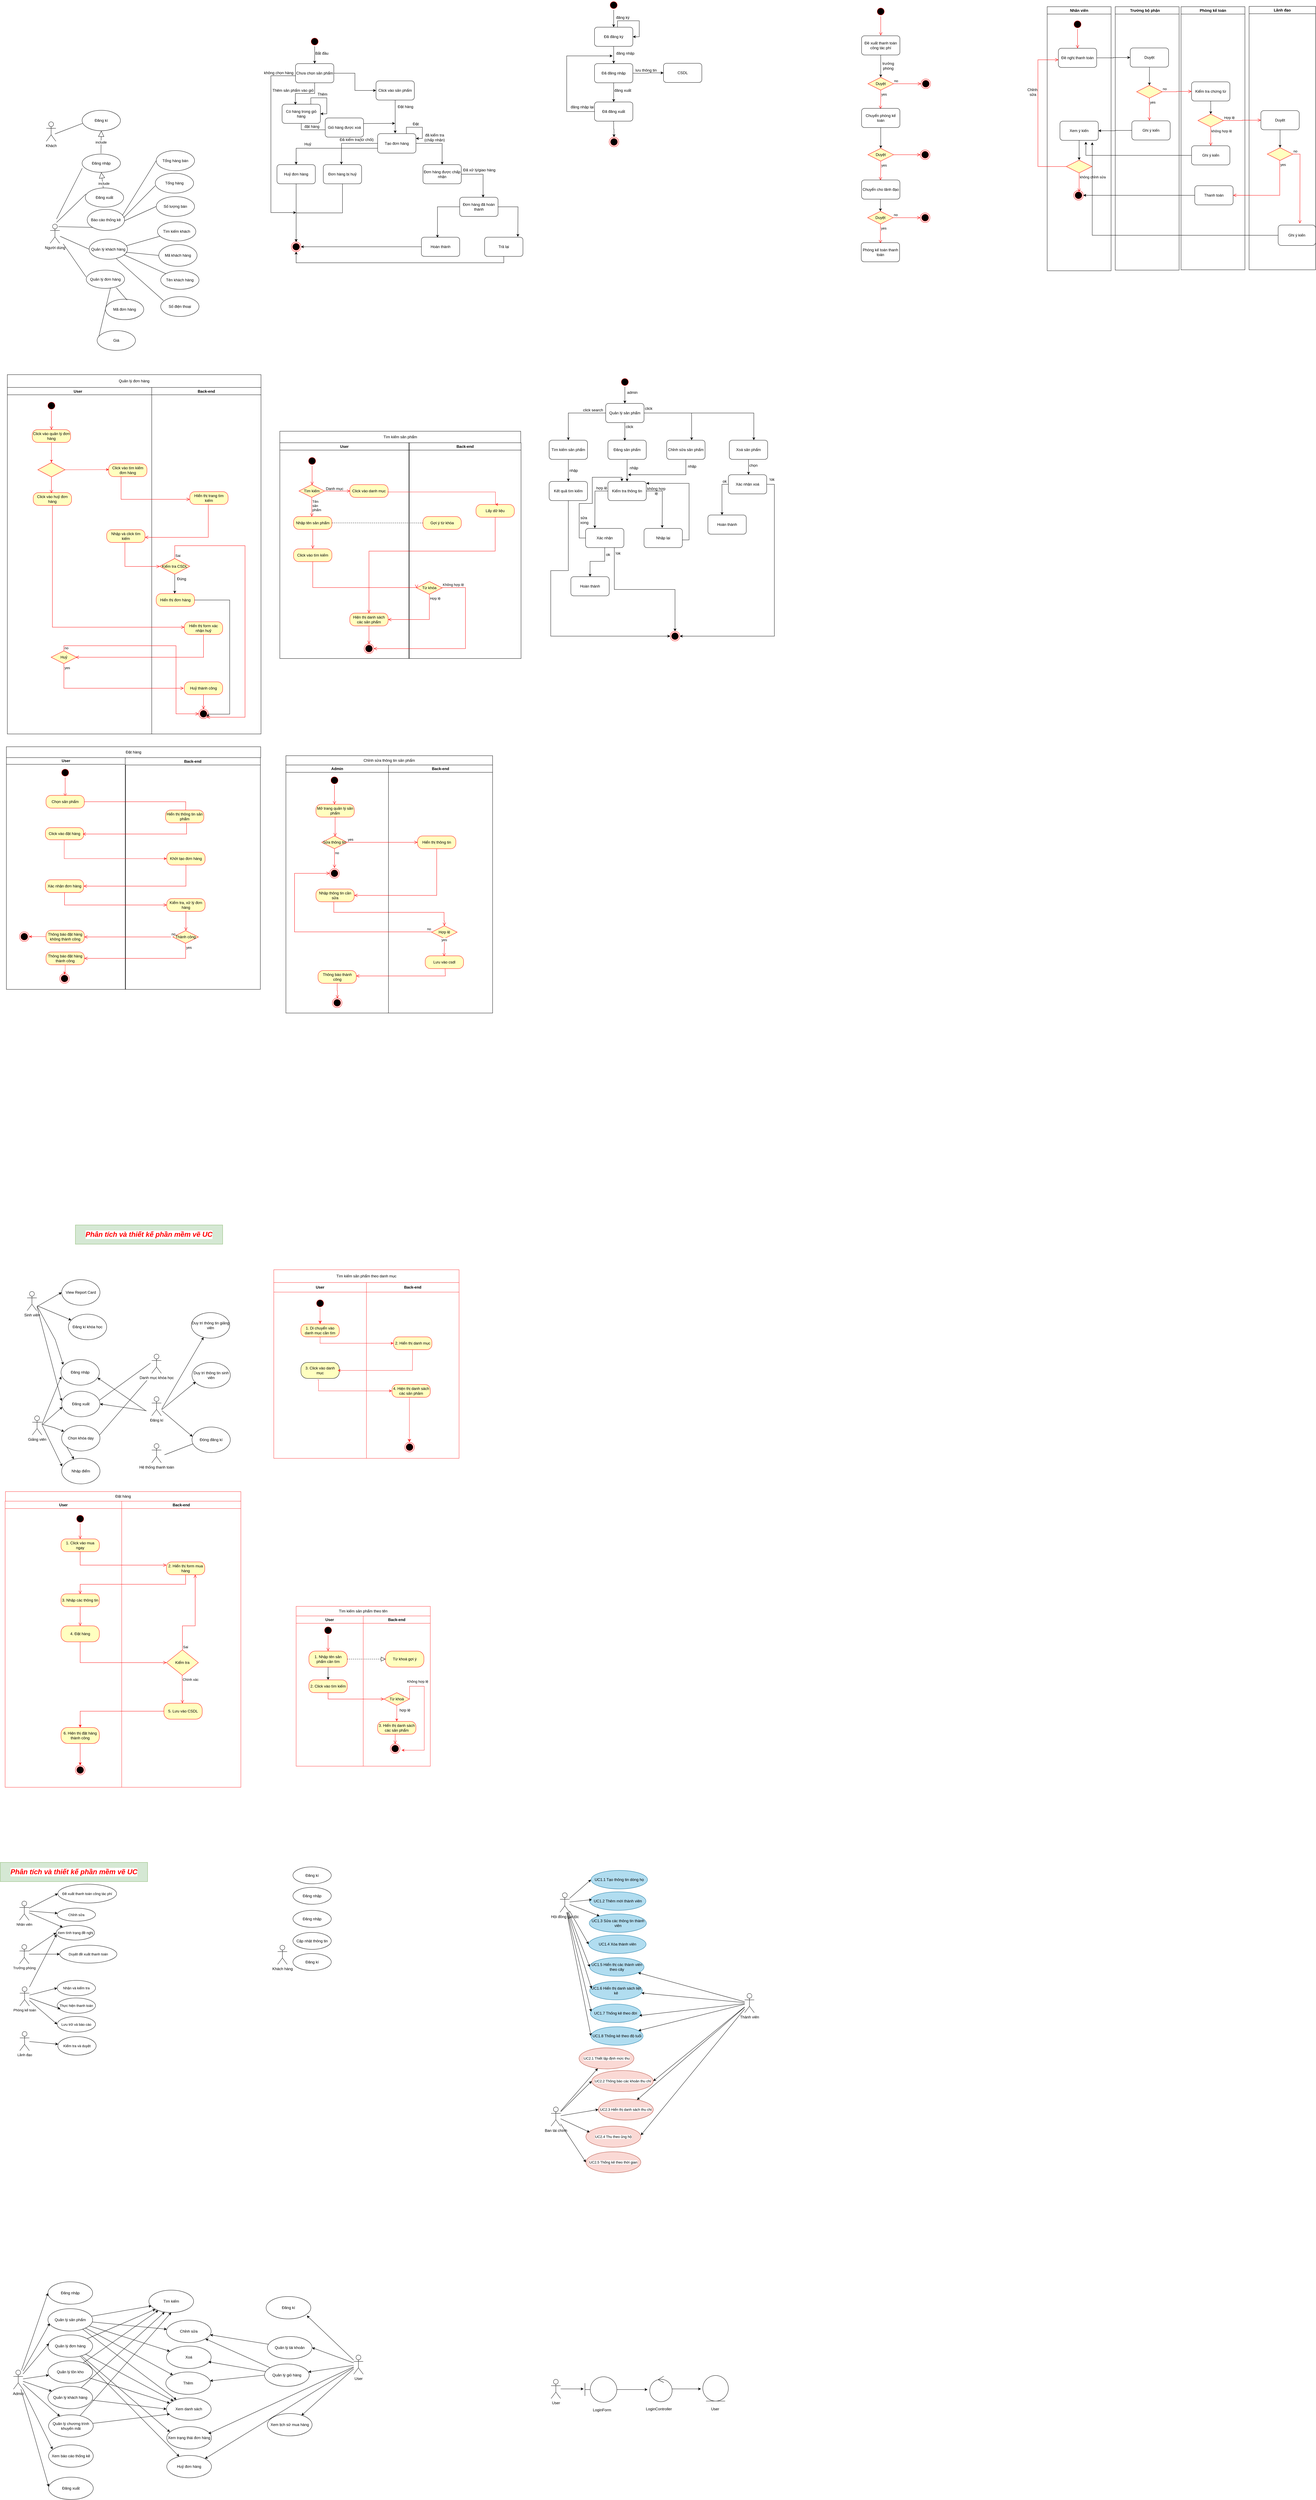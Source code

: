 <mxfile version="24.7.16" pages="2">
  <diagram name="Trang-1" id="-OMjRQJ6ECQ6Ld0o3vSd">
    <mxGraphModel dx="2022" dy="4157" grid="0" gridSize="10" guides="1" tooltips="1" connect="1" arrows="1" fold="1" page="1" pageScale="1" pageWidth="827" pageHeight="1169" math="0" shadow="0">
      <root>
        <mxCell id="0" />
        <mxCell id="1" parent="0" />
        <mxCell id="a314YMCbwCCtNOpa4sMv-1" value="Back-end" style="swimlane;startSize=23;" parent="1" vertex="1">
          <mxGeometry x="-353" y="-2271" width="342" height="1084" as="geometry" />
        </mxCell>
        <mxCell id="AlrmG7oSK0NpYNFLvovy-58" value="HIển thị trang tìm kiếm" style="rounded=1;whiteSpace=wrap;html=1;arcSize=40;fontColor=#000000;fillColor=#ffffc0;strokeColor=#ff0000;" parent="a314YMCbwCCtNOpa4sMv-1" vertex="1">
          <mxGeometry x="119" y="326" width="120" height="40" as="geometry" />
        </mxCell>
        <mxCell id="XYR_CKaBTOlEmgJ3dSS2-4" value="Hiển thị form xác nhận huỷ" style="rounded=1;whiteSpace=wrap;html=1;arcSize=40;fontColor=#000000;fillColor=#ffffc0;strokeColor=#ff0000;" parent="a314YMCbwCCtNOpa4sMv-1" vertex="1">
          <mxGeometry x="102" y="733" width="120" height="40" as="geometry" />
        </mxCell>
        <mxCell id="XYR_CKaBTOlEmgJ3dSS2-5" value="" style="edgeStyle=orthogonalEdgeStyle;html=1;verticalAlign=bottom;endArrow=open;endSize=8;strokeColor=#ff0000;rounded=0;" parent="a314YMCbwCCtNOpa4sMv-1" source="XYR_CKaBTOlEmgJ3dSS2-4" edge="1">
          <mxGeometry relative="1" as="geometry">
            <mxPoint x="-238" y="844" as="targetPoint" />
            <Array as="points">
              <mxPoint x="162" y="844" />
              <mxPoint x="163" y="844" />
            </Array>
          </mxGeometry>
        </mxCell>
        <mxCell id="XYR_CKaBTOlEmgJ3dSS2-11" value="Huỷ thành công" style="rounded=1;whiteSpace=wrap;html=1;arcSize=40;fontColor=#000000;fillColor=#ffffc0;strokeColor=#ff0000;" parent="a314YMCbwCCtNOpa4sMv-1" vertex="1">
          <mxGeometry x="102" y="921" width="120" height="40" as="geometry" />
        </mxCell>
        <mxCell id="XYR_CKaBTOlEmgJ3dSS2-12" value="" style="edgeStyle=orthogonalEdgeStyle;html=1;verticalAlign=bottom;endArrow=open;endSize=8;strokeColor=#ff0000;rounded=0;" parent="a314YMCbwCCtNOpa4sMv-1" source="XYR_CKaBTOlEmgJ3dSS2-11" target="XYR_CKaBTOlEmgJ3dSS2-13" edge="1">
          <mxGeometry relative="1" as="geometry">
            <mxPoint x="162" y="1021" as="targetPoint" />
          </mxGeometry>
        </mxCell>
        <mxCell id="XYR_CKaBTOlEmgJ3dSS2-13" value="" style="ellipse;html=1;shape=endState;fillColor=#000000;strokeColor=#ff0000;" parent="a314YMCbwCCtNOpa4sMv-1" vertex="1">
          <mxGeometry x="147" y="1006" width="30" height="30" as="geometry" />
        </mxCell>
        <mxCell id="a314YMCbwCCtNOpa4sMv-2" value="User   " style="swimlane;" parent="1" vertex="1">
          <mxGeometry x="-805" y="-2271" width="452" height="1084" as="geometry" />
        </mxCell>
        <mxCell id="a314YMCbwCCtNOpa4sMv-4" value="" style="ellipse;html=1;shape=startState;fillColor=#000000;strokeColor=#ff0000;" parent="a314YMCbwCCtNOpa4sMv-2" vertex="1">
          <mxGeometry x="123" y="42" width="30" height="30" as="geometry" />
        </mxCell>
        <mxCell id="a314YMCbwCCtNOpa4sMv-5" value="" style="edgeStyle=orthogonalEdgeStyle;html=1;verticalAlign=bottom;endArrow=open;endSize=8;strokeColor=#ff0000;rounded=0;entryX=0.5;entryY=0;entryDx=0;entryDy=0;" parent="a314YMCbwCCtNOpa4sMv-2" source="a314YMCbwCCtNOpa4sMv-4" target="a314YMCbwCCtNOpa4sMv-6" edge="1">
          <mxGeometry relative="1" as="geometry">
            <mxPoint x="8" y="105" as="targetPoint" />
          </mxGeometry>
        </mxCell>
        <mxCell id="AlrmG7oSK0NpYNFLvovy-71" style="edgeStyle=orthogonalEdgeStyle;rounded=0;orthogonalLoop=1;jettySize=auto;html=1;exitX=0.5;exitY=1;exitDx=0;exitDy=0;" parent="a314YMCbwCCtNOpa4sMv-2" source="AlrmG7oSK0NpYNFLvovy-64" edge="1">
          <mxGeometry relative="1" as="geometry">
            <mxPoint x="524" y="645" as="targetPoint" />
          </mxGeometry>
        </mxCell>
        <mxCell id="AlrmG7oSK0NpYNFLvovy-64" value="Kiểm tra CSDL" style="rhombus;whiteSpace=wrap;html=1;fontColor=#000000;fillColor=#ffffc0;strokeColor=#ff0000;" parent="a314YMCbwCCtNOpa4sMv-2" vertex="1">
          <mxGeometry x="477" y="535" width="94" height="49" as="geometry" />
        </mxCell>
        <mxCell id="AlrmG7oSK0NpYNFLvovy-61" value="" style="edgeStyle=orthogonalEdgeStyle;html=1;verticalAlign=bottom;endArrow=open;endSize=8;strokeColor=#ff0000;rounded=0;entryX=0.074;entryY=0.531;entryDx=0;entryDy=0;entryPerimeter=0;exitX=0.5;exitY=1;exitDx=0;exitDy=0;" parent="a314YMCbwCCtNOpa4sMv-2" source="AlrmG7oSK0NpYNFLvovy-60" edge="1">
          <mxGeometry relative="1" as="geometry">
            <mxPoint x="476.996" y="560.019" as="targetPoint" />
            <mxPoint x="244.04" y="470" as="sourcePoint" />
            <Array as="points">
              <mxPoint x="368" y="485" />
              <mxPoint x="368" y="560" />
            </Array>
          </mxGeometry>
        </mxCell>
        <mxCell id="AlrmG7oSK0NpYNFLvovy-67" value="Hiển thị đơn hàng" style="rounded=1;whiteSpace=wrap;html=1;arcSize=40;fontColor=#000000;fillColor=#ffffc0;strokeColor=#ff0000;" parent="a314YMCbwCCtNOpa4sMv-2" vertex="1">
          <mxGeometry x="466" y="645" width="120" height="40" as="geometry" />
        </mxCell>
        <mxCell id="AlrmG7oSK0NpYNFLvovy-72" value="Đúng" style="text;html=1;align=center;verticalAlign=middle;resizable=0;points=[];autosize=1;strokeColor=none;fillColor=none;" parent="a314YMCbwCCtNOpa4sMv-2" vertex="1">
          <mxGeometry x="521" y="586" width="47" height="26" as="geometry" />
        </mxCell>
        <mxCell id="AlrmG7oSK0NpYNFLvovy-54" style="edgeStyle=orthogonalEdgeStyle;rounded=0;orthogonalLoop=1;jettySize=auto;html=1;exitX=0.5;exitY=1;exitDx=0;exitDy=0;entryX=0.5;entryY=0;entryDx=0;entryDy=0;strokeColor=#FF3333;" parent="a314YMCbwCCtNOpa4sMv-2" source="a314YMCbwCCtNOpa4sMv-6" target="AlrmG7oSK0NpYNFLvovy-47" edge="1">
          <mxGeometry relative="1" as="geometry">
            <mxPoint x="138" y="230" as="targetPoint" />
          </mxGeometry>
        </mxCell>
        <mxCell id="a314YMCbwCCtNOpa4sMv-6" value="Click vào quản lý đơn hàng" style="rounded=1;whiteSpace=wrap;html=1;arcSize=40;fontColor=#000000;fillColor=#ffffc0;strokeColor=#ff0000;" parent="a314YMCbwCCtNOpa4sMv-2" vertex="1">
          <mxGeometry x="78" y="132" width="120" height="40" as="geometry" />
        </mxCell>
        <mxCell id="AlrmG7oSK0NpYNFLvovy-51" style="edgeStyle=orthogonalEdgeStyle;rounded=0;orthogonalLoop=1;jettySize=auto;html=1;exitX=1;exitY=0.5;exitDx=0;exitDy=0;strokeColor=#FF3333;" parent="a314YMCbwCCtNOpa4sMv-2" source="AlrmG7oSK0NpYNFLvovy-47" edge="1">
          <mxGeometry relative="1" as="geometry">
            <mxPoint x="318" y="257" as="targetPoint" />
          </mxGeometry>
        </mxCell>
        <mxCell id="AlrmG7oSK0NpYNFLvovy-47" value="" style="rhombus;whiteSpace=wrap;html=1;fontColor=#000000;fillColor=#ffffc0;strokeColor=#ff0000;" parent="a314YMCbwCCtNOpa4sMv-2" vertex="1">
          <mxGeometry x="95.5" y="235" width="85" height="45" as="geometry" />
        </mxCell>
        <mxCell id="AlrmG7oSK0NpYNFLvovy-49" value="" style="edgeStyle=orthogonalEdgeStyle;html=1;align=left;verticalAlign=top;endArrow=open;endSize=8;strokeColor=#ff0000;rounded=0;" parent="a314YMCbwCCtNOpa4sMv-2" source="AlrmG7oSK0NpYNFLvovy-47" edge="1">
          <mxGeometry x="-1" relative="1" as="geometry">
            <mxPoint x="138" y="331" as="targetPoint" />
            <mxPoint as="offset" />
          </mxGeometry>
        </mxCell>
        <mxCell id="AlrmG7oSK0NpYNFLvovy-56" value="Click vào tìm kiếm đơn hàng" style="rounded=1;whiteSpace=wrap;html=1;arcSize=40;fontColor=#000000;fillColor=#ffffc0;strokeColor=#ff0000;" parent="a314YMCbwCCtNOpa4sMv-2" vertex="1">
          <mxGeometry x="317" y="239" width="120" height="40" as="geometry" />
        </mxCell>
        <mxCell id="AlrmG7oSK0NpYNFLvovy-60" value="Nhập và click tìm kiếm" style="rounded=1;whiteSpace=wrap;html=1;arcSize=40;fontColor=#000000;fillColor=#ffffc0;strokeColor=#ff0000;" parent="a314YMCbwCCtNOpa4sMv-2" vertex="1">
          <mxGeometry x="311" y="445" width="120" height="40" as="geometry" />
        </mxCell>
        <mxCell id="XYR_CKaBTOlEmgJ3dSS2-1" value="Click vào huỷ đơn hàng" style="rounded=1;whiteSpace=wrap;html=1;arcSize=40;fontColor=#000000;fillColor=#ffffc0;strokeColor=#ff0000;" parent="a314YMCbwCCtNOpa4sMv-2" vertex="1">
          <mxGeometry x="81" y="329" width="120" height="40" as="geometry" />
        </mxCell>
        <mxCell id="XYR_CKaBTOlEmgJ3dSS2-2" value="" style="edgeStyle=orthogonalEdgeStyle;html=1;verticalAlign=bottom;endArrow=open;endSize=8;strokeColor=#ff0000;rounded=0;" parent="a314YMCbwCCtNOpa4sMv-2" source="XYR_CKaBTOlEmgJ3dSS2-1" edge="1">
          <mxGeometry relative="1" as="geometry">
            <mxPoint x="554" y="750" as="targetPoint" />
            <Array as="points">
              <mxPoint x="141" y="750" />
            </Array>
          </mxGeometry>
        </mxCell>
        <mxCell id="XYR_CKaBTOlEmgJ3dSS2-8" value="Huỷ" style="rhombus;whiteSpace=wrap;html=1;fontColor=#000000;fillColor=#ffffc0;strokeColor=#ff0000;" parent="a314YMCbwCCtNOpa4sMv-2" vertex="1">
          <mxGeometry x="137" y="824" width="80" height="40" as="geometry" />
        </mxCell>
        <mxCell id="XYR_CKaBTOlEmgJ3dSS2-10" value="yes" style="edgeStyle=orthogonalEdgeStyle;html=1;align=left;verticalAlign=top;endArrow=open;endSize=8;strokeColor=#ff0000;rounded=0;" parent="a314YMCbwCCtNOpa4sMv-2" source="XYR_CKaBTOlEmgJ3dSS2-8" edge="1">
          <mxGeometry x="-1" relative="1" as="geometry">
            <mxPoint x="552" y="941" as="targetPoint" />
            <Array as="points">
              <mxPoint x="177" y="941" />
            </Array>
          </mxGeometry>
        </mxCell>
        <UserObject label="Quản lý đơn hàng" treeRoot="1" id="a314YMCbwCCtNOpa4sMv-3">
          <mxCell style="whiteSpace=wrap;html=1;align=center;treeFolding=1;treeMoving=1;newEdgeStyle={&quot;edgeStyle&quot;:&quot;elbowEdgeStyle&quot;,&quot;startArrow&quot;:&quot;none&quot;,&quot;endArrow&quot;:&quot;none&quot;};" parent="1" vertex="1">
            <mxGeometry x="-805" y="-2311" width="794" height="40" as="geometry" />
          </mxCell>
        </UserObject>
        <mxCell id="a314YMCbwCCtNOpa4sMv-8" value="Back-end" style="swimlane;whiteSpace=wrap;html=1;startSize=30;strokeColor=#FF3333;" parent="1" vertex="1">
          <mxGeometry x="319" y="529" width="290" height="550" as="geometry" />
        </mxCell>
        <mxCell id="GdnQNw3ZFEXEEvJICDwu-1" style="edgeStyle=none;curved=1;rounded=0;orthogonalLoop=1;jettySize=auto;html=1;exitX=0.75;exitY=1;exitDx=0;exitDy=0;fontSize=12;startSize=8;endSize=8;" parent="a314YMCbwCCtNOpa4sMv-8" edge="1">
          <mxGeometry relative="1" as="geometry">
            <mxPoint x="175" y="319" as="sourcePoint" />
            <mxPoint x="175" y="319" as="targetPoint" />
          </mxGeometry>
        </mxCell>
        <mxCell id="GdnQNw3ZFEXEEvJICDwu-2" value="2. Hiển thị danh mục" style="rounded=1;whiteSpace=wrap;html=1;arcSize=40;fontColor=#000000;fillColor=#ffffc0;strokeColor=#ff0000;" parent="a314YMCbwCCtNOpa4sMv-8" vertex="1">
          <mxGeometry x="85" y="170" width="120" height="40" as="geometry" />
        </mxCell>
        <mxCell id="GdnQNw3ZFEXEEvJICDwu-13" value="" style="ellipse;html=1;shape=endState;fillColor=#000000;strokeColor=#ff0000;" parent="a314YMCbwCCtNOpa4sMv-8" vertex="1">
          <mxGeometry x="120" y="500" width="30" height="30" as="geometry" />
        </mxCell>
        <mxCell id="GdnQNw3ZFEXEEvJICDwu-12" value="" style="edgeStyle=none;curved=1;rounded=0;orthogonalLoop=1;jettySize=auto;html=1;fontSize=12;startSize=8;endSize=8;strokeColor=#FF3333;" parent="a314YMCbwCCtNOpa4sMv-8" edge="1">
          <mxGeometry relative="1" as="geometry">
            <mxPoint x="134.5" y="360" as="sourcePoint" />
            <mxPoint x="134.5" y="500" as="targetPoint" />
          </mxGeometry>
        </mxCell>
        <mxCell id="a314YMCbwCCtNOpa4sMv-9" value="User" style="swimlane;whiteSpace=wrap;html=1;startSize=30;strokeColor=#FF3333;" parent="1" vertex="1">
          <mxGeometry x="29" y="529" width="290" height="550" as="geometry">
            <mxRectangle x="-420" y="850" width="50" height="30" as="alternateBounds" />
          </mxGeometry>
        </mxCell>
        <mxCell id="GdnQNw3ZFEXEEvJICDwu-6" value="" style="edgeStyle=none;curved=1;rounded=0;orthogonalLoop=1;jettySize=auto;html=1;fontSize=12;startSize=8;endSize=8;strokeColor=#FF3333;" parent="a314YMCbwCCtNOpa4sMv-9" source="a314YMCbwCCtNOpa4sMv-13" target="a314YMCbwCCtNOpa4sMv-23" edge="1">
          <mxGeometry relative="1" as="geometry" />
        </mxCell>
        <mxCell id="a314YMCbwCCtNOpa4sMv-13" value="" style="ellipse;html=1;shape=startState;fillColor=#000000;strokeColor=#ff0000;" parent="a314YMCbwCCtNOpa4sMv-9" vertex="1">
          <mxGeometry x="130" y="50" width="30" height="30" as="geometry" />
        </mxCell>
        <mxCell id="a314YMCbwCCtNOpa4sMv-23" value="1. Di chuyển vào danh mục cần tìm" style="rounded=1;whiteSpace=wrap;html=1;arcSize=40;fontColor=#000000;fillColor=#ffffc0;strokeColor=#ff0000;" parent="a314YMCbwCCtNOpa4sMv-9" vertex="1">
          <mxGeometry x="85" y="130" width="120" height="40" as="geometry" />
        </mxCell>
        <mxCell id="GdnQNw3ZFEXEEvJICDwu-4" value="3. Click vào danh mục" style="rounded=1;whiteSpace=wrap;html=1;arcSize=40;fontColor=#000000;fillColor=#ffffc0;strokeColor=default;" parent="a314YMCbwCCtNOpa4sMv-9" vertex="1">
          <mxGeometry x="85" y="250" width="120" height="50" as="geometry" />
        </mxCell>
        <mxCell id="GdnQNw3ZFEXEEvJICDwu-9" value="4. Hiện thị danh sách các sản phảm" style="rounded=1;whiteSpace=wrap;html=1;arcSize=40;fontColor=#000000;fillColor=#ffffc0;strokeColor=#ff0000;" parent="a314YMCbwCCtNOpa4sMv-9" vertex="1">
          <mxGeometry x="370" y="319" width="120" height="40" as="geometry" />
        </mxCell>
        <mxCell id="yLLiL2UM6zWqzcdMJtat-74" value="" style="rounded=0;orthogonalLoop=1;jettySize=auto;html=1;strokeColor=#FF3333;" parent="a314YMCbwCCtNOpa4sMv-9" edge="1">
          <mxGeometry relative="1" as="geometry">
            <mxPoint x="434.41" y="210.0" as="sourcePoint" />
            <mxPoint x="200" y="275" as="targetPoint" />
            <Array as="points">
              <mxPoint x="434" y="275" />
            </Array>
          </mxGeometry>
        </mxCell>
        <mxCell id="yLLiL2UM6zWqzcdMJtat-77" value="" style="edgeStyle=orthogonalEdgeStyle;rounded=0;orthogonalLoop=1;jettySize=auto;html=1;entryX=0;entryY=0.5;entryDx=0;entryDy=0;exitX=0.436;exitY=1.082;exitDx=0;exitDy=0;exitPerimeter=0;strokeColor=#FF3333;" parent="a314YMCbwCCtNOpa4sMv-9" source="GdnQNw3ZFEXEEvJICDwu-4" edge="1">
          <mxGeometry relative="1" as="geometry">
            <mxPoint x="140" y="319" as="sourcePoint" />
            <mxPoint x="370" y="339" as="targetPoint" />
            <Array as="points">
              <mxPoint x="140" y="304" />
              <mxPoint x="140" y="339" />
            </Array>
          </mxGeometry>
        </mxCell>
        <mxCell id="a314YMCbwCCtNOpa4sMv-10" value="Tìm kiếm sản phẩm theo danh mục" style="rounded=0;whiteSpace=wrap;html=1;strokeColor=#FF3333;" parent="1" vertex="1">
          <mxGeometry x="29" y="489" width="580" height="40" as="geometry" />
        </mxCell>
        <mxCell id="yLLiL2UM6zWqzcdMJtat-1" value="User" style="swimlane;whiteSpace=wrap;html=1;strokeColor=#FF3333;" parent="1" vertex="1">
          <mxGeometry x="99" y="1572" width="210" height="470" as="geometry" />
        </mxCell>
        <mxCell id="yLLiL2UM6zWqzcdMJtat-4" value="" style="ellipse;html=1;shape=startState;fillColor=#000000;strokeColor=#ff0000;" parent="yLLiL2UM6zWqzcdMJtat-1" vertex="1">
          <mxGeometry x="85" y="30" width="30" height="30" as="geometry" />
        </mxCell>
        <mxCell id="yLLiL2UM6zWqzcdMJtat-5" value="" style="edgeStyle=orthogonalEdgeStyle;html=1;verticalAlign=bottom;endArrow=open;endSize=8;strokeColor=#ff0000;rounded=0;" parent="yLLiL2UM6zWqzcdMJtat-1" source="yLLiL2UM6zWqzcdMJtat-4" edge="1">
          <mxGeometry relative="1" as="geometry">
            <mxPoint x="100" y="110" as="targetPoint" />
          </mxGeometry>
        </mxCell>
        <mxCell id="yLLiL2UM6zWqzcdMJtat-66" value="" style="edgeStyle=orthogonalEdgeStyle;rounded=0;orthogonalLoop=1;jettySize=auto;html=1;" parent="yLLiL2UM6zWqzcdMJtat-1" source="yLLiL2UM6zWqzcdMJtat-6" target="yLLiL2UM6zWqzcdMJtat-63" edge="1">
          <mxGeometry relative="1" as="geometry" />
        </mxCell>
        <mxCell id="yLLiL2UM6zWqzcdMJtat-6" value="1. Nhập tên sản phẩm cần tìm" style="rounded=1;whiteSpace=wrap;html=1;arcSize=40;fontColor=#000000;fillColor=#ffffc0;strokeColor=#ff0000;" parent="yLLiL2UM6zWqzcdMJtat-1" vertex="1">
          <mxGeometry x="40" y="110" width="120" height="50" as="geometry" />
        </mxCell>
        <mxCell id="yLLiL2UM6zWqzcdMJtat-63" value="2. Click vào tìm kiếm" style="rounded=1;whiteSpace=wrap;html=1;arcSize=40;fontColor=#000000;fillColor=#ffffc0;strokeColor=#ff0000;" parent="yLLiL2UM6zWqzcdMJtat-1" vertex="1">
          <mxGeometry x="40" y="200" width="120" height="40" as="geometry" />
        </mxCell>
        <mxCell id="yLLiL2UM6zWqzcdMJtat-69" value="" style="endArrow=block;dashed=1;endFill=0;endSize=12;html=1;rounded=0;" parent="yLLiL2UM6zWqzcdMJtat-1" source="yLLiL2UM6zWqzcdMJtat-6" edge="1">
          <mxGeometry width="160" relative="1" as="geometry">
            <mxPoint x="370" y="-1435" as="sourcePoint" />
            <mxPoint x="280" y="135" as="targetPoint" />
          </mxGeometry>
        </mxCell>
        <mxCell id="yLLiL2UM6zWqzcdMJtat-2" value="Back-end" style="swimlane;whiteSpace=wrap;html=1;strokeColor=#FF3333;" parent="1" vertex="1">
          <mxGeometry x="309" y="1572" width="210" height="470" as="geometry" />
        </mxCell>
        <mxCell id="yLLiL2UM6zWqzcdMJtat-17" style="edgeStyle=orthogonalEdgeStyle;rounded=0;orthogonalLoop=1;jettySize=auto;html=1;exitX=1;exitY=0.5;exitDx=0;exitDy=0;strokeColor=#FF3333;" parent="yLLiL2UM6zWqzcdMJtat-2" source="yLLiL2UM6zWqzcdMJtat-11" edge="1">
          <mxGeometry relative="1" as="geometry">
            <mxPoint x="120" y="420" as="targetPoint" />
            <Array as="points">
              <mxPoint x="191" y="220" />
              <mxPoint x="191" y="420" />
            </Array>
          </mxGeometry>
        </mxCell>
        <mxCell id="yLLiL2UM6zWqzcdMJtat-67" value="" style="edgeStyle=orthogonalEdgeStyle;rounded=0;orthogonalLoop=1;jettySize=auto;html=1;strokeColor=#FF3333;" parent="yLLiL2UM6zWqzcdMJtat-2" source="yLLiL2UM6zWqzcdMJtat-11" target="yLLiL2UM6zWqzcdMJtat-14" edge="1">
          <mxGeometry relative="1" as="geometry" />
        </mxCell>
        <mxCell id="yLLiL2UM6zWqzcdMJtat-11" value="Từ khoá" style="rhombus;whiteSpace=wrap;html=1;fontColor=#000000;fillColor=#ffffc0;strokeColor=#ff0000;" parent="yLLiL2UM6zWqzcdMJtat-2" vertex="1">
          <mxGeometry x="65" y="240" width="80" height="40" as="geometry" />
        </mxCell>
        <mxCell id="yLLiL2UM6zWqzcdMJtat-14" value="3. Hiển thị danh sách các sản phẩm" style="rounded=1;whiteSpace=wrap;html=1;arcSize=40;fontColor=#000000;fillColor=#ffffc0;strokeColor=#ff0000;" parent="yLLiL2UM6zWqzcdMJtat-2" vertex="1">
          <mxGeometry x="45" y="330" width="120" height="40" as="geometry" />
        </mxCell>
        <mxCell id="yLLiL2UM6zWqzcdMJtat-15" value="" style="edgeStyle=orthogonalEdgeStyle;html=1;verticalAlign=bottom;endArrow=open;endSize=8;strokeColor=#ff0000;rounded=0;entryX=0.5;entryY=0;entryDx=0;entryDy=0;" parent="yLLiL2UM6zWqzcdMJtat-2" source="yLLiL2UM6zWqzcdMJtat-14" target="yLLiL2UM6zWqzcdMJtat-16" edge="1">
          <mxGeometry relative="1" as="geometry">
            <mxPoint x="100" y="400" as="targetPoint" />
            <Array as="points">
              <mxPoint x="100" y="390" />
              <mxPoint x="100" y="390" />
            </Array>
          </mxGeometry>
        </mxCell>
        <mxCell id="yLLiL2UM6zWqzcdMJtat-16" value="" style="ellipse;html=1;shape=endState;fillColor=#000000;strokeColor=#ff0000;" parent="yLLiL2UM6zWqzcdMJtat-2" vertex="1">
          <mxGeometry x="85" y="400" width="30" height="30" as="geometry" />
        </mxCell>
        <mxCell id="yLLiL2UM6zWqzcdMJtat-18" value="&lt;font style=&quot;font-size: 11px;&quot;&gt;Không hợp lệ&lt;/font&gt;" style="text;html=1;align=center;verticalAlign=middle;resizable=0;points=[];autosize=1;strokeColor=none;fillColor=none;" parent="yLLiL2UM6zWqzcdMJtat-2" vertex="1">
          <mxGeometry x="125" y="190" width="90" height="30" as="geometry" />
        </mxCell>
        <mxCell id="yLLiL2UM6zWqzcdMJtat-68" value="hợp lệ" style="text;html=1;align=center;verticalAlign=middle;resizable=0;points=[];autosize=1;strokeColor=none;fillColor=none;" parent="yLLiL2UM6zWqzcdMJtat-2" vertex="1">
          <mxGeometry x="100" y="280" width="60" height="30" as="geometry" />
        </mxCell>
        <mxCell id="yLLiL2UM6zWqzcdMJtat-70" value="Từ khoá gợi ý" style="rounded=1;whiteSpace=wrap;html=1;arcSize=40;fontColor=#000000;fillColor=#ffffc0;strokeColor=#ff0000;" parent="yLLiL2UM6zWqzcdMJtat-2" vertex="1">
          <mxGeometry x="70" y="110" width="120" height="50" as="geometry" />
        </mxCell>
        <mxCell id="yLLiL2UM6zWqzcdMJtat-3" value="Tìm kiếm sản phẩm theo tên" style="html=1;whiteSpace=wrap;strokeColor=#FF3333;" parent="1" vertex="1">
          <mxGeometry x="99" y="1542" width="420" height="30" as="geometry" />
        </mxCell>
        <mxCell id="yLLiL2UM6zWqzcdMJtat-7" value="" style="edgeStyle=orthogonalEdgeStyle;html=1;verticalAlign=bottom;endArrow=open;endSize=8;strokeColor=#ff0000;rounded=0;entryX=0;entryY=0.5;entryDx=0;entryDy=0;" parent="1" target="yLLiL2UM6zWqzcdMJtat-11" edge="1">
          <mxGeometry relative="1" as="geometry">
            <mxPoint x="349" y="1822.0" as="targetPoint" />
            <mxPoint x="199" y="1812" as="sourcePoint" />
            <Array as="points">
              <mxPoint x="199" y="1832" />
            </Array>
          </mxGeometry>
        </mxCell>
        <mxCell id="yLLiL2UM6zWqzcdMJtat-19" value="User" style="swimlane;whiteSpace=wrap;html=1;strokeColor=#FF3333;" parent="1" vertex="1">
          <mxGeometry x="-812" y="1213" width="365" height="895" as="geometry" />
        </mxCell>
        <mxCell id="yLLiL2UM6zWqzcdMJtat-22" value="" style="ellipse;html=1;shape=startState;fillColor=#000000;strokeColor=#ff0000;" parent="yLLiL2UM6zWqzcdMJtat-19" vertex="1">
          <mxGeometry x="220" y="40" width="30" height="30" as="geometry" />
        </mxCell>
        <mxCell id="yLLiL2UM6zWqzcdMJtat-23" value="" style="edgeStyle=orthogonalEdgeStyle;html=1;verticalAlign=bottom;endArrow=open;endSize=8;strokeColor=#ff0000;rounded=0;entryX=0.5;entryY=0;entryDx=0;entryDy=0;" parent="yLLiL2UM6zWqzcdMJtat-19" source="yLLiL2UM6zWqzcdMJtat-22" target="yLLiL2UM6zWqzcdMJtat-24" edge="1">
          <mxGeometry relative="1" as="geometry">
            <mxPoint x="100" y="120" as="targetPoint" />
          </mxGeometry>
        </mxCell>
        <mxCell id="yLLiL2UM6zWqzcdMJtat-24" value="1. Click vào mua ngay" style="rounded=1;whiteSpace=wrap;html=1;arcSize=40;fontColor=#000000;fillColor=#ffffc0;strokeColor=#ff0000;" parent="yLLiL2UM6zWqzcdMJtat-19" vertex="1">
          <mxGeometry x="175" y="118" width="120" height="40" as="geometry" />
        </mxCell>
        <mxCell id="yLLiL2UM6zWqzcdMJtat-35" value="3. Nhập các thông tin" style="rounded=1;whiteSpace=wrap;html=1;arcSize=40;fontColor=#000000;fillColor=#ffffc0;strokeColor=#ff0000;" parent="yLLiL2UM6zWqzcdMJtat-19" vertex="1">
          <mxGeometry x="175" y="290" width="120" height="40" as="geometry" />
        </mxCell>
        <mxCell id="yLLiL2UM6zWqzcdMJtat-53" value="" style="edgeStyle=orthogonalEdgeStyle;html=1;verticalAlign=bottom;endArrow=open;endSize=8;strokeColor=#ff0000;rounded=0;exitX=0.5;exitY=1;exitDx=0;exitDy=0;entryX=0.5;entryY=0;entryDx=0;entryDy=0;" parent="yLLiL2UM6zWqzcdMJtat-19" source="yLLiL2UM6zWqzcdMJtat-35" target="yLLiL2UM6zWqzcdMJtat-54" edge="1">
          <mxGeometry relative="1" as="geometry">
            <mxPoint x="185" y="410" as="targetPoint" />
            <mxPoint x="185.077" y="340" as="sourcePoint" />
            <Array as="points">
              <mxPoint x="235" y="370" />
              <mxPoint x="235" y="370" />
            </Array>
          </mxGeometry>
        </mxCell>
        <mxCell id="yLLiL2UM6zWqzcdMJtat-54" value="4. Đặt hàng" style="rounded=1;whiteSpace=wrap;html=1;arcSize=40;fontColor=#000000;fillColor=#ffffc0;strokeColor=#ff0000;" parent="yLLiL2UM6zWqzcdMJtat-19" vertex="1">
          <mxGeometry x="175" y="390" width="120" height="50" as="geometry" />
        </mxCell>
        <mxCell id="yLLiL2UM6zWqzcdMJtat-93" value="" style="edgeStyle=orthogonalEdgeStyle;rounded=0;orthogonalLoop=1;jettySize=auto;html=1;strokeColor=#FF0000;" parent="yLLiL2UM6zWqzcdMJtat-19" source="yLLiL2UM6zWqzcdMJtat-90" target="yLLiL2UM6zWqzcdMJtat-92" edge="1">
          <mxGeometry relative="1" as="geometry" />
        </mxCell>
        <mxCell id="yLLiL2UM6zWqzcdMJtat-90" value="6. Hiện thị đặt hàng thành công" style="rounded=1;whiteSpace=wrap;html=1;arcSize=40;fontColor=#000000;fillColor=#ffffc0;strokeColor=#ff0000;" parent="yLLiL2UM6zWqzcdMJtat-19" vertex="1">
          <mxGeometry x="175" y="708" width="120" height="50" as="geometry" />
        </mxCell>
        <mxCell id="yLLiL2UM6zWqzcdMJtat-92" value="" style="ellipse;html=1;shape=endState;fillColor=#000000;strokeColor=#ff0000;" parent="yLLiL2UM6zWqzcdMJtat-19" vertex="1">
          <mxGeometry x="220" y="826" width="30" height="30" as="geometry" />
        </mxCell>
        <mxCell id="yLLiL2UM6zWqzcdMJtat-20" value="Back-end" style="swimlane;whiteSpace=wrap;html=1;strokeColor=#FF3333;" parent="1" vertex="1">
          <mxGeometry x="-447" y="1213" width="373" height="895" as="geometry" />
        </mxCell>
        <mxCell id="yLLiL2UM6zWqzcdMJtat-26" value="2. Hiển thị form mua hàng" style="rounded=1;whiteSpace=wrap;html=1;arcSize=40;fontColor=#000000;fillColor=#ffffc0;strokeColor=#ff0000;" parent="yLLiL2UM6zWqzcdMJtat-20" vertex="1">
          <mxGeometry x="140" y="190" width="120" height="40" as="geometry" />
        </mxCell>
        <mxCell id="yLLiL2UM6zWqzcdMJtat-56" value="5. Lưu vào CSDL" style="rounded=1;whiteSpace=wrap;html=1;arcSize=40;fontColor=#000000;fillColor=#ffffc0;strokeColor=#ff0000;" parent="yLLiL2UM6zWqzcdMJtat-20" vertex="1">
          <mxGeometry x="132" y="632" width="120" height="50" as="geometry" />
        </mxCell>
        <mxCell id="yLLiL2UM6zWqzcdMJtat-81" value="Kiểm tra" style="rhombus;whiteSpace=wrap;html=1;fontColor=#000000;fillColor=#ffffc0;strokeColor=#ff0000;" parent="yLLiL2UM6zWqzcdMJtat-20" vertex="1">
          <mxGeometry x="140" y="465" width="100" height="80" as="geometry" />
        </mxCell>
        <mxCell id="yLLiL2UM6zWqzcdMJtat-82" value="Sai" style="edgeStyle=orthogonalEdgeStyle;html=1;align=left;verticalAlign=bottom;endArrow=open;endSize=8;strokeColor=#ff0000;rounded=0;entryX=0.75;entryY=1;entryDx=0;entryDy=0;" parent="yLLiL2UM6zWqzcdMJtat-20" source="yLLiL2UM6zWqzcdMJtat-81" target="yLLiL2UM6zWqzcdMJtat-26" edge="1">
          <mxGeometry x="-1" relative="1" as="geometry">
            <mxPoint x="-410" y="505" as="targetPoint" />
            <Array as="points">
              <mxPoint x="190" y="390" />
              <mxPoint x="230" y="390" />
            </Array>
          </mxGeometry>
        </mxCell>
        <mxCell id="yLLiL2UM6zWqzcdMJtat-83" value="Chính xác" style="edgeStyle=orthogonalEdgeStyle;html=1;align=left;verticalAlign=top;endArrow=open;endSize=8;strokeColor=#ff0000;rounded=0;" parent="yLLiL2UM6zWqzcdMJtat-20" edge="1">
          <mxGeometry x="-1" relative="1" as="geometry">
            <mxPoint x="190" y="632" as="targetPoint" />
            <mxPoint x="189.17" y="545" as="sourcePoint" />
            <Array as="points" />
          </mxGeometry>
        </mxCell>
        <mxCell id="yLLiL2UM6zWqzcdMJtat-21" value="Đặt hàng" style="rounded=0;whiteSpace=wrap;html=1;strokeColor=#FF3333;" parent="1" vertex="1">
          <mxGeometry x="-811" y="1183" width="737" height="30" as="geometry" />
        </mxCell>
        <mxCell id="yLLiL2UM6zWqzcdMJtat-25" value="" style="edgeStyle=orthogonalEdgeStyle;html=1;verticalAlign=bottom;endArrow=open;endSize=8;strokeColor=#ff0000;rounded=0;exitX=0.5;exitY=1;exitDx=0;exitDy=0;" parent="1" source="yLLiL2UM6zWqzcdMJtat-24" target="yLLiL2UM6zWqzcdMJtat-26" edge="1">
          <mxGeometry relative="1" as="geometry">
            <mxPoint x="-497" y="1433" as="targetPoint" />
            <Array as="points">
              <mxPoint x="-577" y="1413" />
            </Array>
          </mxGeometry>
        </mxCell>
        <mxCell id="yLLiL2UM6zWqzcdMJtat-27" value="" style="edgeStyle=orthogonalEdgeStyle;html=1;verticalAlign=bottom;endArrow=open;endSize=8;strokeColor=#ff0000;rounded=0;exitX=0.5;exitY=1;exitDx=0;exitDy=0;entryX=0.5;entryY=0;entryDx=0;entryDy=0;" parent="1" source="yLLiL2UM6zWqzcdMJtat-26" target="yLLiL2UM6zWqzcdMJtat-35" edge="1">
          <mxGeometry relative="1" as="geometry">
            <mxPoint x="-826.923" y="1513" as="targetPoint" />
            <mxPoint x="-157" y="1443.0" as="sourcePoint" />
          </mxGeometry>
        </mxCell>
        <mxCell id="yLLiL2UM6zWqzcdMJtat-55" value="" style="edgeStyle=orthogonalEdgeStyle;html=1;verticalAlign=bottom;endArrow=open;endSize=8;strokeColor=#ff0000;rounded=0;" parent="1" source="yLLiL2UM6zWqzcdMJtat-54" target="yLLiL2UM6zWqzcdMJtat-81" edge="1">
          <mxGeometry relative="1" as="geometry">
            <mxPoint x="-597" y="2133" as="targetPoint" />
            <Array as="points">
              <mxPoint x="-577" y="1718" />
            </Array>
          </mxGeometry>
        </mxCell>
        <mxCell id="yLLiL2UM6zWqzcdMJtat-73" value="" style="edgeStyle=orthogonalEdgeStyle;rounded=0;orthogonalLoop=1;jettySize=auto;html=1;entryX=0;entryY=0.5;entryDx=0;entryDy=0;strokeColor=#FF3333;" parent="1" source="a314YMCbwCCtNOpa4sMv-23" target="GdnQNw3ZFEXEEvJICDwu-2" edge="1">
          <mxGeometry relative="1" as="geometry">
            <mxPoint x="179" y="719" as="targetPoint" />
            <Array as="points">
              <mxPoint x="174" y="719" />
            </Array>
          </mxGeometry>
        </mxCell>
        <mxCell id="yLLiL2UM6zWqzcdMJtat-91" value="" style="edgeStyle=orthogonalEdgeStyle;rounded=0;orthogonalLoop=1;jettySize=auto;html=1;fillColor=#e51400;strokeColor=#FF0000;" parent="1" source="yLLiL2UM6zWqzcdMJtat-56" target="yLLiL2UM6zWqzcdMJtat-90" edge="1">
          <mxGeometry relative="1" as="geometry" />
        </mxCell>
        <mxCell id="AlrmG7oSK0NpYNFLvovy-18" value="User" style="swimlane;whiteSpace=wrap;html=1;startSize=23;" parent="1" vertex="1">
          <mxGeometry x="48" y="-2098" width="404" height="675" as="geometry" />
        </mxCell>
        <mxCell id="AlrmG7oSK0NpYNFLvovy-21" value="" style="ellipse;html=1;shape=startState;fillColor=#000000;strokeColor=#ff0000;" parent="AlrmG7oSK0NpYNFLvovy-18" vertex="1">
          <mxGeometry x="86" y="42" width="30" height="30" as="geometry" />
        </mxCell>
        <mxCell id="AlrmG7oSK0NpYNFLvovy-22" value="" style="edgeStyle=orthogonalEdgeStyle;html=1;verticalAlign=bottom;endArrow=open;endSize=8;strokeColor=#ff0000;rounded=0;" parent="AlrmG7oSK0NpYNFLvovy-18" source="AlrmG7oSK0NpYNFLvovy-21" edge="1">
          <mxGeometry relative="1" as="geometry">
            <mxPoint x="101" y="132" as="targetPoint" />
          </mxGeometry>
        </mxCell>
        <mxCell id="AlrmG7oSK0NpYNFLvovy-26" value="Tìm kiếm" style="rhombus;whiteSpace=wrap;html=1;fontColor=#000000;fillColor=#ffffc0;strokeColor=#ff0000;" parent="AlrmG7oSK0NpYNFLvovy-18" vertex="1">
          <mxGeometry x="60" y="131" width="80" height="40" as="geometry" />
        </mxCell>
        <mxCell id="AlrmG7oSK0NpYNFLvovy-27" value="" style="edgeStyle=orthogonalEdgeStyle;html=1;align=left;verticalAlign=bottom;endArrow=open;endSize=8;strokeColor=#ff0000;rounded=0;" parent="AlrmG7oSK0NpYNFLvovy-18" edge="1">
          <mxGeometry x="-1" relative="1" as="geometry">
            <mxPoint x="220" y="151" as="targetPoint" />
            <mxPoint x="140.003" y="150.739" as="sourcePoint" />
          </mxGeometry>
        </mxCell>
        <mxCell id="AlrmG7oSK0NpYNFLvovy-28" value="Tên&lt;div&gt;sản&amp;nbsp;&lt;/div&gt;&lt;div&gt;phẩm&lt;/div&gt;" style="edgeStyle=orthogonalEdgeStyle;html=1;align=left;verticalAlign=top;endArrow=open;endSize=8;strokeColor=#ff0000;rounded=0;" parent="AlrmG7oSK0NpYNFLvovy-18" source="AlrmG7oSK0NpYNFLvovy-26" edge="1">
          <mxGeometry x="-1" relative="1" as="geometry">
            <mxPoint x="100" y="231" as="targetPoint" />
          </mxGeometry>
        </mxCell>
        <mxCell id="AlrmG7oSK0NpYNFLvovy-29" value="Danh mục" style="text;html=1;align=center;verticalAlign=middle;resizable=0;points=[];autosize=1;strokeColor=none;fillColor=none;" parent="AlrmG7oSK0NpYNFLvovy-18" vertex="1">
          <mxGeometry x="134" y="131" width="73" height="26" as="geometry" />
        </mxCell>
        <mxCell id="AlrmG7oSK0NpYNFLvovy-30" value="Click vào danh mục" style="rounded=1;whiteSpace=wrap;html=1;arcSize=40;fontColor=#000000;fillColor=#ffffc0;strokeColor=#ff0000;" parent="AlrmG7oSK0NpYNFLvovy-18" vertex="1">
          <mxGeometry x="219" y="131" width="120" height="40" as="geometry" />
        </mxCell>
        <mxCell id="AlrmG7oSK0NpYNFLvovy-32" value="Nhập tên sản phẩm" style="rounded=1;whiteSpace=wrap;html=1;arcSize=40;fontColor=#000000;fillColor=#ffffc0;strokeColor=#ff0000;" parent="AlrmG7oSK0NpYNFLvovy-18" vertex="1">
          <mxGeometry x="43" y="231" width="120" height="40" as="geometry" />
        </mxCell>
        <mxCell id="AlrmG7oSK0NpYNFLvovy-33" value="" style="edgeStyle=orthogonalEdgeStyle;html=1;verticalAlign=bottom;endArrow=open;endSize=8;strokeColor=#ff0000;rounded=0;" parent="AlrmG7oSK0NpYNFLvovy-18" source="AlrmG7oSK0NpYNFLvovy-32" edge="1">
          <mxGeometry relative="1" as="geometry">
            <mxPoint x="103" y="331" as="targetPoint" />
          </mxGeometry>
        </mxCell>
        <mxCell id="AlrmG7oSK0NpYNFLvovy-34" value="" style="endArrow=block;dashed=1;endFill=0;endSize=12;html=1;rounded=0;" parent="AlrmG7oSK0NpYNFLvovy-18" edge="1">
          <mxGeometry width="160" relative="1" as="geometry">
            <mxPoint x="163" y="250.71" as="sourcePoint" />
            <mxPoint x="503" y="251" as="targetPoint" />
          </mxGeometry>
        </mxCell>
        <mxCell id="AlrmG7oSK0NpYNFLvovy-37" value="Click vào tìm kiếm" style="rounded=1;whiteSpace=wrap;html=1;arcSize=40;fontColor=#000000;fillColor=#ffffc0;strokeColor=#ff0000;" parent="AlrmG7oSK0NpYNFLvovy-18" vertex="1">
          <mxGeometry x="43" y="332" width="120" height="40" as="geometry" />
        </mxCell>
        <mxCell id="AlrmG7oSK0NpYNFLvovy-42" value="Hiện thị danh sách các sản phẩm" style="rounded=1;whiteSpace=wrap;html=1;arcSize=40;fontColor=#000000;fillColor=#ffffc0;strokeColor=#ff0000;" parent="AlrmG7oSK0NpYNFLvovy-18" vertex="1">
          <mxGeometry x="219" y="533" width="120" height="40" as="geometry" />
        </mxCell>
        <mxCell id="AlrmG7oSK0NpYNFLvovy-44" value="" style="ellipse;html=1;shape=endState;fillColor=#000000;strokeColor=#ff0000;" parent="AlrmG7oSK0NpYNFLvovy-18" vertex="1">
          <mxGeometry x="264" y="629" width="30" height="30" as="geometry" />
        </mxCell>
        <mxCell id="AlrmG7oSK0NpYNFLvovy-43" value="" style="edgeStyle=orthogonalEdgeStyle;html=1;verticalAlign=bottom;endArrow=open;endSize=8;strokeColor=#ff0000;rounded=0;entryX=0.5;entryY=0;entryDx=0;entryDy=0;" parent="AlrmG7oSK0NpYNFLvovy-18" source="AlrmG7oSK0NpYNFLvovy-42" target="AlrmG7oSK0NpYNFLvovy-44" edge="1">
          <mxGeometry relative="1" as="geometry">
            <mxPoint x="524" y="634" as="targetPoint" />
          </mxGeometry>
        </mxCell>
        <mxCell id="rSXU25SujQSi-bqKk3i4-36" value="" style="edgeStyle=orthogonalEdgeStyle;html=1;verticalAlign=bottom;endArrow=open;endSize=8;strokeColor=#ff0000;rounded=0;entryX=0.5;entryY=0;entryDx=0;entryDy=0;" parent="AlrmG7oSK0NpYNFLvovy-18" target="AlrmG7oSK0NpYNFLvovy-42" edge="1">
          <mxGeometry relative="1" as="geometry">
            <mxPoint x="279" y="513" as="targetPoint" />
            <mxPoint x="674.067" y="213" as="sourcePoint" />
            <Array as="points">
              <mxPoint x="674" y="339" />
              <mxPoint x="279" y="339" />
            </Array>
          </mxGeometry>
        </mxCell>
        <mxCell id="AlrmG7oSK0NpYNFLvovy-19" value="Back-end" style="swimlane;whiteSpace=wrap;html=1;startSize=23;" parent="1" vertex="1">
          <mxGeometry x="453" y="-2098" width="350" height="675" as="geometry" />
        </mxCell>
        <mxCell id="AlrmG7oSK0NpYNFLvovy-35" value="Gợi ý từ khóa" style="rounded=1;whiteSpace=wrap;html=1;arcSize=40;fontColor=#000000;fillColor=#ffffc0;strokeColor=#ff0000;" parent="AlrmG7oSK0NpYNFLvovy-19" vertex="1">
          <mxGeometry x="43" y="231" width="120" height="40" as="geometry" />
        </mxCell>
        <mxCell id="AlrmG7oSK0NpYNFLvovy-39" value="Từ khóa" style="rhombus;whiteSpace=wrap;html=1;fontColor=#000000;fillColor=#ffffc0;strokeColor=#ff0000;" parent="AlrmG7oSK0NpYNFLvovy-19" vertex="1">
          <mxGeometry x="23" y="434" width="80" height="40" as="geometry" />
        </mxCell>
        <mxCell id="AlrmG7oSK0NpYNFLvovy-40" value="Không hợp lệ" style="edgeStyle=orthogonalEdgeStyle;html=1;align=left;verticalAlign=bottom;endArrow=open;endSize=8;strokeColor=#ff0000;rounded=0;entryX=1;entryY=0.5;entryDx=0;entryDy=0;" parent="AlrmG7oSK0NpYNFLvovy-19" target="AlrmG7oSK0NpYNFLvovy-44" edge="1">
          <mxGeometry x="-1" relative="1" as="geometry">
            <mxPoint x="78.0" y="644" as="targetPoint" />
            <mxPoint x="103.003" y="452.999" as="sourcePoint" />
            <Array as="points">
              <mxPoint x="176" y="454" />
              <mxPoint x="176" y="644" />
              <mxPoint x="-167" y="644" />
            </Array>
          </mxGeometry>
        </mxCell>
        <mxCell id="rSXU25SujQSi-bqKk3i4-35" value="Lấy dữ liệu" style="rounded=1;whiteSpace=wrap;html=1;arcSize=40;fontColor=#000000;fillColor=#ffffc0;strokeColor=#ff0000;" parent="AlrmG7oSK0NpYNFLvovy-19" vertex="1">
          <mxGeometry x="209" y="193" width="120" height="40" as="geometry" />
        </mxCell>
        <mxCell id="rSXU25SujQSi-bqKk3i4-37" style="edgeStyle=orthogonalEdgeStyle;rounded=0;orthogonalLoop=1;jettySize=auto;html=1;exitX=1;exitY=0.5;exitDx=0;exitDy=0;entryX=0.5;entryY=0;entryDx=0;entryDy=0;strokeColor=#FF3333;" parent="AlrmG7oSK0NpYNFLvovy-19" target="rSXU25SujQSi-bqKk3i4-35" edge="1">
          <mxGeometry relative="1" as="geometry">
            <mxPoint x="273" y="154" as="targetPoint" />
            <mxPoint x="-67" y="153" as="sourcePoint" />
            <Array as="points">
              <mxPoint x="270" y="154" />
              <mxPoint x="270" y="193" />
            </Array>
          </mxGeometry>
        </mxCell>
        <mxCell id="AlrmG7oSK0NpYNFLvovy-20" value="Tìm kiếm sản phẩm" style="rounded=0;whiteSpace=wrap;html=1;" parent="1" vertex="1">
          <mxGeometry x="48" y="-2134" width="754" height="36" as="geometry" />
        </mxCell>
        <mxCell id="AlrmG7oSK0NpYNFLvovy-38" value="" style="edgeStyle=orthogonalEdgeStyle;html=1;verticalAlign=bottom;endArrow=open;endSize=8;strokeColor=#ff0000;rounded=0;entryX=0;entryY=0.5;entryDx=0;entryDy=0;" parent="1" source="AlrmG7oSK0NpYNFLvovy-37" target="AlrmG7oSK0NpYNFLvovy-39" edge="1">
          <mxGeometry relative="1" as="geometry">
            <mxPoint x="151" y="-1638" as="targetPoint" />
            <Array as="points">
              <mxPoint x="151" y="-1645" />
            </Array>
          </mxGeometry>
        </mxCell>
        <mxCell id="AlrmG7oSK0NpYNFLvovy-57" value="" style="edgeStyle=orthogonalEdgeStyle;html=1;verticalAlign=bottom;endArrow=open;endSize=8;strokeColor=#ff0000;rounded=0;" parent="1" source="AlrmG7oSK0NpYNFLvovy-56" target="AlrmG7oSK0NpYNFLvovy-58" edge="1">
          <mxGeometry relative="1" as="geometry">
            <mxPoint x="-449" y="-1931" as="targetPoint" />
            <Array as="points">
              <mxPoint x="-449" y="-1921" />
            </Array>
          </mxGeometry>
        </mxCell>
        <mxCell id="AlrmG7oSK0NpYNFLvovy-59" value="" style="edgeStyle=orthogonalEdgeStyle;html=1;verticalAlign=bottom;endArrow=open;endSize=8;strokeColor=#ff0000;rounded=0;" parent="1" source="AlrmG7oSK0NpYNFLvovy-58" target="AlrmG7oSK0NpYNFLvovy-60" edge="1">
          <mxGeometry relative="1" as="geometry">
            <mxPoint x="-176" y="-1796" as="targetPoint" />
            <Array as="points">
              <mxPoint x="-176" y="-1802" />
            </Array>
          </mxGeometry>
        </mxCell>
        <mxCell id="XYR_CKaBTOlEmgJ3dSS2-3" style="edgeStyle=orthogonalEdgeStyle;rounded=0;orthogonalLoop=1;jettySize=auto;html=1;exitX=1;exitY=0.5;exitDx=0;exitDy=0;" parent="1" source="AlrmG7oSK0NpYNFLvovy-67" edge="1">
          <mxGeometry relative="1" as="geometry">
            <mxPoint x="-177" y="-1250" as="targetPoint" />
            <Array as="points">
              <mxPoint x="-109" y="-1606" />
              <mxPoint x="-109" y="-1249" />
            </Array>
          </mxGeometry>
        </mxCell>
        <mxCell id="XYR_CKaBTOlEmgJ3dSS2-9" value="no" style="edgeStyle=orthogonalEdgeStyle;html=1;align=left;verticalAlign=bottom;endArrow=open;endSize=8;strokeColor=#ff0000;rounded=0;entryX=0;entryY=0.5;entryDx=0;entryDy=0;" parent="1" source="XYR_CKaBTOlEmgJ3dSS2-8" target="XYR_CKaBTOlEmgJ3dSS2-13" edge="1">
          <mxGeometry x="-1" relative="1" as="geometry">
            <mxPoint x="-277" y="-1252" as="targetPoint" />
            <Array as="points">
              <mxPoint x="-628" y="-1463" />
              <mxPoint x="-277" y="-1463" />
              <mxPoint x="-277" y="-1250" />
            </Array>
          </mxGeometry>
        </mxCell>
        <mxCell id="AlrmG7oSK0NpYNFLvovy-65" value="Sai" style="edgeStyle=orthogonalEdgeStyle;html=1;align=left;verticalAlign=bottom;endArrow=open;endSize=8;strokeColor=#ff0000;rounded=0;entryX=1;entryY=1;entryDx=0;entryDy=0;" parent="1" source="AlrmG7oSK0NpYNFLvovy-64" target="XYR_CKaBTOlEmgJ3dSS2-13" edge="1">
          <mxGeometry x="-1" relative="1" as="geometry">
            <mxPoint x="-61" y="-1227" as="targetPoint" />
            <Array as="points">
              <mxPoint x="-281" y="-1776" />
              <mxPoint x="-61" y="-1776" />
              <mxPoint x="-61" y="-1239" />
            </Array>
          </mxGeometry>
        </mxCell>
        <mxCell id="rSXU25SujQSi-bqKk3i4-1" value="User" style="swimlane;whiteSpace=wrap;html=1;" parent="1" vertex="1">
          <mxGeometry x="-808" y="-1115" width="373" height="727" as="geometry" />
        </mxCell>
        <mxCell id="rSXU25SujQSi-bqKk3i4-4" value="" style="ellipse;html=1;shape=startState;fillColor=#000000;strokeColor=#ff0000;" parent="rSXU25SujQSi-bqKk3i4-1" vertex="1">
          <mxGeometry x="169" y="34" width="30" height="30" as="geometry" />
        </mxCell>
        <mxCell id="rSXU25SujQSi-bqKk3i4-5" value="" style="edgeStyle=orthogonalEdgeStyle;html=1;verticalAlign=bottom;endArrow=open;endSize=8;strokeColor=#ff0000;rounded=0;" parent="rSXU25SujQSi-bqKk3i4-1" source="rSXU25SujQSi-bqKk3i4-4" edge="1">
          <mxGeometry relative="1" as="geometry">
            <mxPoint x="184" y="124" as="targetPoint" />
          </mxGeometry>
        </mxCell>
        <mxCell id="rSXU25SujQSi-bqKk3i4-6" value="Chọn sản phẩm" style="rounded=1;whiteSpace=wrap;html=1;arcSize=40;fontColor=#000000;fillColor=#ffffc0;strokeColor=#ff0000;" parent="rSXU25SujQSi-bqKk3i4-1" vertex="1">
          <mxGeometry x="124" y="120" width="120" height="40" as="geometry" />
        </mxCell>
        <mxCell id="rSXU25SujQSi-bqKk3i4-7" value="" style="edgeStyle=orthogonalEdgeStyle;html=1;verticalAlign=bottom;endArrow=open;endSize=8;strokeColor=#ff0000;rounded=0;" parent="rSXU25SujQSi-bqKk3i4-1" source="rSXU25SujQSi-bqKk3i4-6" edge="1">
          <mxGeometry relative="1" as="geometry">
            <mxPoint x="561" y="181" as="targetPoint" />
          </mxGeometry>
        </mxCell>
        <mxCell id="rSXU25SujQSi-bqKk3i4-8" value="Click vào đặt hàng" style="rounded=1;whiteSpace=wrap;html=1;arcSize=40;fontColor=#000000;fillColor=#ffffc0;strokeColor=#ff0000;" parent="rSXU25SujQSi-bqKk3i4-1" vertex="1">
          <mxGeometry x="122" y="221" width="120" height="38" as="geometry" />
        </mxCell>
        <mxCell id="rSXU25SujQSi-bqKk3i4-16" value="Xác nhận đơn hàng" style="rounded=1;whiteSpace=wrap;html=1;arcSize=40;fontColor=#000000;fillColor=#ffffc0;strokeColor=#ff0000;" parent="rSXU25SujQSi-bqKk3i4-1" vertex="1">
          <mxGeometry x="122" y="384" width="120" height="40" as="geometry" />
        </mxCell>
        <mxCell id="rSXU25SujQSi-bqKk3i4-33" style="edgeStyle=orthogonalEdgeStyle;rounded=0;orthogonalLoop=1;jettySize=auto;html=1;strokeColor=#FF3333;" parent="rSXU25SujQSi-bqKk3i4-1" source="rSXU25SujQSi-bqKk3i4-24" edge="1">
          <mxGeometry relative="1" as="geometry">
            <mxPoint x="182" y="680.6" as="targetPoint" />
          </mxGeometry>
        </mxCell>
        <mxCell id="rSXU25SujQSi-bqKk3i4-24" value="Thông báo đặt hàng thành công" style="rounded=1;whiteSpace=wrap;html=1;arcSize=40;fontColor=#000000;fillColor=#ffffc0;strokeColor=#ff0000;" parent="rSXU25SujQSi-bqKk3i4-1" vertex="1">
          <mxGeometry x="124" y="610" width="120" height="40" as="geometry" />
        </mxCell>
        <mxCell id="rSXU25SujQSi-bqKk3i4-30" style="edgeStyle=orthogonalEdgeStyle;rounded=0;orthogonalLoop=1;jettySize=auto;html=1;exitX=0;exitY=0.5;exitDx=0;exitDy=0;entryX=1;entryY=0.5;entryDx=0;entryDy=0;strokeColor=#FF3333;" parent="rSXU25SujQSi-bqKk3i4-1" source="rSXU25SujQSi-bqKk3i4-26" target="rSXU25SujQSi-bqKk3i4-29" edge="1">
          <mxGeometry relative="1" as="geometry" />
        </mxCell>
        <mxCell id="rSXU25SujQSi-bqKk3i4-26" value="Thông báo đặt hàng không thành công" style="rounded=1;whiteSpace=wrap;html=1;arcSize=40;fontColor=#000000;fillColor=#ffffc0;strokeColor=#ff0000;" parent="rSXU25SujQSi-bqKk3i4-1" vertex="1">
          <mxGeometry x="124" y="542" width="120" height="40" as="geometry" />
        </mxCell>
        <mxCell id="rSXU25SujQSi-bqKk3i4-29" value="" style="ellipse;html=1;shape=endState;fillColor=#000000;strokeColor=#ff0000;" parent="rSXU25SujQSi-bqKk3i4-1" vertex="1">
          <mxGeometry x="41" y="547" width="30" height="30" as="geometry" />
        </mxCell>
        <mxCell id="rSXU25SujQSi-bqKk3i4-31" value="" style="ellipse;html=1;shape=endState;fillColor=#000000;strokeColor=#ff0000;" parent="rSXU25SujQSi-bqKk3i4-1" vertex="1">
          <mxGeometry x="167" y="678" width="30" height="30" as="geometry" />
        </mxCell>
        <mxCell id="rSXU25SujQSi-bqKk3i4-2" value="Back-end" style="swimlane;whiteSpace=wrap;html=1;" parent="1" vertex="1">
          <mxGeometry x="-436" y="-1113" width="423" height="725" as="geometry" />
        </mxCell>
        <mxCell id="rSXU25SujQSi-bqKk3i4-11" value="Hiển thị thông tin sản phẩm" style="rounded=1;whiteSpace=wrap;html=1;arcSize=40;fontColor=#000000;fillColor=#ffffc0;strokeColor=#ff0000;" parent="rSXU25SujQSi-bqKk3i4-2" vertex="1">
          <mxGeometry x="126" y="164" width="120" height="40" as="geometry" />
        </mxCell>
        <mxCell id="rSXU25SujQSi-bqKk3i4-12" value="" style="edgeStyle=orthogonalEdgeStyle;html=1;verticalAlign=bottom;endArrow=open;endSize=8;strokeColor=#ff0000;rounded=0;" parent="rSXU25SujQSi-bqKk3i4-2" source="rSXU25SujQSi-bqKk3i4-11" edge="1">
          <mxGeometry relative="1" as="geometry">
            <mxPoint x="-133" y="239" as="targetPoint" />
            <Array as="points">
              <mxPoint x="192" y="239" />
              <mxPoint x="-130" y="239" />
            </Array>
          </mxGeometry>
        </mxCell>
        <mxCell id="rSXU25SujQSi-bqKk3i4-14" value="Khởi tạo đơn hàng" style="rounded=1;whiteSpace=wrap;html=1;arcSize=40;fontColor=#000000;fillColor=#ffffc0;strokeColor=#ff0000;" parent="rSXU25SujQSi-bqKk3i4-2" vertex="1">
          <mxGeometry x="130" y="296" width="120" height="40" as="geometry" />
        </mxCell>
        <mxCell id="rSXU25SujQSi-bqKk3i4-19" value="Kiểm tra, xử lý đơn hàng" style="rounded=1;whiteSpace=wrap;html=1;arcSize=40;fontColor=#000000;fillColor=#ffffc0;strokeColor=#ff0000;" parent="rSXU25SujQSi-bqKk3i4-2" vertex="1">
          <mxGeometry x="130" y="441" width="120" height="40" as="geometry" />
        </mxCell>
        <mxCell id="rSXU25SujQSi-bqKk3i4-20" value="" style="edgeStyle=orthogonalEdgeStyle;html=1;verticalAlign=bottom;endArrow=open;endSize=8;strokeColor=#ff0000;rounded=0;" parent="rSXU25SujQSi-bqKk3i4-2" source="rSXU25SujQSi-bqKk3i4-19" edge="1">
          <mxGeometry relative="1" as="geometry">
            <mxPoint x="190" y="541" as="targetPoint" />
          </mxGeometry>
        </mxCell>
        <mxCell id="rSXU25SujQSi-bqKk3i4-21" value="Thành công" style="rhombus;whiteSpace=wrap;html=1;fontColor=#000000;fillColor=#ffffc0;strokeColor=#ff0000;" parent="rSXU25SujQSi-bqKk3i4-2" vertex="1">
          <mxGeometry x="149" y="541" width="80" height="40" as="geometry" />
        </mxCell>
        <mxCell id="rSXU25SujQSi-bqKk3i4-22" value="no" style="edgeStyle=orthogonalEdgeStyle;html=1;align=left;verticalAlign=bottom;endArrow=open;endSize=8;strokeColor=#ff0000;rounded=0;" parent="rSXU25SujQSi-bqKk3i4-2" edge="1">
          <mxGeometry x="-1" relative="1" as="geometry">
            <mxPoint x="-128" y="561" as="targetPoint" />
            <mxPoint x="143" y="561" as="sourcePoint" />
            <mxPoint as="offset" />
          </mxGeometry>
        </mxCell>
        <mxCell id="rSXU25SujQSi-bqKk3i4-23" value="yes" style="edgeStyle=orthogonalEdgeStyle;html=1;align=left;verticalAlign=top;endArrow=open;endSize=8;strokeColor=#ff0000;rounded=0;entryX=1;entryY=0.5;entryDx=0;entryDy=0;" parent="rSXU25SujQSi-bqKk3i4-2" source="rSXU25SujQSi-bqKk3i4-21" target="rSXU25SujQSi-bqKk3i4-24" edge="1">
          <mxGeometry x="-1" relative="1" as="geometry">
            <mxPoint x="189" y="641" as="targetPoint" />
            <Array as="points">
              <mxPoint x="189" y="628" />
            </Array>
          </mxGeometry>
        </mxCell>
        <mxCell id="rSXU25SujQSi-bqKk3i4-3" value="Đặt hàng" style="rounded=0;whiteSpace=wrap;html=1;" parent="1" vertex="1">
          <mxGeometry x="-808" y="-1147" width="796" height="34" as="geometry" />
        </mxCell>
        <mxCell id="rSXU25SujQSi-bqKk3i4-13" style="edgeStyle=orthogonalEdgeStyle;rounded=0;orthogonalLoop=1;jettySize=auto;html=1;exitX=0.5;exitY=1;exitDx=0;exitDy=0;entryX=0;entryY=0.5;entryDx=0;entryDy=0;strokeColor=#FF3333;" parent="1" source="rSXU25SujQSi-bqKk3i4-8" target="rSXU25SujQSi-bqKk3i4-14" edge="1">
          <mxGeometry relative="1" as="geometry">
            <mxPoint x="-625" y="-724" as="targetPoint" />
            <Array as="points">
              <mxPoint x="-627" y="-797" />
            </Array>
          </mxGeometry>
        </mxCell>
        <mxCell id="rSXU25SujQSi-bqKk3i4-15" value="" style="edgeStyle=orthogonalEdgeStyle;html=1;verticalAlign=bottom;endArrow=open;endSize=8;strokeColor=#ff0000;rounded=0;entryX=1;entryY=0.5;entryDx=0;entryDy=0;" parent="1" source="rSXU25SujQSi-bqKk3i4-14" target="rSXU25SujQSi-bqKk3i4-16" edge="1">
          <mxGeometry relative="1" as="geometry">
            <mxPoint x="-246" y="-710" as="targetPoint" />
            <Array as="points">
              <mxPoint x="-246" y="-711" />
            </Array>
          </mxGeometry>
        </mxCell>
        <mxCell id="rSXU25SujQSi-bqKk3i4-17" value="" style="edgeStyle=orthogonalEdgeStyle;html=1;verticalAlign=bottom;endArrow=open;endSize=8;strokeColor=#ff0000;rounded=0;entryX=0;entryY=0.5;entryDx=0;entryDy=0;" parent="1" source="rSXU25SujQSi-bqKk3i4-16" target="rSXU25SujQSi-bqKk3i4-19" edge="1">
          <mxGeometry relative="1" as="geometry">
            <mxPoint x="-626" y="-616" as="targetPoint" />
            <Array as="points">
              <mxPoint x="-626" y="-652" />
            </Array>
          </mxGeometry>
        </mxCell>
        <mxCell id="AlrmG7oSK0NpYNFLvovy-41" value="Hợp lệ" style="edgeStyle=orthogonalEdgeStyle;html=1;align=left;verticalAlign=top;endArrow=open;endSize=8;strokeColor=#ff0000;rounded=0;entryX=1;entryY=0.5;entryDx=0;entryDy=0;" parent="1" source="AlrmG7oSK0NpYNFLvovy-39" target="AlrmG7oSK0NpYNFLvovy-42" edge="1">
          <mxGeometry x="-1" relative="1" as="geometry">
            <mxPoint x="572" y="-1535" as="targetPoint" />
            <Array as="points">
              <mxPoint x="516" y="-1545" />
            </Array>
          </mxGeometry>
        </mxCell>
        <mxCell id="R4a9pUf70MA5rNXesmne-1" value="Admin" style="swimlane;whiteSpace=wrap;html=1;startSize=23;" parent="1" vertex="1">
          <mxGeometry x="67" y="-1090" width="321" height="776" as="geometry" />
        </mxCell>
        <mxCell id="R4a9pUf70MA5rNXesmne-4" value="" style="ellipse;html=1;shape=startState;fillColor=#000000;strokeColor=#ff0000;" parent="R4a9pUf70MA5rNXesmne-1" vertex="1">
          <mxGeometry x="137" y="33" width="30" height="30" as="geometry" />
        </mxCell>
        <mxCell id="R4a9pUf70MA5rNXesmne-5" value="" style="edgeStyle=orthogonalEdgeStyle;html=1;verticalAlign=bottom;endArrow=open;endSize=8;strokeColor=#ff0000;rounded=0;" parent="R4a9pUf70MA5rNXesmne-1" source="R4a9pUf70MA5rNXesmne-4" edge="1">
          <mxGeometry relative="1" as="geometry">
            <mxPoint x="152" y="123" as="targetPoint" />
          </mxGeometry>
        </mxCell>
        <mxCell id="R4a9pUf70MA5rNXesmne-6" value="Mở trang quản lý sản phẩm" style="rounded=1;whiteSpace=wrap;html=1;arcSize=40;fontColor=#000000;fillColor=#ffffc0;strokeColor=#ff0000;" parent="R4a9pUf70MA5rNXesmne-1" vertex="1">
          <mxGeometry x="94" y="123" width="120" height="40" as="geometry" />
        </mxCell>
        <mxCell id="R4a9pUf70MA5rNXesmne-7" value="" style="edgeStyle=orthogonalEdgeStyle;html=1;verticalAlign=bottom;endArrow=open;endSize=8;strokeColor=#ff0000;rounded=0;" parent="R4a9pUf70MA5rNXesmne-1" source="R4a9pUf70MA5rNXesmne-6" edge="1">
          <mxGeometry relative="1" as="geometry">
            <mxPoint x="154" y="223" as="targetPoint" />
          </mxGeometry>
        </mxCell>
        <mxCell id="R4a9pUf70MA5rNXesmne-8" value="Sửa thông tin" style="rhombus;whiteSpace=wrap;html=1;fontColor=#000000;fillColor=#ffffc0;strokeColor=#ff0000;" parent="R4a9pUf70MA5rNXesmne-1" vertex="1">
          <mxGeometry x="112" y="222" width="80" height="40" as="geometry" />
        </mxCell>
        <mxCell id="R4a9pUf70MA5rNXesmne-10" value="no" style="edgeStyle=orthogonalEdgeStyle;html=1;align=left;verticalAlign=top;endArrow=open;endSize=8;strokeColor=#ff0000;rounded=0;" parent="R4a9pUf70MA5rNXesmne-1" source="R4a9pUf70MA5rNXesmne-8" edge="1">
          <mxGeometry x="-1" relative="1" as="geometry">
            <mxPoint x="152" y="322" as="targetPoint" />
          </mxGeometry>
        </mxCell>
        <mxCell id="R4a9pUf70MA5rNXesmne-13" value="" style="ellipse;html=1;shape=endState;fillColor=#000000;strokeColor=#ff0000;" parent="R4a9pUf70MA5rNXesmne-1" vertex="1">
          <mxGeometry x="137" y="324" width="30" height="30" as="geometry" />
        </mxCell>
        <mxCell id="R4a9pUf70MA5rNXesmne-14" value="Nhập thông tin cần sửa" style="rounded=1;whiteSpace=wrap;html=1;arcSize=40;fontColor=#000000;fillColor=#ffffc0;strokeColor=#ff0000;" parent="R4a9pUf70MA5rNXesmne-1" vertex="1">
          <mxGeometry x="94" y="388" width="120" height="40" as="geometry" />
        </mxCell>
        <mxCell id="R4a9pUf70MA5rNXesmne-15" value="" style="edgeStyle=orthogonalEdgeStyle;html=1;verticalAlign=bottom;endArrow=open;endSize=8;strokeColor=#ff0000;rounded=0;entryX=0.5;entryY=0;entryDx=0;entryDy=0;" parent="R4a9pUf70MA5rNXesmne-1" target="R4a9pUf70MA5rNXesmne-16" edge="1">
          <mxGeometry relative="1" as="geometry">
            <mxPoint x="456" y="461" as="targetPoint" />
            <mxPoint x="150" y="428" as="sourcePoint" />
            <Array as="points">
              <mxPoint x="150" y="461" />
              <mxPoint x="495" y="461" />
              <mxPoint x="495" y="488" />
              <mxPoint x="496" y="488" />
            </Array>
          </mxGeometry>
        </mxCell>
        <mxCell id="R4a9pUf70MA5rNXesmne-21" value="Thông báo thành công" style="rounded=1;whiteSpace=wrap;html=1;arcSize=40;fontColor=#000000;fillColor=#ffffc0;strokeColor=#ff0000;" parent="R4a9pUf70MA5rNXesmne-1" vertex="1">
          <mxGeometry x="100.5" y="643" width="120" height="40" as="geometry" />
        </mxCell>
        <mxCell id="R4a9pUf70MA5rNXesmne-22" value="" style="edgeStyle=orthogonalEdgeStyle;html=1;verticalAlign=bottom;endArrow=open;endSize=8;strokeColor=#ff0000;rounded=0;" parent="R4a9pUf70MA5rNXesmne-1" source="R4a9pUf70MA5rNXesmne-21" edge="1">
          <mxGeometry relative="1" as="geometry">
            <mxPoint x="161" y="730" as="targetPoint" />
          </mxGeometry>
        </mxCell>
        <mxCell id="R4a9pUf70MA5rNXesmne-23" value="" style="ellipse;html=1;shape=endState;fillColor=#000000;strokeColor=#ff0000;" parent="R4a9pUf70MA5rNXesmne-1" vertex="1">
          <mxGeometry x="145.5" y="729" width="30" height="30" as="geometry" />
        </mxCell>
        <mxCell id="R4a9pUf70MA5rNXesmne-2" value="Back-end" style="swimlane;whiteSpace=wrap;html=1;" parent="1" vertex="1">
          <mxGeometry x="388" y="-1090" width="326" height="776" as="geometry" />
        </mxCell>
        <mxCell id="R4a9pUf70MA5rNXesmne-11" value="Hiển thị thông tin" style="rounded=1;whiteSpace=wrap;html=1;arcSize=40;fontColor=#000000;fillColor=#ffffc0;strokeColor=#ff0000;" parent="R4a9pUf70MA5rNXesmne-2" vertex="1">
          <mxGeometry x="91" y="222" width="120" height="40" as="geometry" />
        </mxCell>
        <mxCell id="R4a9pUf70MA5rNXesmne-16" value="Hợp lệ" style="rhombus;whiteSpace=wrap;html=1;fontColor=#000000;fillColor=#ffffc0;strokeColor=#ff0000;" parent="R4a9pUf70MA5rNXesmne-2" vertex="1">
          <mxGeometry x="135" y="503" width="80" height="40" as="geometry" />
        </mxCell>
        <mxCell id="R4a9pUf70MA5rNXesmne-18" value="yes" style="edgeStyle=orthogonalEdgeStyle;html=1;align=left;verticalAlign=top;endArrow=open;endSize=8;strokeColor=#ff0000;rounded=0;" parent="R4a9pUf70MA5rNXesmne-2" source="R4a9pUf70MA5rNXesmne-16" edge="1">
          <mxGeometry x="-1" y="-14" relative="1" as="geometry">
            <mxPoint x="174" y="599" as="targetPoint" />
            <mxPoint x="3" y="-9" as="offset" />
          </mxGeometry>
        </mxCell>
        <mxCell id="R4a9pUf70MA5rNXesmne-17" value="no" style="edgeStyle=orthogonalEdgeStyle;html=1;align=left;verticalAlign=bottom;endArrow=open;endSize=8;strokeColor=#ff0000;rounded=0;entryX=0;entryY=0.5;entryDx=0;entryDy=0;" parent="R4a9pUf70MA5rNXesmne-2" target="R4a9pUf70MA5rNXesmne-13" edge="1">
          <mxGeometry x="-0.957" relative="1" as="geometry">
            <mxPoint x="-209.87" y="351" as="targetPoint" />
            <mxPoint x="134.997" y="522.067" as="sourcePoint" />
            <Array as="points">
              <mxPoint x="-294" y="522" />
              <mxPoint x="-294" y="339" />
            </Array>
            <mxPoint as="offset" />
          </mxGeometry>
        </mxCell>
        <mxCell id="R4a9pUf70MA5rNXesmne-19" value="Lưu vào csdl" style="rounded=1;whiteSpace=wrap;html=1;arcSize=40;fontColor=#000000;fillColor=#ffffc0;strokeColor=#ff0000;" parent="R4a9pUf70MA5rNXesmne-2" vertex="1">
          <mxGeometry x="115" y="597" width="120" height="40" as="geometry" />
        </mxCell>
        <mxCell id="R4a9pUf70MA5rNXesmne-20" value="" style="edgeStyle=orthogonalEdgeStyle;html=1;verticalAlign=bottom;endArrow=open;endSize=8;strokeColor=#ff0000;rounded=0;entryX=1;entryY=0.5;entryDx=0;entryDy=0;exitX=0.52;exitY=0.992;exitDx=0;exitDy=0;exitPerimeter=0;" parent="R4a9pUf70MA5rNXesmne-2" source="R4a9pUf70MA5rNXesmne-19" edge="1">
          <mxGeometry relative="1" as="geometry">
            <mxPoint x="-101" y="660" as="targetPoint" />
            <mxPoint x="174" y="640" as="sourcePoint" />
            <Array as="points">
              <mxPoint x="177" y="640" />
              <mxPoint x="178" y="640" />
              <mxPoint x="178" y="660" />
            </Array>
          </mxGeometry>
        </mxCell>
        <mxCell id="R4a9pUf70MA5rNXesmne-3" value="Chỉnh sửa thông tin sản phẩm" style="rounded=0;whiteSpace=wrap;html=1;" parent="1" vertex="1">
          <mxGeometry x="67" y="-1119" width="647" height="29" as="geometry" />
        </mxCell>
        <mxCell id="R4a9pUf70MA5rNXesmne-9" value="yes" style="edgeStyle=orthogonalEdgeStyle;html=1;align=left;verticalAlign=bottom;endArrow=open;endSize=8;strokeColor=#ff0000;rounded=0;entryX=0;entryY=0.5;entryDx=0;entryDy=0;" parent="1" source="R4a9pUf70MA5rNXesmne-8" target="R4a9pUf70MA5rNXesmne-11" edge="1">
          <mxGeometry x="-1" relative="1" as="geometry">
            <mxPoint x="359" y="-848" as="targetPoint" />
          </mxGeometry>
        </mxCell>
        <mxCell id="R4a9pUf70MA5rNXesmne-12" value="" style="edgeStyle=orthogonalEdgeStyle;html=1;verticalAlign=bottom;endArrow=open;endSize=8;strokeColor=#ff0000;rounded=0;entryX=1;entryY=0.5;entryDx=0;entryDy=0;" parent="1" source="R4a9pUf70MA5rNXesmne-11" target="R4a9pUf70MA5rNXesmne-14" edge="1">
          <mxGeometry relative="1" as="geometry">
            <mxPoint x="539" y="-683" as="targetPoint" />
            <Array as="points">
              <mxPoint x="539" y="-682" />
            </Array>
          </mxGeometry>
        </mxCell>
        <mxCell id="G7jzTyZrvSHKHZHAh5gp-1" value="Người dùng" style="shape=umlActor;verticalLabelPosition=bottom;verticalAlign=top;html=1;outlineConnect=0;" parent="1" vertex="1">
          <mxGeometry x="-671" y="-2782" width="30" height="60" as="geometry" />
        </mxCell>
        <mxCell id="G7jzTyZrvSHKHZHAh5gp-4" value="Báo cáo thống kê" style="ellipse;whiteSpace=wrap;html=1;" parent="1" vertex="1">
          <mxGeometry x="-555" y="-2828" width="117" height="66" as="geometry" />
        </mxCell>
        <mxCell id="G7jzTyZrvSHKHZHAh5gp-7" value="Quản lý khách hàng" style="ellipse;whiteSpace=wrap;html=1;" parent="1" vertex="1">
          <mxGeometry x="-549" y="-2735" width="120" height="63" as="geometry" />
        </mxCell>
        <mxCell id="G7jzTyZrvSHKHZHAh5gp-8" value="Quản lý đơn hàng" style="ellipse;whiteSpace=wrap;html=1;" parent="1" vertex="1">
          <mxGeometry x="-558" y="-2638" width="120" height="57" as="geometry" />
        </mxCell>
        <mxCell id="G7jzTyZrvSHKHZHAh5gp-11" value="" style="endArrow=none;html=1;rounded=0;entryX=0;entryY=1;entryDx=0;entryDy=0;" parent="1" target="G7jzTyZrvSHKHZHAh5gp-4" edge="1">
          <mxGeometry width="50" height="50" relative="1" as="geometry">
            <mxPoint x="-645" y="-2774" as="sourcePoint" />
            <mxPoint x="-595" y="-2824" as="targetPoint" />
          </mxGeometry>
        </mxCell>
        <mxCell id="G7jzTyZrvSHKHZHAh5gp-12" value="" style="endArrow=none;html=1;rounded=0;entryX=0;entryY=0.5;entryDx=0;entryDy=0;" parent="1" target="G7jzTyZrvSHKHZHAh5gp-7" edge="1">
          <mxGeometry width="50" height="50" relative="1" as="geometry">
            <mxPoint x="-640" y="-2744" as="sourcePoint" />
            <mxPoint x="-590" y="-2794" as="targetPoint" />
          </mxGeometry>
        </mxCell>
        <mxCell id="G7jzTyZrvSHKHZHAh5gp-13" value="" style="endArrow=none;html=1;rounded=0;entryX=-0.003;entryY=0.375;entryDx=0;entryDy=0;entryPerimeter=0;" parent="1" target="G7jzTyZrvSHKHZHAh5gp-8" edge="1">
          <mxGeometry width="50" height="50" relative="1" as="geometry">
            <mxPoint x="-630" y="-2720" as="sourcePoint" />
            <mxPoint x="-580" y="-2770" as="targetPoint" />
          </mxGeometry>
        </mxCell>
        <mxCell id="G7jzTyZrvSHKHZHAh5gp-14" value="Khách" style="shape=umlActor;verticalLabelPosition=bottom;verticalAlign=top;html=1;outlineConnect=0;" parent="1" vertex="1">
          <mxGeometry x="-683" y="-3102" width="30" height="61" as="geometry" />
        </mxCell>
        <mxCell id="G7jzTyZrvSHKHZHAh5gp-17" value="Đăng xuất" style="ellipse;whiteSpace=wrap;html=1;" parent="1" vertex="1">
          <mxGeometry x="-561" y="-2895" width="120" height="60" as="geometry" />
        </mxCell>
        <mxCell id="G7jzTyZrvSHKHZHAh5gp-18" value="Đăng nhập" style="ellipse;whiteSpace=wrap;html=1;" parent="1" vertex="1">
          <mxGeometry x="-571" y="-3001" width="120" height="57" as="geometry" />
        </mxCell>
        <mxCell id="G7jzTyZrvSHKHZHAh5gp-19" value="Đăng kí" style="ellipse;whiteSpace=wrap;html=1;" parent="1" vertex="1">
          <mxGeometry x="-571" y="-3138" width="120" height="64" as="geometry" />
        </mxCell>
        <mxCell id="G7jzTyZrvSHKHZHAh5gp-20" value="" style="endArrow=none;html=1;rounded=0;entryX=0.01;entryY=0.641;entryDx=0;entryDy=0;entryPerimeter=0;" parent="1" target="G7jzTyZrvSHKHZHAh5gp-19" edge="1">
          <mxGeometry width="50" height="50" relative="1" as="geometry">
            <mxPoint x="-656" y="-3064" as="sourcePoint" />
            <mxPoint x="-606" y="-3114" as="targetPoint" />
          </mxGeometry>
        </mxCell>
        <mxCell id="G7jzTyZrvSHKHZHAh5gp-21" value="" style="endArrow=none;html=1;rounded=0;" parent="1" edge="1">
          <mxGeometry width="50" height="50" relative="1" as="geometry">
            <mxPoint x="-651" y="-2787" as="sourcePoint" />
            <mxPoint x="-559" y="-2876" as="targetPoint" />
          </mxGeometry>
        </mxCell>
        <mxCell id="G7jzTyZrvSHKHZHAh5gp-22" value="" style="endArrow=none;html=1;rounded=0;entryX=0.003;entryY=0.779;entryDx=0;entryDy=0;entryPerimeter=0;" parent="1" target="G7jzTyZrvSHKHZHAh5gp-18" edge="1">
          <mxGeometry width="50" height="50" relative="1" as="geometry">
            <mxPoint x="-651" y="-2798" as="sourcePoint" />
            <mxPoint x="-614" y="-2848" as="targetPoint" />
          </mxGeometry>
        </mxCell>
        <mxCell id="G7jzTyZrvSHKHZHAh5gp-25" value="include" style="endArrow=block;endSize=16;endFill=0;html=1;rounded=0;entryX=0.5;entryY=1;entryDx=0;entryDy=0;" parent="1" target="G7jzTyZrvSHKHZHAh5gp-19" edge="1">
          <mxGeometry width="160" relative="1" as="geometry">
            <mxPoint x="-512" y="-3003" as="sourcePoint" />
            <mxPoint x="-352" y="-3003" as="targetPoint" />
          </mxGeometry>
        </mxCell>
        <mxCell id="G7jzTyZrvSHKHZHAh5gp-26" value="include" style="endArrow=block;endSize=16;endFill=0;html=1;rounded=0;entryX=0.5;entryY=1;entryDx=0;entryDy=0;" parent="1" source="G7jzTyZrvSHKHZHAh5gp-17" target="G7jzTyZrvSHKHZHAh5gp-18" edge="1">
          <mxGeometry x="-0.445" y="-4" width="160" relative="1" as="geometry">
            <mxPoint x="-505" y="-2910" as="sourcePoint" />
            <mxPoint x="-345" y="-2910" as="targetPoint" />
            <mxPoint as="offset" />
          </mxGeometry>
        </mxCell>
        <mxCell id="G7jzTyZrvSHKHZHAh5gp-27" value="Tổng hàng bán" style="ellipse;whiteSpace=wrap;html=1;" parent="1" vertex="1">
          <mxGeometry x="-339" y="-3012" width="120" height="63" as="geometry" />
        </mxCell>
        <mxCell id="G7jzTyZrvSHKHZHAh5gp-28" value="Tổng hàng" style="ellipse;whiteSpace=wrap;html=1;" parent="1" vertex="1">
          <mxGeometry x="-342" y="-2941" width="120" height="62" as="geometry" />
        </mxCell>
        <mxCell id="G7jzTyZrvSHKHZHAh5gp-29" value="Số lượng bán" style="ellipse;whiteSpace=wrap;html=1;" parent="1" vertex="1">
          <mxGeometry x="-339" y="-2868" width="120" height="62" as="geometry" />
        </mxCell>
        <mxCell id="G7jzTyZrvSHKHZHAh5gp-30" value="Tìm kiếm khách" style="ellipse;whiteSpace=wrap;html=1;" parent="1" vertex="1">
          <mxGeometry x="-335" y="-2789" width="120" height="60" as="geometry" />
        </mxCell>
        <mxCell id="G7jzTyZrvSHKHZHAh5gp-31" value="Mã khách hàng" style="ellipse;whiteSpace=wrap;html=1;" parent="1" vertex="1">
          <mxGeometry x="-331" y="-2718" width="120" height="68" as="geometry" />
        </mxCell>
        <mxCell id="G7jzTyZrvSHKHZHAh5gp-32" value="Tên khách hàng" style="ellipse;whiteSpace=wrap;html=1;" parent="1" vertex="1">
          <mxGeometry x="-325" y="-2636" width="120" height="58" as="geometry" />
        </mxCell>
        <mxCell id="G7jzTyZrvSHKHZHAh5gp-34" value="" style="endArrow=none;html=1;rounded=0;entryX=0;entryY=0.5;entryDx=0;entryDy=0;" parent="1" target="G7jzTyZrvSHKHZHAh5gp-27" edge="1">
          <mxGeometry width="50" height="50" relative="1" as="geometry">
            <mxPoint x="-445" y="-2809" as="sourcePoint" />
            <mxPoint x="-395" y="-2859" as="targetPoint" />
          </mxGeometry>
        </mxCell>
        <mxCell id="G7jzTyZrvSHKHZHAh5gp-35" value="" style="endArrow=none;html=1;rounded=0;entryX=0;entryY=0.629;entryDx=0;entryDy=0;entryPerimeter=0;" parent="1" target="G7jzTyZrvSHKHZHAh5gp-28" edge="1">
          <mxGeometry width="50" height="50" relative="1" as="geometry">
            <mxPoint x="-441" y="-2802" as="sourcePoint" />
            <mxPoint x="-391" y="-2852" as="targetPoint" />
          </mxGeometry>
        </mxCell>
        <mxCell id="G7jzTyZrvSHKHZHAh5gp-36" value="" style="endArrow=none;html=1;rounded=0;entryX=0;entryY=0.5;entryDx=0;entryDy=0;" parent="1" target="G7jzTyZrvSHKHZHAh5gp-29" edge="1">
          <mxGeometry width="50" height="50" relative="1" as="geometry">
            <mxPoint x="-439" y="-2792" as="sourcePoint" />
            <mxPoint x="-389" y="-2842" as="targetPoint" />
          </mxGeometry>
        </mxCell>
        <mxCell id="G7jzTyZrvSHKHZHAh5gp-37" value="Số điện thoại" style="ellipse;whiteSpace=wrap;html=1;" parent="1" vertex="1">
          <mxGeometry x="-325" y="-2555" width="120" height="62" as="geometry" />
        </mxCell>
        <mxCell id="G7jzTyZrvSHKHZHAh5gp-38" value="" style="endArrow=none;html=1;rounded=0;" parent="1" target="G7jzTyZrvSHKHZHAh5gp-30" edge="1">
          <mxGeometry width="50" height="50" relative="1" as="geometry">
            <mxPoint x="-433" y="-2714" as="sourcePoint" />
            <mxPoint x="-383" y="-2764" as="targetPoint" />
          </mxGeometry>
        </mxCell>
        <mxCell id="G7jzTyZrvSHKHZHAh5gp-39" value="" style="endArrow=none;html=1;rounded=0;entryX=0;entryY=0.5;entryDx=0;entryDy=0;" parent="1" target="G7jzTyZrvSHKHZHAh5gp-31" edge="1">
          <mxGeometry width="50" height="50" relative="1" as="geometry">
            <mxPoint x="-434" y="-2694" as="sourcePoint" />
            <mxPoint x="-384" y="-2744" as="targetPoint" />
          </mxGeometry>
        </mxCell>
        <mxCell id="G7jzTyZrvSHKHZHAh5gp-40" value="" style="endArrow=none;html=1;rounded=0;" parent="1" target="G7jzTyZrvSHKHZHAh5gp-32" edge="1">
          <mxGeometry width="50" height="50" relative="1" as="geometry">
            <mxPoint x="-440" y="-2686" as="sourcePoint" />
            <mxPoint x="-390" y="-2736" as="targetPoint" />
          </mxGeometry>
        </mxCell>
        <mxCell id="G7jzTyZrvSHKHZHAh5gp-41" value="" style="endArrow=none;html=1;rounded=0;entryX=0.073;entryY=0.2;entryDx=0;entryDy=0;entryPerimeter=0;" parent="1" target="G7jzTyZrvSHKHZHAh5gp-37" edge="1">
          <mxGeometry width="50" height="50" relative="1" as="geometry">
            <mxPoint x="-464" y="-2674" as="sourcePoint" />
            <mxPoint x="-414" y="-2724" as="targetPoint" />
          </mxGeometry>
        </mxCell>
        <mxCell id="G7jzTyZrvSHKHZHAh5gp-42" value="Mã đơn hàng" style="ellipse;whiteSpace=wrap;html=1;" parent="1" vertex="1">
          <mxGeometry x="-498" y="-2547" width="120" height="64" as="geometry" />
        </mxCell>
        <mxCell id="G7jzTyZrvSHKHZHAh5gp-43" value="Giá" style="ellipse;whiteSpace=wrap;html=1;" parent="1" vertex="1">
          <mxGeometry x="-524" y="-2449" width="120" height="62" as="geometry" />
        </mxCell>
        <mxCell id="G7jzTyZrvSHKHZHAh5gp-44" value="" style="endArrow=none;html=1;rounded=0;entryX=0.567;entryY=0.047;entryDx=0;entryDy=0;entryPerimeter=0;" parent="1" target="G7jzTyZrvSHKHZHAh5gp-42" edge="1">
          <mxGeometry width="50" height="50" relative="1" as="geometry">
            <mxPoint x="-464" y="-2583" as="sourcePoint" />
            <mxPoint x="-414" y="-2633" as="targetPoint" />
          </mxGeometry>
        </mxCell>
        <mxCell id="G7jzTyZrvSHKHZHAh5gp-45" value="" style="endArrow=none;html=1;rounded=0;exitX=0.045;exitY=0.297;exitDx=0;exitDy=0;exitPerimeter=0;" parent="1" source="G7jzTyZrvSHKHZHAh5gp-43" edge="1">
          <mxGeometry width="50" height="50" relative="1" as="geometry">
            <mxPoint x="-532" y="-2533" as="sourcePoint" />
            <mxPoint x="-482" y="-2583" as="targetPoint" />
          </mxGeometry>
        </mxCell>
        <mxCell id="Mr7rrqYjhKplmukN5c1n-4" style="edgeStyle=orthogonalEdgeStyle;rounded=0;orthogonalLoop=1;jettySize=auto;html=1;exitX=0.5;exitY=1;exitDx=0;exitDy=0;entryX=0.5;entryY=0;entryDx=0;entryDy=0;" parent="1" source="Mr7rrqYjhKplmukN5c1n-1" target="Mr7rrqYjhKplmukN5c1n-3" edge="1">
          <mxGeometry relative="1" as="geometry" />
        </mxCell>
        <mxCell id="Mr7rrqYjhKplmukN5c1n-1" value="" style="ellipse;html=1;shape=startState;fillColor=#000000;strokeColor=#ff0000;" parent="1" vertex="1">
          <mxGeometry x="142" y="-3368" width="30" height="30" as="geometry" />
        </mxCell>
        <mxCell id="Mr7rrqYjhKplmukN5c1n-12" style="edgeStyle=orthogonalEdgeStyle;rounded=0;orthogonalLoop=1;jettySize=auto;html=1;exitX=1;exitY=0.5;exitDx=0;exitDy=0;" parent="1" source="Mr7rrqYjhKplmukN5c1n-3" target="Mr7rrqYjhKplmukN5c1n-11" edge="1">
          <mxGeometry relative="1" as="geometry" />
        </mxCell>
        <mxCell id="Mr7rrqYjhKplmukN5c1n-36" style="edgeStyle=orthogonalEdgeStyle;rounded=0;orthogonalLoop=1;jettySize=auto;html=1;exitX=0;exitY=0.5;exitDx=0;exitDy=0;" parent="1" edge="1">
          <mxGeometry relative="1" as="geometry">
            <mxPoint x="99" y="-2818" as="targetPoint" />
            <mxPoint x="99" y="-3246" as="sourcePoint" />
            <Array as="points">
              <mxPoint x="20" y="-3246" />
            </Array>
          </mxGeometry>
        </mxCell>
        <mxCell id="Mr7rrqYjhKplmukN5c1n-3" value="Chưa chọn sản phẩm" style="rounded=1;whiteSpace=wrap;html=1;" parent="1" vertex="1">
          <mxGeometry x="97" y="-3284" width="120" height="60" as="geometry" />
        </mxCell>
        <mxCell id="Mr7rrqYjhKplmukN5c1n-5" value="Bắt đầu" style="text;html=1;align=center;verticalAlign=middle;resizable=0;points=[];autosize=1;strokeColor=none;fillColor=none;" parent="1" vertex="1">
          <mxGeometry x="149" y="-3329" width="59" height="26" as="geometry" />
        </mxCell>
        <mxCell id="Mr7rrqYjhKplmukN5c1n-15" style="edgeStyle=orthogonalEdgeStyle;rounded=0;orthogonalLoop=1;jettySize=auto;html=1;exitX=0.5;exitY=1;exitDx=0;exitDy=0;" parent="1" source="Mr7rrqYjhKplmukN5c1n-6" edge="1">
          <mxGeometry relative="1" as="geometry">
            <mxPoint x="408.6" y="-3097" as="targetPoint" />
          </mxGeometry>
        </mxCell>
        <mxCell id="Mr7rrqYjhKplmukN5c1n-6" value="Có hàng trong giỏ hàng" style="rounded=1;whiteSpace=wrap;html=1;" parent="1" vertex="1">
          <mxGeometry x="55" y="-3157" width="120" height="60" as="geometry" />
        </mxCell>
        <mxCell id="Mr7rrqYjhKplmukN5c1n-7" style="edgeStyle=orthogonalEdgeStyle;rounded=0;orthogonalLoop=1;jettySize=auto;html=1;exitX=0.5;exitY=1;exitDx=0;exitDy=0;entryX=0.347;entryY=0.027;entryDx=0;entryDy=0;entryPerimeter=0;" parent="1" source="Mr7rrqYjhKplmukN5c1n-3" target="Mr7rrqYjhKplmukN5c1n-6" edge="1">
          <mxGeometry relative="1" as="geometry" />
        </mxCell>
        <mxCell id="Mr7rrqYjhKplmukN5c1n-8" value="Thêm sản phẩm vào giỏ" style="text;html=1;align=center;verticalAlign=middle;resizable=0;points=[];autosize=1;strokeColor=none;fillColor=none;" parent="1" vertex="1">
          <mxGeometry x="15" y="-3213" width="147" height="26" as="geometry" />
        </mxCell>
        <mxCell id="Mr7rrqYjhKplmukN5c1n-9" style="edgeStyle=orthogonalEdgeStyle;rounded=0;orthogonalLoop=1;jettySize=auto;html=1;exitX=0.75;exitY=0;exitDx=0;exitDy=0;entryX=1;entryY=0.5;entryDx=0;entryDy=0;" parent="1" source="Mr7rrqYjhKplmukN5c1n-6" target="Mr7rrqYjhKplmukN5c1n-6" edge="1">
          <mxGeometry relative="1" as="geometry" />
        </mxCell>
        <mxCell id="Mr7rrqYjhKplmukN5c1n-10" value="Thêm" style="text;html=1;align=center;verticalAlign=middle;resizable=0;points=[];autosize=1;strokeColor=none;fillColor=none;" parent="1" vertex="1">
          <mxGeometry x="156" y="-3201" width="49" height="26" as="geometry" />
        </mxCell>
        <mxCell id="Mr7rrqYjhKplmukN5c1n-11" value="Click vào sản phẩm" style="rounded=1;whiteSpace=wrap;html=1;" parent="1" vertex="1">
          <mxGeometry x="349" y="-3230" width="120" height="60" as="geometry" />
        </mxCell>
        <mxCell id="Mr7rrqYjhKplmukN5c1n-18" style="edgeStyle=orthogonalEdgeStyle;rounded=0;orthogonalLoop=1;jettySize=auto;html=1;exitX=0;exitY=0.5;exitDx=0;exitDy=0;" parent="1" source="Mr7rrqYjhKplmukN5c1n-13" edge="1">
          <mxGeometry relative="1" as="geometry">
            <mxPoint x="240.6" y="-2968.2" as="targetPoint" />
          </mxGeometry>
        </mxCell>
        <mxCell id="Mr7rrqYjhKplmukN5c1n-21" style="edgeStyle=orthogonalEdgeStyle;rounded=0;orthogonalLoop=1;jettySize=auto;html=1;exitX=1;exitY=0.5;exitDx=0;exitDy=0;" parent="1" source="Mr7rrqYjhKplmukN5c1n-13" target="Mr7rrqYjhKplmukN5c1n-20" edge="1">
          <mxGeometry relative="1" as="geometry" />
        </mxCell>
        <mxCell id="Mr7rrqYjhKplmukN5c1n-24" style="edgeStyle=orthogonalEdgeStyle;rounded=0;orthogonalLoop=1;jettySize=auto;html=1;exitX=0;exitY=0.75;exitDx=0;exitDy=0;entryX=0.5;entryY=0;entryDx=0;entryDy=0;" parent="1" source="Mr7rrqYjhKplmukN5c1n-13" target="Mr7rrqYjhKplmukN5c1n-23" edge="1">
          <mxGeometry relative="1" as="geometry" />
        </mxCell>
        <mxCell id="Mr7rrqYjhKplmukN5c1n-13" value="Tạo đơn hàng" style="rounded=1;whiteSpace=wrap;html=1;" parent="1" vertex="1">
          <mxGeometry x="354" y="-3065" width="120" height="61" as="geometry" />
        </mxCell>
        <mxCell id="Mr7rrqYjhKplmukN5c1n-14" style="edgeStyle=orthogonalEdgeStyle;rounded=0;orthogonalLoop=1;jettySize=auto;html=1;exitX=0.5;exitY=1;exitDx=0;exitDy=0;" parent="1" source="Mr7rrqYjhKplmukN5c1n-11" edge="1">
          <mxGeometry relative="1" as="geometry">
            <mxPoint x="409" y="-3066" as="targetPoint" />
          </mxGeometry>
        </mxCell>
        <mxCell id="Mr7rrqYjhKplmukN5c1n-16" value="Đặt hàng" style="text;html=1;align=center;verticalAlign=middle;resizable=0;points=[];autosize=1;strokeColor=none;fillColor=none;" parent="1" vertex="1">
          <mxGeometry x="407" y="-3162" width="67" height="26" as="geometry" />
        </mxCell>
        <mxCell id="Mr7rrqYjhKplmukN5c1n-35" style="edgeStyle=orthogonalEdgeStyle;rounded=0;orthogonalLoop=1;jettySize=auto;html=1;exitX=0.5;exitY=1;exitDx=0;exitDy=0;entryX=0.5;entryY=0;entryDx=0;entryDy=0;" parent="1" source="Mr7rrqYjhKplmukN5c1n-17" target="Mr7rrqYjhKplmukN5c1n-33" edge="1">
          <mxGeometry relative="1" as="geometry" />
        </mxCell>
        <mxCell id="Mr7rrqYjhKplmukN5c1n-17" value="Đơn hàng bị huỷ" style="rounded=1;whiteSpace=wrap;html=1;" parent="1" vertex="1">
          <mxGeometry x="184" y="-2968" width="120" height="60" as="geometry" />
        </mxCell>
        <mxCell id="Mr7rrqYjhKplmukN5c1n-19" value="Đã kiểm tra(từ chối)" style="text;html=1;align=center;verticalAlign=middle;resizable=0;points=[];autosize=1;strokeColor=none;fillColor=none;" parent="1" vertex="1">
          <mxGeometry x="226" y="-3059" width="124" height="26" as="geometry" />
        </mxCell>
        <mxCell id="Mr7rrqYjhKplmukN5c1n-20" value="Đơn hàng được chấp nhận" style="rounded=1;whiteSpace=wrap;html=1;" parent="1" vertex="1">
          <mxGeometry x="496" y="-2968" width="120" height="60" as="geometry" />
        </mxCell>
        <mxCell id="Mr7rrqYjhKplmukN5c1n-22" value="đã kiểm tra&lt;div&gt;(chấp nhận)&lt;/div&gt;" style="text;html=1;align=center;verticalAlign=middle;resizable=0;points=[];autosize=1;strokeColor=none;fillColor=none;" parent="1" vertex="1">
          <mxGeometry x="491" y="-3074" width="82" height="41" as="geometry" />
        </mxCell>
        <mxCell id="Mr7rrqYjhKplmukN5c1n-34" style="edgeStyle=orthogonalEdgeStyle;rounded=0;orthogonalLoop=1;jettySize=auto;html=1;exitX=0.5;exitY=1;exitDx=0;exitDy=0;entryX=0.5;entryY=0;entryDx=0;entryDy=0;" parent="1" source="Mr7rrqYjhKplmukN5c1n-23" target="Mr7rrqYjhKplmukN5c1n-33" edge="1">
          <mxGeometry relative="1" as="geometry" />
        </mxCell>
        <mxCell id="Mr7rrqYjhKplmukN5c1n-23" value="Huỷ đơn hàng" style="rounded=1;whiteSpace=wrap;html=1;" parent="1" vertex="1">
          <mxGeometry x="39" y="-2968" width="120" height="60" as="geometry" />
        </mxCell>
        <mxCell id="Mr7rrqYjhKplmukN5c1n-25" value="Huỷ" style="text;html=1;align=center;verticalAlign=middle;resizable=0;points=[];autosize=1;strokeColor=none;fillColor=none;" parent="1" vertex="1">
          <mxGeometry x="115" y="-3045" width="39" height="26" as="geometry" />
        </mxCell>
        <mxCell id="Mr7rrqYjhKplmukN5c1n-31" style="edgeStyle=orthogonalEdgeStyle;rounded=0;orthogonalLoop=1;jettySize=auto;html=1;exitX=0;exitY=0.5;exitDx=0;exitDy=0;entryX=0.42;entryY=0.027;entryDx=0;entryDy=0;entryPerimeter=0;" parent="1" source="Mr7rrqYjhKplmukN5c1n-26" target="Mr7rrqYjhKplmukN5c1n-29" edge="1">
          <mxGeometry relative="1" as="geometry">
            <mxPoint x="542" y="-2757" as="targetPoint" />
          </mxGeometry>
        </mxCell>
        <mxCell id="Mr7rrqYjhKplmukN5c1n-26" value="Đơn hàng đã hoàn thành" style="rounded=1;whiteSpace=wrap;html=1;" parent="1" vertex="1">
          <mxGeometry x="611" y="-2866" width="120" height="60" as="geometry" />
        </mxCell>
        <mxCell id="Mr7rrqYjhKplmukN5c1n-27" style="edgeStyle=orthogonalEdgeStyle;rounded=0;orthogonalLoop=1;jettySize=auto;html=1;exitX=1;exitY=0.5;exitDx=0;exitDy=0;entryX=0.61;entryY=0.013;entryDx=0;entryDy=0;entryPerimeter=0;" parent="1" source="Mr7rrqYjhKplmukN5c1n-20" target="Mr7rrqYjhKplmukN5c1n-26" edge="1">
          <mxGeometry relative="1" as="geometry" />
        </mxCell>
        <mxCell id="Mr7rrqYjhKplmukN5c1n-28" value="Đã xử lý/giao hàng" style="text;html=1;align=center;verticalAlign=middle;resizable=0;points=[];autosize=1;strokeColor=none;fillColor=none;" parent="1" vertex="1">
          <mxGeometry x="612" y="-2964" width="119" height="26" as="geometry" />
        </mxCell>
        <mxCell id="Mr7rrqYjhKplmukN5c1n-37" style="edgeStyle=orthogonalEdgeStyle;rounded=0;orthogonalLoop=1;jettySize=auto;html=1;exitX=0;exitY=0.5;exitDx=0;exitDy=0;entryX=1;entryY=0.5;entryDx=0;entryDy=0;" parent="1" source="Mr7rrqYjhKplmukN5c1n-29" target="Mr7rrqYjhKplmukN5c1n-33" edge="1">
          <mxGeometry relative="1" as="geometry" />
        </mxCell>
        <mxCell id="Mr7rrqYjhKplmukN5c1n-29" value="Hoàn thành" style="rounded=1;whiteSpace=wrap;html=1;" parent="1" vertex="1">
          <mxGeometry x="491" y="-2741" width="120" height="60" as="geometry" />
        </mxCell>
        <mxCell id="Mr7rrqYjhKplmukN5c1n-38" style="edgeStyle=orthogonalEdgeStyle;rounded=0;orthogonalLoop=1;jettySize=auto;html=1;exitX=0.5;exitY=1;exitDx=0;exitDy=0;entryX=0.5;entryY=1;entryDx=0;entryDy=0;" parent="1" source="Mr7rrqYjhKplmukN5c1n-30" target="Mr7rrqYjhKplmukN5c1n-33" edge="1">
          <mxGeometry relative="1" as="geometry">
            <mxPoint x="81" y="-2661" as="targetPoint" />
            <Array as="points">
              <mxPoint x="749" y="-2661" />
              <mxPoint x="99" y="-2661" />
            </Array>
          </mxGeometry>
        </mxCell>
        <mxCell id="Mr7rrqYjhKplmukN5c1n-30" value="Trả lại" style="rounded=1;whiteSpace=wrap;html=1;" parent="1" vertex="1">
          <mxGeometry x="689" y="-2741" width="120" height="60" as="geometry" />
        </mxCell>
        <mxCell id="Mr7rrqYjhKplmukN5c1n-32" style="edgeStyle=orthogonalEdgeStyle;rounded=0;orthogonalLoop=1;jettySize=auto;html=1;exitX=1;exitY=0.5;exitDx=0;exitDy=0;" parent="1" source="Mr7rrqYjhKplmukN5c1n-26" edge="1">
          <mxGeometry relative="1" as="geometry">
            <mxPoint x="793" y="-2742" as="targetPoint" />
          </mxGeometry>
        </mxCell>
        <mxCell id="Mr7rrqYjhKplmukN5c1n-33" value="" style="ellipse;html=1;shape=endState;fillColor=#000000;strokeColor=#ff0000;" parent="1" vertex="1">
          <mxGeometry x="84" y="-2726" width="30" height="30" as="geometry" />
        </mxCell>
        <mxCell id="Mr7rrqYjhKplmukN5c1n-39" style="edgeStyle=orthogonalEdgeStyle;rounded=0;orthogonalLoop=1;jettySize=auto;html=1;exitX=0.75;exitY=0;exitDx=0;exitDy=0;entryX=1;entryY=0.25;entryDx=0;entryDy=0;" parent="1" source="Mr7rrqYjhKplmukN5c1n-13" target="Mr7rrqYjhKplmukN5c1n-13" edge="1">
          <mxGeometry relative="1" as="geometry">
            <mxPoint x="672" y="-3023" as="targetPoint" />
            <Array as="points">
              <mxPoint x="444" y="-3085" />
              <mxPoint x="494" y="-3085" />
              <mxPoint x="494" y="-3050" />
            </Array>
          </mxGeometry>
        </mxCell>
        <mxCell id="Mr7rrqYjhKplmukN5c1n-40" value="Đặt" style="text;html=1;align=center;verticalAlign=middle;resizable=0;points=[];autosize=1;strokeColor=none;fillColor=none;" parent="1" vertex="1">
          <mxGeometry x="454" y="-3108" width="37" height="26" as="geometry" />
        </mxCell>
        <mxCell id="Mr7rrqYjhKplmukN5c1n-42" value="không chọn hàng" style="text;html=1;align=center;verticalAlign=middle;resizable=0;points=[];autosize=1;strokeColor=none;fillColor=none;" parent="1" vertex="1">
          <mxGeometry x="-11" y="-3268" width="110" height="26" as="geometry" />
        </mxCell>
        <mxCell id="Mr7rrqYjhKplmukN5c1n-46" style="edgeStyle=orthogonalEdgeStyle;rounded=0;orthogonalLoop=1;jettySize=auto;html=1;exitX=0.5;exitY=1;exitDx=0;exitDy=0;entryX=0.5;entryY=0;entryDx=0;entryDy=0;" parent="1" source="Mr7rrqYjhKplmukN5c1n-43" target="Mr7rrqYjhKplmukN5c1n-45" edge="1">
          <mxGeometry relative="1" as="geometry" />
        </mxCell>
        <mxCell id="Mr7rrqYjhKplmukN5c1n-43" value="" style="ellipse;html=1;shape=startState;fillColor=#000000;strokeColor=#ff0000;" parent="1" vertex="1">
          <mxGeometry x="1078" y="-3482" width="30" height="30" as="geometry" />
        </mxCell>
        <mxCell id="Mr7rrqYjhKplmukN5c1n-50" style="edgeStyle=orthogonalEdgeStyle;rounded=0;orthogonalLoop=1;jettySize=auto;html=1;exitX=0.5;exitY=1;exitDx=0;exitDy=0;entryX=0.5;entryY=0;entryDx=0;entryDy=0;" parent="1" source="Mr7rrqYjhKplmukN5c1n-45" target="Mr7rrqYjhKplmukN5c1n-49" edge="1">
          <mxGeometry relative="1" as="geometry" />
        </mxCell>
        <mxCell id="Mr7rrqYjhKplmukN5c1n-45" value="Đã đăng ký" style="rounded=1;whiteSpace=wrap;html=1;" parent="1" vertex="1">
          <mxGeometry x="1033" y="-3398" width="120" height="60" as="geometry" />
        </mxCell>
        <mxCell id="Mr7rrqYjhKplmukN5c1n-47" value="đăng ký" style="text;html=1;align=center;verticalAlign=middle;resizable=0;points=[];autosize=1;strokeColor=none;fillColor=none;" parent="1" vertex="1">
          <mxGeometry x="1091" y="-3441" width="60" height="26" as="geometry" />
        </mxCell>
        <mxCell id="Mr7rrqYjhKplmukN5c1n-48" style="edgeStyle=orthogonalEdgeStyle;rounded=0;orthogonalLoop=1;jettySize=auto;html=1;exitX=0.75;exitY=0;exitDx=0;exitDy=0;entryX=1;entryY=0.5;entryDx=0;entryDy=0;" parent="1" source="Mr7rrqYjhKplmukN5c1n-45" target="Mr7rrqYjhKplmukN5c1n-45" edge="1">
          <mxGeometry relative="1" as="geometry">
            <Array as="points">
              <mxPoint x="1105" y="-3398" />
              <mxPoint x="1105" y="-3418" />
              <mxPoint x="1173" y="-3418" />
              <mxPoint x="1173" y="-3368" />
            </Array>
          </mxGeometry>
        </mxCell>
        <mxCell id="Mr7rrqYjhKplmukN5c1n-56" style="edgeStyle=orthogonalEdgeStyle;rounded=0;orthogonalLoop=1;jettySize=auto;html=1;exitX=0.5;exitY=1;exitDx=0;exitDy=0;entryX=0.5;entryY=0;entryDx=0;entryDy=0;" parent="1" source="Mr7rrqYjhKplmukN5c1n-49" target="Mr7rrqYjhKplmukN5c1n-52" edge="1">
          <mxGeometry relative="1" as="geometry" />
        </mxCell>
        <mxCell id="Mr7rrqYjhKplmukN5c1n-61" style="edgeStyle=orthogonalEdgeStyle;rounded=0;orthogonalLoop=1;jettySize=auto;html=1;exitX=1;exitY=0.5;exitDx=0;exitDy=0;" parent="1" source="Mr7rrqYjhKplmukN5c1n-49" target="Mr7rrqYjhKplmukN5c1n-60" edge="1">
          <mxGeometry relative="1" as="geometry" />
        </mxCell>
        <mxCell id="Mr7rrqYjhKplmukN5c1n-49" value="Đã đăng nhập" style="rounded=1;whiteSpace=wrap;html=1;" parent="1" vertex="1">
          <mxGeometry x="1033" y="-3284" width="120" height="60" as="geometry" />
        </mxCell>
        <mxCell id="Mr7rrqYjhKplmukN5c1n-51" value="đăng nhập" style="text;html=1;align=center;verticalAlign=middle;resizable=0;points=[];autosize=1;strokeColor=none;fillColor=none;" parent="1" vertex="1">
          <mxGeometry x="1091" y="-3329" width="75" height="26" as="geometry" />
        </mxCell>
        <mxCell id="Mr7rrqYjhKplmukN5c1n-58" style="edgeStyle=orthogonalEdgeStyle;rounded=0;orthogonalLoop=1;jettySize=auto;html=1;exitX=0;exitY=0.5;exitDx=0;exitDy=0;entryX=-0.02;entryY=0.803;entryDx=0;entryDy=0;entryPerimeter=0;" parent="1" source="Mr7rrqYjhKplmukN5c1n-52" target="Mr7rrqYjhKplmukN5c1n-51" edge="1">
          <mxGeometry relative="1" as="geometry">
            <mxPoint x="945.529" y="-3306.235" as="targetPoint" />
            <Array as="points">
              <mxPoint x="946" y="-3134" />
              <mxPoint x="946" y="-3308" />
            </Array>
          </mxGeometry>
        </mxCell>
        <mxCell id="Mr7rrqYjhKplmukN5c1n-64" style="edgeStyle=orthogonalEdgeStyle;rounded=0;orthogonalLoop=1;jettySize=auto;html=1;exitX=0.5;exitY=1;exitDx=0;exitDy=0;entryX=0.5;entryY=0;entryDx=0;entryDy=0;" parent="1" source="Mr7rrqYjhKplmukN5c1n-52" target="Mr7rrqYjhKplmukN5c1n-63" edge="1">
          <mxGeometry relative="1" as="geometry" />
        </mxCell>
        <mxCell id="Mr7rrqYjhKplmukN5c1n-52" value="Đã đăng xuất" style="rounded=1;whiteSpace=wrap;html=1;" parent="1" vertex="1">
          <mxGeometry x="1033" y="-3164" width="120" height="60" as="geometry" />
        </mxCell>
        <mxCell id="Mr7rrqYjhKplmukN5c1n-53" value="Giỏ hàng được xoá" style="rounded=1;whiteSpace=wrap;html=1;" parent="1" vertex="1">
          <mxGeometry x="190" y="-3114" width="120" height="60" as="geometry" />
        </mxCell>
        <mxCell id="Mr7rrqYjhKplmukN5c1n-55" value="đặt hàng" style="text;html=1;align=center;verticalAlign=middle;resizable=0;points=[];autosize=1;strokeColor=none;fillColor=none;" parent="1" vertex="1">
          <mxGeometry x="115" y="-3100" width="65" height="26" as="geometry" />
        </mxCell>
        <mxCell id="Mr7rrqYjhKplmukN5c1n-57" value="đăng xuất" style="text;html=1;align=center;verticalAlign=middle;resizable=0;points=[];autosize=1;strokeColor=none;fillColor=none;" parent="1" vertex="1">
          <mxGeometry x="1085.5" y="-3213" width="71" height="26" as="geometry" />
        </mxCell>
        <mxCell id="Mr7rrqYjhKplmukN5c1n-59" value="đăng nhập lại" style="text;html=1;align=center;verticalAlign=middle;resizable=0;points=[];autosize=1;strokeColor=none;fillColor=none;" parent="1" vertex="1">
          <mxGeometry x="949" y="-3161" width="90" height="26" as="geometry" />
        </mxCell>
        <mxCell id="Mr7rrqYjhKplmukN5c1n-60" value="CSDL" style="rounded=1;whiteSpace=wrap;html=1;" parent="1" vertex="1">
          <mxGeometry x="1249" y="-3285" width="120" height="60" as="geometry" />
        </mxCell>
        <mxCell id="Mr7rrqYjhKplmukN5c1n-62" value="lưu thông tin" style="text;html=1;align=center;verticalAlign=middle;resizable=0;points=[];autosize=1;strokeColor=none;fillColor=none;" parent="1" vertex="1">
          <mxGeometry x="1151" y="-3276" width="85" height="26" as="geometry" />
        </mxCell>
        <mxCell id="Mr7rrqYjhKplmukN5c1n-63" value="" style="ellipse;html=1;shape=endState;fillColor=#000000;strokeColor=#ff0000;" parent="1" vertex="1">
          <mxGeometry x="1079" y="-3054" width="30" height="30" as="geometry" />
        </mxCell>
        <mxCell id="Mr7rrqYjhKplmukN5c1n-69" style="edgeStyle=orthogonalEdgeStyle;rounded=0;orthogonalLoop=1;jettySize=auto;html=1;exitX=0.5;exitY=1;exitDx=0;exitDy=0;entryX=0.5;entryY=0;entryDx=0;entryDy=0;" parent="1" source="Mr7rrqYjhKplmukN5c1n-65" target="Mr7rrqYjhKplmukN5c1n-68" edge="1">
          <mxGeometry relative="1" as="geometry" />
        </mxCell>
        <mxCell id="Mr7rrqYjhKplmukN5c1n-65" value="" style="ellipse;html=1;shape=startState;fillColor=#000000;strokeColor=#ff0000;" parent="1" vertex="1">
          <mxGeometry x="1113" y="-2303" width="30" height="30" as="geometry" />
        </mxCell>
        <mxCell id="Mr7rrqYjhKplmukN5c1n-72" style="edgeStyle=orthogonalEdgeStyle;rounded=0;orthogonalLoop=1;jettySize=auto;html=1;exitX=0;exitY=0.5;exitDx=0;exitDy=0;" parent="1" source="Mr7rrqYjhKplmukN5c1n-68" target="Mr7rrqYjhKplmukN5c1n-71" edge="1">
          <mxGeometry relative="1" as="geometry" />
        </mxCell>
        <mxCell id="Mr7rrqYjhKplmukN5c1n-84" style="edgeStyle=orthogonalEdgeStyle;rounded=0;orthogonalLoop=1;jettySize=auto;html=1;exitX=1;exitY=0.5;exitDx=0;exitDy=0;" parent="1" source="Mr7rrqYjhKplmukN5c1n-68" target="Mr7rrqYjhKplmukN5c1n-82" edge="1">
          <mxGeometry relative="1" as="geometry">
            <mxPoint x="1336.526" y="-2191.053" as="targetPoint" />
            <Array as="points">
              <mxPoint x="1337" y="-2191" />
            </Array>
          </mxGeometry>
        </mxCell>
        <mxCell id="Mr7rrqYjhKplmukN5c1n-85" style="edgeStyle=orthogonalEdgeStyle;rounded=0;orthogonalLoop=1;jettySize=auto;html=1;exitX=1;exitY=0.5;exitDx=0;exitDy=0;entryX=0.639;entryY=0;entryDx=0;entryDy=0;entryPerimeter=0;" parent="1" source="Mr7rrqYjhKplmukN5c1n-68" target="Mr7rrqYjhKplmukN5c1n-83" edge="1">
          <mxGeometry relative="1" as="geometry">
            <mxPoint x="1538" y="-2121" as="targetPoint" />
            <Array as="points">
              <mxPoint x="1531" y="-2191" />
            </Array>
          </mxGeometry>
        </mxCell>
        <mxCell id="Mr7rrqYjhKplmukN5c1n-68" value="Quản lý sản phẩm" style="rounded=1;whiteSpace=wrap;html=1;" parent="1" vertex="1">
          <mxGeometry x="1068" y="-2221" width="120" height="60" as="geometry" />
        </mxCell>
        <mxCell id="Mr7rrqYjhKplmukN5c1n-70" value="admin" style="text;html=1;align=center;verticalAlign=middle;resizable=0;points=[];autosize=1;strokeColor=none;fillColor=none;" parent="1" vertex="1">
          <mxGeometry x="1125" y="-2268" width="51" height="26" as="geometry" />
        </mxCell>
        <mxCell id="Mr7rrqYjhKplmukN5c1n-75" style="edgeStyle=orthogonalEdgeStyle;rounded=0;orthogonalLoop=1;jettySize=auto;html=1;exitX=0.5;exitY=1;exitDx=0;exitDy=0;" parent="1" source="Mr7rrqYjhKplmukN5c1n-71" target="Mr7rrqYjhKplmukN5c1n-74" edge="1">
          <mxGeometry relative="1" as="geometry" />
        </mxCell>
        <mxCell id="Mr7rrqYjhKplmukN5c1n-71" value="Tìm kiếm sản phẩm" style="rounded=1;whiteSpace=wrap;html=1;" parent="1" vertex="1">
          <mxGeometry x="891" y="-2106" width="120" height="60" as="geometry" />
        </mxCell>
        <mxCell id="Mr7rrqYjhKplmukN5c1n-73" value="click search" style="text;html=1;align=center;verticalAlign=middle;resizable=0;points=[];autosize=1;strokeColor=none;fillColor=none;" parent="1" vertex="1">
          <mxGeometry x="987" y="-2213" width="81" height="26" as="geometry" />
        </mxCell>
        <mxCell id="Mr7rrqYjhKplmukN5c1n-78" style="edgeStyle=orthogonalEdgeStyle;rounded=0;orthogonalLoop=1;jettySize=auto;html=1;exitX=0.5;exitY=1;exitDx=0;exitDy=0;entryX=0;entryY=0.5;entryDx=0;entryDy=0;" parent="1" source="Mr7rrqYjhKplmukN5c1n-74" target="Mr7rrqYjhKplmukN5c1n-117" edge="1">
          <mxGeometry relative="1" as="geometry">
            <mxPoint x="896" y="-1478" as="targetPoint" />
            <Array as="points">
              <mxPoint x="951" y="-1698" />
              <mxPoint x="896" y="-1698" />
              <mxPoint x="896" y="-1493" />
            </Array>
          </mxGeometry>
        </mxCell>
        <mxCell id="Mr7rrqYjhKplmukN5c1n-74" value="Kết quả tìm kiếm" style="rounded=1;whiteSpace=wrap;html=1;" parent="1" vertex="1">
          <mxGeometry x="891" y="-1977" width="120" height="60" as="geometry" />
        </mxCell>
        <mxCell id="Mr7rrqYjhKplmukN5c1n-76" value="nhập" style="text;html=1;align=center;verticalAlign=middle;resizable=0;points=[];autosize=1;strokeColor=none;fillColor=none;" parent="1" vertex="1">
          <mxGeometry x="944" y="-2024" width="45" height="26" as="geometry" />
        </mxCell>
        <mxCell id="Mr7rrqYjhKplmukN5c1n-89" style="edgeStyle=orthogonalEdgeStyle;rounded=0;orthogonalLoop=1;jettySize=auto;html=1;exitX=0.5;exitY=1;exitDx=0;exitDy=0;entryX=0.5;entryY=0;entryDx=0;entryDy=0;" parent="1" source="Mr7rrqYjhKplmukN5c1n-80" target="Mr7rrqYjhKplmukN5c1n-88" edge="1">
          <mxGeometry relative="1" as="geometry" />
        </mxCell>
        <mxCell id="Mr7rrqYjhKplmukN5c1n-80" value="Đăng sản phẩm" style="rounded=1;whiteSpace=wrap;html=1;" parent="1" vertex="1">
          <mxGeometry x="1075" y="-2106" width="120" height="60" as="geometry" />
        </mxCell>
        <mxCell id="Mr7rrqYjhKplmukN5c1n-81" style="edgeStyle=orthogonalEdgeStyle;rounded=0;orthogonalLoop=1;jettySize=auto;html=1;exitX=0.5;exitY=1;exitDx=0;exitDy=0;entryX=0.439;entryY=0.028;entryDx=0;entryDy=0;entryPerimeter=0;" parent="1" source="Mr7rrqYjhKplmukN5c1n-68" target="Mr7rrqYjhKplmukN5c1n-80" edge="1">
          <mxGeometry relative="1" as="geometry" />
        </mxCell>
        <mxCell id="Mr7rrqYjhKplmukN5c1n-103" style="edgeStyle=orthogonalEdgeStyle;rounded=0;orthogonalLoop=1;jettySize=auto;html=1;exitX=0.5;exitY=1;exitDx=0;exitDy=0;" parent="1" source="Mr7rrqYjhKplmukN5c1n-82" edge="1">
          <mxGeometry relative="1" as="geometry">
            <mxPoint x="1138" y="-1998" as="targetPoint" />
            <Array as="points">
              <mxPoint x="1319" y="-1998" />
            </Array>
          </mxGeometry>
        </mxCell>
        <mxCell id="Mr7rrqYjhKplmukN5c1n-82" value="Chỉnh sửa sản phẩm" style="rounded=1;whiteSpace=wrap;html=1;" parent="1" vertex="1">
          <mxGeometry x="1259" y="-2106" width="120" height="60" as="geometry" />
        </mxCell>
        <mxCell id="Mr7rrqYjhKplmukN5c1n-111" style="edgeStyle=orthogonalEdgeStyle;rounded=0;orthogonalLoop=1;jettySize=auto;html=1;exitX=0.5;exitY=1;exitDx=0;exitDy=0;" parent="1" source="Mr7rrqYjhKplmukN5c1n-83" edge="1">
          <mxGeometry relative="1" as="geometry">
            <mxPoint x="1515.176" y="-1998.0" as="targetPoint" />
          </mxGeometry>
        </mxCell>
        <mxCell id="Mr7rrqYjhKplmukN5c1n-83" value="Xoá sản phẩm" style="rounded=1;whiteSpace=wrap;html=1;" parent="1" vertex="1">
          <mxGeometry x="1455" y="-2106" width="120" height="60" as="geometry" />
        </mxCell>
        <mxCell id="Mr7rrqYjhKplmukN5c1n-86" value="click" style="text;html=1;align=center;verticalAlign=middle;resizable=0;points=[];autosize=1;strokeColor=none;fillColor=none;" parent="1" vertex="1">
          <mxGeometry x="1181" y="-2218" width="41" height="26" as="geometry" />
        </mxCell>
        <mxCell id="Mr7rrqYjhKplmukN5c1n-87" value="click" style="text;html=1;align=center;verticalAlign=middle;resizable=0;points=[];autosize=1;strokeColor=none;fillColor=none;" parent="1" vertex="1">
          <mxGeometry x="1121" y="-2161" width="41" height="26" as="geometry" />
        </mxCell>
        <mxCell id="Mr7rrqYjhKplmukN5c1n-92" style="edgeStyle=orthogonalEdgeStyle;rounded=0;orthogonalLoop=1;jettySize=auto;html=1;exitX=0;exitY=0.5;exitDx=0;exitDy=0;" parent="1" source="Mr7rrqYjhKplmukN5c1n-88" edge="1">
          <mxGeometry relative="1" as="geometry">
            <mxPoint x="1034.0" y="-1830.471" as="targetPoint" />
          </mxGeometry>
        </mxCell>
        <mxCell id="Mr7rrqYjhKplmukN5c1n-94" style="edgeStyle=orthogonalEdgeStyle;rounded=0;orthogonalLoop=1;jettySize=auto;html=1;exitX=1;exitY=0.5;exitDx=0;exitDy=0;" parent="1" source="Mr7rrqYjhKplmukN5c1n-88" edge="1">
          <mxGeometry relative="1" as="geometry">
            <mxPoint x="1244.823" y="-1831.412" as="targetPoint" />
          </mxGeometry>
        </mxCell>
        <mxCell id="Mr7rrqYjhKplmukN5c1n-88" value="Kiểm tra thông tin" style="rounded=1;whiteSpace=wrap;html=1;" parent="1" vertex="1">
          <mxGeometry x="1075" y="-1977" width="120" height="60" as="geometry" />
        </mxCell>
        <mxCell id="Mr7rrqYjhKplmukN5c1n-90" value="nhập" style="text;html=1;align=center;verticalAlign=middle;resizable=0;points=[];autosize=1;strokeColor=none;fillColor=none;" parent="1" vertex="1">
          <mxGeometry x="1133" y="-2032" width="45" height="26" as="geometry" />
        </mxCell>
        <mxCell id="Mr7rrqYjhKplmukN5c1n-99" style="edgeStyle=orthogonalEdgeStyle;rounded=0;orthogonalLoop=1;jettySize=auto;html=1;exitX=0;exitY=0.5;exitDx=0;exitDy=0;entryX=0.364;entryY=-0.005;entryDx=0;entryDy=0;entryPerimeter=0;" parent="1" source="Mr7rrqYjhKplmukN5c1n-91" target="Mr7rrqYjhKplmukN5c1n-88" edge="1">
          <mxGeometry relative="1" as="geometry">
            <mxPoint x="1105" y="-2032" as="targetPoint" />
            <Array as="points">
              <mxPoint x="985" y="-1800" />
              <mxPoint x="985" y="-1908" />
              <mxPoint x="1026" y="-1908" />
              <mxPoint x="1026" y="-1990" />
              <mxPoint x="1119" y="-1990" />
            </Array>
          </mxGeometry>
        </mxCell>
        <mxCell id="Mr7rrqYjhKplmukN5c1n-101" style="edgeStyle=orthogonalEdgeStyle;rounded=0;orthogonalLoop=1;jettySize=auto;html=1;exitX=0.5;exitY=1;exitDx=0;exitDy=0;entryX=0.5;entryY=0;entryDx=0;entryDy=0;" parent="1" source="Mr7rrqYjhKplmukN5c1n-91" target="Mr7rrqYjhKplmukN5c1n-105" edge="1">
          <mxGeometry relative="1" as="geometry">
            <mxPoint x="1005" y="-1727" as="targetPoint" />
            <Array as="points">
              <mxPoint x="1065" y="-1727" />
              <mxPoint x="1019" y="-1727" />
            </Array>
          </mxGeometry>
        </mxCell>
        <mxCell id="Mr7rrqYjhKplmukN5c1n-107" style="edgeStyle=orthogonalEdgeStyle;rounded=0;orthogonalLoop=1;jettySize=auto;html=1;exitX=0.75;exitY=1;exitDx=0;exitDy=0;entryX=0.5;entryY=0;entryDx=0;entryDy=0;" parent="1" source="Mr7rrqYjhKplmukN5c1n-91" target="Mr7rrqYjhKplmukN5c1n-117" edge="1">
          <mxGeometry relative="1" as="geometry">
            <mxPoint x="1095.176" y="-1542.471" as="targetPoint" />
          </mxGeometry>
        </mxCell>
        <mxCell id="Mr7rrqYjhKplmukN5c1n-91" value="Xác nhận" style="rounded=1;whiteSpace=wrap;html=1;" parent="1" vertex="1">
          <mxGeometry x="1005" y="-1830" width="120" height="60" as="geometry" />
        </mxCell>
        <mxCell id="Mr7rrqYjhKplmukN5c1n-93" value="hợp lệ" style="text;html=1;align=center;verticalAlign=middle;resizable=0;points=[];autosize=1;strokeColor=none;fillColor=none;" parent="1" vertex="1">
          <mxGeometry x="1029" y="-1969" width="52" height="26" as="geometry" />
        </mxCell>
        <mxCell id="Mr7rrqYjhKplmukN5c1n-97" style="edgeStyle=orthogonalEdgeStyle;rounded=0;orthogonalLoop=1;jettySize=auto;html=1;exitX=1;exitY=0.5;exitDx=0;exitDy=0;entryX=1;entryY=0;entryDx=0;entryDy=0;" parent="1" edge="1">
          <mxGeometry relative="1" as="geometry">
            <mxPoint x="1195" y="-1971" as="targetPoint" />
            <mxPoint x="1308" y="-1794" as="sourcePoint" />
            <Array as="points">
              <mxPoint x="1329" y="-1794" />
              <mxPoint x="1329" y="-1971" />
            </Array>
          </mxGeometry>
        </mxCell>
        <mxCell id="Mr7rrqYjhKplmukN5c1n-95" value="Nhập lại" style="rounded=1;whiteSpace=wrap;html=1;" parent="1" vertex="1">
          <mxGeometry x="1188" y="-1830" width="120" height="60" as="geometry" />
        </mxCell>
        <mxCell id="Mr7rrqYjhKplmukN5c1n-96" value="không hợp&lt;div&gt;lệ&lt;/div&gt;" style="text;html=1;align=center;verticalAlign=middle;resizable=0;points=[];autosize=1;strokeColor=none;fillColor=none;" parent="1" vertex="1">
          <mxGeometry x="1188" y="-1967.5" width="75" height="41" as="geometry" />
        </mxCell>
        <mxCell id="Mr7rrqYjhKplmukN5c1n-100" value="sửa&lt;div&gt;&amp;nbsp;xong&lt;/div&gt;" style="text;html=1;align=center;verticalAlign=middle;resizable=0;points=[];autosize=1;strokeColor=none;fillColor=none;" parent="1" vertex="1">
          <mxGeometry x="975" y="-1877" width="47" height="41" as="geometry" />
        </mxCell>
        <mxCell id="Mr7rrqYjhKplmukN5c1n-104" value="nhập" style="text;html=1;align=center;verticalAlign=middle;resizable=0;points=[];autosize=1;strokeColor=none;fillColor=none;" parent="1" vertex="1">
          <mxGeometry x="1315" y="-2037" width="45" height="26" as="geometry" />
        </mxCell>
        <mxCell id="Mr7rrqYjhKplmukN5c1n-105" value="Hoàn thành" style="rounded=1;whiteSpace=wrap;html=1;" parent="1" vertex="1">
          <mxGeometry x="959" y="-1679" width="120" height="60" as="geometry" />
        </mxCell>
        <mxCell id="Mr7rrqYjhKplmukN5c1n-106" value="ok" style="text;html=1;align=center;verticalAlign=middle;resizable=0;points=[];autosize=1;strokeColor=none;fillColor=none;" parent="1" vertex="1">
          <mxGeometry x="1059" y="-1761" width="31" height="26" as="geometry" />
        </mxCell>
        <mxCell id="Mr7rrqYjhKplmukN5c1n-109" value="!ok" style="text;html=1;align=center;verticalAlign=middle;resizable=0;points=[];autosize=1;strokeColor=none;fillColor=none;" parent="1" vertex="1">
          <mxGeometry x="1089" y="-1765" width="34" height="26" as="geometry" />
        </mxCell>
        <mxCell id="Mr7rrqYjhKplmukN5c1n-116" style="edgeStyle=orthogonalEdgeStyle;rounded=0;orthogonalLoop=1;jettySize=auto;html=1;exitX=1;exitY=0.5;exitDx=0;exitDy=0;entryX=1;entryY=0.5;entryDx=0;entryDy=0;" parent="1" source="Mr7rrqYjhKplmukN5c1n-110" target="Mr7rrqYjhKplmukN5c1n-117" edge="1">
          <mxGeometry relative="1" as="geometry">
            <mxPoint x="1596" y="-1511" as="targetPoint" />
            <Array as="points">
              <mxPoint x="1596" y="-1968" />
              <mxPoint x="1596" y="-1493" />
            </Array>
          </mxGeometry>
        </mxCell>
        <mxCell id="Mr7rrqYjhKplmukN5c1n-110" value="Xác nhận xoá" style="rounded=1;whiteSpace=wrap;html=1;" parent="1" vertex="1">
          <mxGeometry x="1452" y="-1998" width="120" height="60" as="geometry" />
        </mxCell>
        <mxCell id="Mr7rrqYjhKplmukN5c1n-112" value="chọn" style="text;html=1;align=center;verticalAlign=middle;resizable=0;points=[];autosize=1;strokeColor=none;fillColor=none;" parent="1" vertex="1">
          <mxGeometry x="1508" y="-2040" width="44" height="26" as="geometry" />
        </mxCell>
        <mxCell id="Mr7rrqYjhKplmukN5c1n-113" value="Hoàn thành" style="rounded=1;whiteSpace=wrap;html=1;" parent="1" vertex="1">
          <mxGeometry x="1388" y="-1872" width="120" height="60" as="geometry" />
        </mxCell>
        <mxCell id="Mr7rrqYjhKplmukN5c1n-114" style="edgeStyle=orthogonalEdgeStyle;rounded=0;orthogonalLoop=1;jettySize=auto;html=1;exitX=0;exitY=0.5;exitDx=0;exitDy=0;entryX=0.368;entryY=0.002;entryDx=0;entryDy=0;entryPerimeter=0;" parent="1" source="Mr7rrqYjhKplmukN5c1n-110" target="Mr7rrqYjhKplmukN5c1n-113" edge="1">
          <mxGeometry relative="1" as="geometry" />
        </mxCell>
        <mxCell id="Mr7rrqYjhKplmukN5c1n-115" value="ok" style="text;html=1;align=center;verticalAlign=middle;resizable=0;points=[];autosize=1;strokeColor=none;fillColor=none;" parent="1" vertex="1">
          <mxGeometry x="1424" y="-1990" width="31" height="26" as="geometry" />
        </mxCell>
        <mxCell id="Mr7rrqYjhKplmukN5c1n-117" value="" style="ellipse;html=1;shape=endState;fillColor=#000000;strokeColor=#ff0000;" parent="1" vertex="1">
          <mxGeometry x="1270" y="-1508" width="30" height="30" as="geometry" />
        </mxCell>
        <mxCell id="Mr7rrqYjhKplmukN5c1n-118" value="!ok" style="text;html=1;align=center;verticalAlign=middle;resizable=0;points=[];autosize=1;strokeColor=none;fillColor=none;" parent="1" vertex="1">
          <mxGeometry x="1571" y="-1996" width="34" height="26" as="geometry" />
        </mxCell>
        <mxCell id="p-2859X_69C1JrX_yJ3g-1" value="Sinh viên" style="shape=umlActor;verticalLabelPosition=bottom;verticalAlign=top;html=1;outlineConnect=0;" parent="1" vertex="1">
          <mxGeometry x="-743" y="557" width="30" height="60" as="geometry" />
        </mxCell>
        <mxCell id="p-2859X_69C1JrX_yJ3g-2" value="View Report Card" style="ellipse;whiteSpace=wrap;html=1;" parent="1" vertex="1">
          <mxGeometry x="-635" y="520" width="120" height="80" as="geometry" />
        </mxCell>
        <mxCell id="p-2859X_69C1JrX_yJ3g-3" value="Đăng kí khóa học" style="ellipse;whiteSpace=wrap;html=1;" parent="1" vertex="1">
          <mxGeometry x="-614" y="628" width="120" height="80" as="geometry" />
        </mxCell>
        <mxCell id="p-2859X_69C1JrX_yJ3g-4" value="Đăng nhập" style="ellipse;whiteSpace=wrap;html=1;" parent="1" vertex="1">
          <mxGeometry x="-637" y="770" width="120" height="80" as="geometry" />
        </mxCell>
        <mxCell id="p-2859X_69C1JrX_yJ3g-5" value="Đăng xuất" style="ellipse;whiteSpace=wrap;html=1;" parent="1" vertex="1">
          <mxGeometry x="-635" y="869" width="120" height="80" as="geometry" />
        </mxCell>
        <mxCell id="p-2859X_69C1JrX_yJ3g-70" style="edgeStyle=none;shape=connector;rounded=0;orthogonalLoop=1;jettySize=auto;html=1;exitX=0;exitY=0.5;exitDx=0;exitDy=0;strokeColor=default;align=center;verticalAlign=middle;fontFamily=Helvetica;fontSize=11;fontColor=default;labelBackgroundColor=default;endArrow=classic;" parent="1" source="p-2859X_69C1JrX_yJ3g-6" target="p-2859X_69C1JrX_yJ3g-10" edge="1">
          <mxGeometry relative="1" as="geometry" />
        </mxCell>
        <mxCell id="p-2859X_69C1JrX_yJ3g-6" value="Chọn khóa dạy" style="ellipse;whiteSpace=wrap;html=1;" parent="1" vertex="1">
          <mxGeometry x="-635" y="976" width="120" height="80" as="geometry" />
        </mxCell>
        <mxCell id="p-2859X_69C1JrX_yJ3g-7" value="Duy trì thông tin giảng viên" style="ellipse;whiteSpace=wrap;html=1;" parent="1" vertex="1">
          <mxGeometry x="-229" y="623" width="120" height="80" as="geometry" />
        </mxCell>
        <mxCell id="p-2859X_69C1JrX_yJ3g-8" value="Duy trì thông tin sinh viên" style="ellipse;whiteSpace=wrap;html=1;" parent="1" vertex="1">
          <mxGeometry x="-227" y="779" width="120" height="80" as="geometry" />
        </mxCell>
        <mxCell id="p-2859X_69C1JrX_yJ3g-9" value="Đóng đăng kí" style="ellipse;whiteSpace=wrap;html=1;" parent="1" vertex="1">
          <mxGeometry x="-227" y="981" width="120" height="80" as="geometry" />
        </mxCell>
        <mxCell id="p-2859X_69C1JrX_yJ3g-10" value="Nhập điểm" style="ellipse;whiteSpace=wrap;html=1;" parent="1" vertex="1">
          <mxGeometry x="-635" y="1079" width="120" height="80" as="geometry" />
        </mxCell>
        <mxCell id="p-2859X_69C1JrX_yJ3g-11" value="Giảng viên" style="shape=umlActor;verticalLabelPosition=bottom;verticalAlign=top;html=1;outlineConnect=0;" parent="1" vertex="1">
          <mxGeometry x="-727" y="946" width="30" height="60" as="geometry" />
        </mxCell>
        <mxCell id="p-2859X_69C1JrX_yJ3g-15" value="" style="endArrow=classic;html=1;rounded=0;" parent="1" target="p-2859X_69C1JrX_yJ3g-3" edge="1">
          <mxGeometry width="50" height="50" relative="1" as="geometry">
            <mxPoint x="-711" y="602" as="sourcePoint" />
            <mxPoint x="-609" y="604" as="targetPoint" />
          </mxGeometry>
        </mxCell>
        <mxCell id="p-2859X_69C1JrX_yJ3g-16" value="" style="endArrow=classic;html=1;rounded=0;entryX=0.058;entryY=0.205;entryDx=0;entryDy=0;entryPerimeter=0;" parent="1" target="p-2859X_69C1JrX_yJ3g-4" edge="1">
          <mxGeometry width="50" height="50" relative="1" as="geometry">
            <mxPoint x="-712" y="603" as="sourcePoint" />
            <mxPoint x="-662" y="553" as="targetPoint" />
            <Array as="points">
              <mxPoint x="-655" y="708" />
            </Array>
          </mxGeometry>
        </mxCell>
        <mxCell id="p-2859X_69C1JrX_yJ3g-17" value="" style="endArrow=classic;html=1;rounded=0;entryX=-0.001;entryY=0.382;entryDx=0;entryDy=0;entryPerimeter=0;" parent="1" target="p-2859X_69C1JrX_yJ3g-5" edge="1">
          <mxGeometry width="50" height="50" relative="1" as="geometry">
            <mxPoint x="-712" y="605" as="sourcePoint" />
            <mxPoint x="-662" y="555" as="targetPoint" />
          </mxGeometry>
        </mxCell>
        <mxCell id="p-2859X_69C1JrX_yJ3g-18" value="" style="endArrow=classic;html=1;rounded=0;entryX=0.018;entryY=0.618;entryDx=0;entryDy=0;entryPerimeter=0;" parent="1" target="p-2859X_69C1JrX_yJ3g-5" edge="1">
          <mxGeometry width="50" height="50" relative="1" as="geometry">
            <mxPoint x="-696" y="974" as="sourcePoint" />
            <mxPoint x="-646" y="924" as="targetPoint" />
          </mxGeometry>
        </mxCell>
        <mxCell id="p-2859X_69C1JrX_yJ3g-19" value="" style="endArrow=classic;html=1;rounded=0;entryX=0.065;entryY=0.238;entryDx=0;entryDy=0;entryPerimeter=0;" parent="1" target="p-2859X_69C1JrX_yJ3g-6" edge="1">
          <mxGeometry width="50" height="50" relative="1" as="geometry">
            <mxPoint x="-695" y="973" as="sourcePoint" />
            <mxPoint x="-636" y="961" as="targetPoint" />
            <Array as="points">
              <mxPoint x="-658" y="983" />
            </Array>
          </mxGeometry>
        </mxCell>
        <mxCell id="p-2859X_69C1JrX_yJ3g-20" value="" style="endArrow=classic;html=1;rounded=0;entryX=0.013;entryY=0.314;entryDx=0;entryDy=0;entryPerimeter=0;" parent="1" target="p-2859X_69C1JrX_yJ3g-10" edge="1">
          <mxGeometry width="50" height="50" relative="1" as="geometry">
            <mxPoint x="-696" y="975" as="sourcePoint" />
            <mxPoint x="-646" y="925" as="targetPoint" />
          </mxGeometry>
        </mxCell>
        <mxCell id="p-2859X_69C1JrX_yJ3g-21" value="Danh mục khóa học" style="shape=umlActor;verticalLabelPosition=bottom;verticalAlign=top;html=1;outlineConnect=0;" parent="1" vertex="1">
          <mxGeometry x="-353" y="753" width="30" height="60" as="geometry" />
        </mxCell>
        <mxCell id="p-2859X_69C1JrX_yJ3g-22" value="Đăng kí" style="shape=umlActor;verticalLabelPosition=bottom;verticalAlign=top;html=1;outlineConnect=0;" parent="1" vertex="1">
          <mxGeometry x="-353" y="886" width="30" height="60" as="geometry" />
        </mxCell>
        <mxCell id="p-2859X_69C1JrX_yJ3g-25" value="Hệ thống thanh toán" style="shape=umlActor;verticalLabelPosition=bottom;verticalAlign=top;html=1;outlineConnect=0;" parent="1" vertex="1">
          <mxGeometry x="-353" y="1033" width="30" height="60" as="geometry" />
        </mxCell>
        <mxCell id="p-2859X_69C1JrX_yJ3g-26" value="" style="endArrow=none;html=1;rounded=0;" parent="1" edge="1">
          <mxGeometry width="50" height="50" relative="1" as="geometry">
            <mxPoint x="-518" y="898" as="sourcePoint" />
            <mxPoint x="-357" y="781" as="targetPoint" />
          </mxGeometry>
        </mxCell>
        <mxCell id="p-2859X_69C1JrX_yJ3g-27" value="" style="endArrow=none;html=1;rounded=0;exitX=0.989;exitY=0.373;exitDx=0;exitDy=0;exitPerimeter=0;" parent="1" source="p-2859X_69C1JrX_yJ3g-6" edge="1">
          <mxGeometry width="50" height="50" relative="1" as="geometry">
            <mxPoint x="-418" y="885" as="sourcePoint" />
            <mxPoint x="-368" y="835" as="targetPoint" />
          </mxGeometry>
        </mxCell>
        <mxCell id="p-2859X_69C1JrX_yJ3g-28" value="" style="endArrow=classic;html=1;rounded=0;entryX=0.006;entryY=0.663;entryDx=0;entryDy=0;entryPerimeter=0;" parent="1" target="p-2859X_69C1JrX_yJ3g-4" edge="1">
          <mxGeometry width="50" height="50" relative="1" as="geometry">
            <mxPoint x="-697" y="973" as="sourcePoint" />
            <mxPoint x="-647" y="923" as="targetPoint" />
          </mxGeometry>
        </mxCell>
        <mxCell id="p-2859X_69C1JrX_yJ3g-29" value="" style="endArrow=classic;html=1;rounded=0;entryX=1;entryY=0.5;entryDx=0;entryDy=0;" parent="1" target="p-2859X_69C1JrX_yJ3g-5" edge="1">
          <mxGeometry width="50" height="50" relative="1" as="geometry">
            <mxPoint x="-370" y="930" as="sourcePoint" />
            <mxPoint x="-320" y="880" as="targetPoint" />
          </mxGeometry>
        </mxCell>
        <mxCell id="p-2859X_69C1JrX_yJ3g-30" value="" style="endArrow=classic;html=1;rounded=0;entryX=0.954;entryY=0.713;entryDx=0;entryDy=0;entryPerimeter=0;" parent="1" target="p-2859X_69C1JrX_yJ3g-4" edge="1">
          <mxGeometry width="50" height="50" relative="1" as="geometry">
            <mxPoint x="-370" y="931" as="sourcePoint" />
            <mxPoint x="-320" y="881" as="targetPoint" />
          </mxGeometry>
        </mxCell>
        <mxCell id="p-2859X_69C1JrX_yJ3g-31" value="" style="endArrow=classic;html=1;rounded=0;" parent="1" target="p-2859X_69C1JrX_yJ3g-7" edge="1">
          <mxGeometry width="50" height="50" relative="1" as="geometry">
            <mxPoint x="-322" y="925" as="sourcePoint" />
            <mxPoint x="-272" y="875" as="targetPoint" />
          </mxGeometry>
        </mxCell>
        <mxCell id="p-2859X_69C1JrX_yJ3g-32" value="" style="endArrow=classic;html=1;rounded=0;entryX=0.099;entryY=0.757;entryDx=0;entryDy=0;entryPerimeter=0;" parent="1" target="p-2859X_69C1JrX_yJ3g-8" edge="1">
          <mxGeometry width="50" height="50" relative="1" as="geometry">
            <mxPoint x="-322" y="927" as="sourcePoint" />
            <mxPoint x="-272" y="877" as="targetPoint" />
          </mxGeometry>
        </mxCell>
        <mxCell id="p-2859X_69C1JrX_yJ3g-33" value="" style="endArrow=classic;html=1;rounded=0;entryX=0.013;entryY=0.375;entryDx=0;entryDy=0;entryPerimeter=0;" parent="1" target="p-2859X_69C1JrX_yJ3g-9" edge="1">
          <mxGeometry width="50" height="50" relative="1" as="geometry">
            <mxPoint x="-321" y="930" as="sourcePoint" />
            <mxPoint x="-271" y="880" as="targetPoint" />
          </mxGeometry>
        </mxCell>
        <mxCell id="p-2859X_69C1JrX_yJ3g-34" value="" style="endArrow=none;html=1;rounded=0;entryX=0.023;entryY=0.661;entryDx=0;entryDy=0;entryPerimeter=0;" parent="1" target="p-2859X_69C1JrX_yJ3g-9" edge="1">
          <mxGeometry width="50" height="50" relative="1" as="geometry">
            <mxPoint x="-313" y="1068" as="sourcePoint" />
            <mxPoint x="-263" y="1018" as="targetPoint" />
          </mxGeometry>
        </mxCell>
        <mxCell id="p-2859X_69C1JrX_yJ3g-35" value="" style="endArrow=classic;html=1;rounded=0;entryX=0;entryY=0.5;entryDx=0;entryDy=0;" parent="1" target="p-2859X_69C1JrX_yJ3g-2" edge="1">
          <mxGeometry width="50" height="50" relative="1" as="geometry">
            <mxPoint x="-712" y="604" as="sourcePoint" />
            <mxPoint x="-662" y="554" as="targetPoint" />
          </mxGeometry>
        </mxCell>
        <mxCell id="p-2859X_69C1JrX_yJ3g-38" value="&lt;b style=&quot;font-size: 22px;&quot;&gt;&lt;i style=&quot;font-size: 22px;&quot;&gt;Phân tích và thiết kế phần mềm vẽ UC&lt;/i&gt;&lt;/b&gt;" style="rounded=0;whiteSpace=wrap;html=1;fontFamily=Helvetica;fontSize=22;labelBackgroundColor=default;fillColor=#d5e8d4;strokeColor=#82b366;fontColor=#ff0000;" parent="1" vertex="1">
          <mxGeometry x="-592" y="349" width="461" height="60" as="geometry" />
        </mxCell>
        <mxCell id="p-2859X_69C1JrX_yJ3g-39" value="&lt;b style=&quot;font-size: 22px;&quot;&gt;&lt;i style=&quot;font-size: 22px;&quot;&gt;Phân tích và thiết kế phần mềm vẽ UC&lt;/i&gt;&lt;/b&gt;" style="rounded=0;whiteSpace=wrap;html=1;fontFamily=Helvetica;fontSize=22;labelBackgroundColor=default;fillColor=#d5e8d4;strokeColor=#82b366;fontColor=#ff0000;" parent="1" vertex="1">
          <mxGeometry x="-827" y="2343" width="461" height="60" as="geometry" />
        </mxCell>
        <mxCell id="p-2859X_69C1JrX_yJ3g-57" style="edgeStyle=none;shape=connector;rounded=0;orthogonalLoop=1;jettySize=auto;html=1;entryX=0;entryY=0.5;entryDx=0;entryDy=0;strokeColor=default;align=center;verticalAlign=middle;fontFamily=Helvetica;fontSize=11;fontColor=default;labelBackgroundColor=default;endArrow=classic;" parent="1" source="p-2859X_69C1JrX_yJ3g-40" target="p-2859X_69C1JrX_yJ3g-45" edge="1">
          <mxGeometry relative="1" as="geometry" />
        </mxCell>
        <mxCell id="p-2859X_69C1JrX_yJ3g-58" style="edgeStyle=none;shape=connector;rounded=0;orthogonalLoop=1;jettySize=auto;html=1;strokeColor=default;align=center;verticalAlign=middle;fontFamily=Helvetica;fontSize=11;fontColor=default;labelBackgroundColor=default;endArrow=classic;" parent="1" source="p-2859X_69C1JrX_yJ3g-40" target="p-2859X_69C1JrX_yJ3g-49" edge="1">
          <mxGeometry relative="1" as="geometry" />
        </mxCell>
        <mxCell id="p-2859X_69C1JrX_yJ3g-59" style="edgeStyle=none;shape=connector;rounded=0;orthogonalLoop=1;jettySize=auto;html=1;strokeColor=default;align=center;verticalAlign=middle;fontFamily=Helvetica;fontSize=11;fontColor=default;labelBackgroundColor=default;endArrow=classic;" parent="1" source="p-2859X_69C1JrX_yJ3g-40" target="p-2859X_69C1JrX_yJ3g-50" edge="1">
          <mxGeometry relative="1" as="geometry" />
        </mxCell>
        <mxCell id="p-2859X_69C1JrX_yJ3g-40" value="Nhân viên" style="shape=umlActor;verticalLabelPosition=bottom;verticalAlign=top;html=1;outlineConnect=0;fontFamily=Helvetica;fontSize=11;fontColor=default;labelBackgroundColor=default;" parent="1" vertex="1">
          <mxGeometry x="-767" y="2464" width="30" height="60" as="geometry" />
        </mxCell>
        <mxCell id="p-2859X_69C1JrX_yJ3g-61" style="edgeStyle=none;shape=connector;rounded=0;orthogonalLoop=1;jettySize=auto;html=1;strokeColor=default;align=center;verticalAlign=middle;fontFamily=Helvetica;fontSize=11;fontColor=default;labelBackgroundColor=default;endArrow=classic;" parent="1" source="p-2859X_69C1JrX_yJ3g-41" target="p-2859X_69C1JrX_yJ3g-51" edge="1">
          <mxGeometry relative="1" as="geometry" />
        </mxCell>
        <mxCell id="p-2859X_69C1JrX_yJ3g-62" style="edgeStyle=none;shape=connector;rounded=0;orthogonalLoop=1;jettySize=auto;html=1;entryX=0;entryY=0.5;entryDx=0;entryDy=0;strokeColor=default;align=center;verticalAlign=middle;fontFamily=Helvetica;fontSize=11;fontColor=default;labelBackgroundColor=default;endArrow=classic;" parent="1" source="p-2859X_69C1JrX_yJ3g-41" target="p-2859X_69C1JrX_yJ3g-50" edge="1">
          <mxGeometry relative="1" as="geometry" />
        </mxCell>
        <mxCell id="p-2859X_69C1JrX_yJ3g-41" value="Trưởng phòng" style="shape=umlActor;verticalLabelPosition=bottom;verticalAlign=top;html=1;outlineConnect=0;fontFamily=Helvetica;fontSize=11;fontColor=default;labelBackgroundColor=default;" parent="1" vertex="1">
          <mxGeometry x="-767" y="2600" width="30" height="60" as="geometry" />
        </mxCell>
        <mxCell id="p-2859X_69C1JrX_yJ3g-63" style="edgeStyle=none;shape=connector;rounded=0;orthogonalLoop=1;jettySize=auto;html=1;entryX=0;entryY=0.5;entryDx=0;entryDy=0;strokeColor=default;align=center;verticalAlign=middle;fontFamily=Helvetica;fontSize=11;fontColor=default;labelBackgroundColor=default;endArrow=classic;" parent="1" source="p-2859X_69C1JrX_yJ3g-42" target="p-2859X_69C1JrX_yJ3g-53" edge="1">
          <mxGeometry relative="1" as="geometry" />
        </mxCell>
        <mxCell id="p-2859X_69C1JrX_yJ3g-66" style="edgeStyle=none;shape=connector;rounded=0;orthogonalLoop=1;jettySize=auto;html=1;entryX=0;entryY=0.5;entryDx=0;entryDy=0;strokeColor=default;align=center;verticalAlign=middle;fontFamily=Helvetica;fontSize=11;fontColor=default;labelBackgroundColor=default;endArrow=classic;" parent="1" source="p-2859X_69C1JrX_yJ3g-42" target="p-2859X_69C1JrX_yJ3g-55" edge="1">
          <mxGeometry relative="1" as="geometry" />
        </mxCell>
        <mxCell id="p-2859X_69C1JrX_yJ3g-42" value="Phòng kế toán" style="shape=umlActor;verticalLabelPosition=bottom;verticalAlign=top;html=1;outlineConnect=0;fontFamily=Helvetica;fontSize=11;fontColor=default;labelBackgroundColor=default;" parent="1" vertex="1">
          <mxGeometry x="-766" y="2732" width="30" height="60" as="geometry" />
        </mxCell>
        <mxCell id="p-2859X_69C1JrX_yJ3g-67" style="edgeStyle=none;shape=connector;rounded=0;orthogonalLoop=1;jettySize=auto;html=1;strokeColor=default;align=center;verticalAlign=middle;fontFamily=Helvetica;fontSize=11;fontColor=default;labelBackgroundColor=default;endArrow=classic;" parent="1" source="p-2859X_69C1JrX_yJ3g-43" target="p-2859X_69C1JrX_yJ3g-56" edge="1">
          <mxGeometry relative="1" as="geometry" />
        </mxCell>
        <mxCell id="p-2859X_69C1JrX_yJ3g-43" value="Lãnh đạo" style="shape=umlActor;verticalLabelPosition=bottom;verticalAlign=top;html=1;outlineConnect=0;fontFamily=Helvetica;fontSize=11;fontColor=default;labelBackgroundColor=default;" parent="1" vertex="1">
          <mxGeometry x="-766" y="2872" width="30" height="60" as="geometry" />
        </mxCell>
        <mxCell id="p-2859X_69C1JrX_yJ3g-45" value="Đề xuất thanh toán công tác phí" style="ellipse;whiteSpace=wrap;html=1;fontFamily=Helvetica;fontSize=11;fontColor=default;labelBackgroundColor=default;" parent="1" vertex="1">
          <mxGeometry x="-647" y="2411" width="184" height="59" as="geometry" />
        </mxCell>
        <mxCell id="p-2859X_69C1JrX_yJ3g-49" value="Chỉnh sửa" style="ellipse;whiteSpace=wrap;html=1;fontFamily=Helvetica;fontSize=11;fontColor=default;labelBackgroundColor=default;" parent="1" vertex="1">
          <mxGeometry x="-649" y="2486" width="120" height="41" as="geometry" />
        </mxCell>
        <mxCell id="p-2859X_69C1JrX_yJ3g-50" value="Xem tình trạng đề nghị" style="ellipse;whiteSpace=wrap;html=1;fontFamily=Helvetica;fontSize=11;fontColor=default;labelBackgroundColor=default;" parent="1" vertex="1">
          <mxGeometry x="-652" y="2540" width="120" height="46" as="geometry" />
        </mxCell>
        <mxCell id="p-2859X_69C1JrX_yJ3g-51" value="Duyệt đề xuất thanh toán" style="ellipse;whiteSpace=wrap;html=1;fontFamily=Helvetica;fontSize=11;fontColor=default;labelBackgroundColor=default;" parent="1" vertex="1">
          <mxGeometry x="-641" y="2602" width="179" height="56" as="geometry" />
        </mxCell>
        <mxCell id="p-2859X_69C1JrX_yJ3g-53" value="Nhận và kiểm tra" style="ellipse;whiteSpace=wrap;html=1;fontFamily=Helvetica;fontSize=11;fontColor=default;labelBackgroundColor=default;" parent="1" vertex="1">
          <mxGeometry x="-649" y="2712" width="120" height="48" as="geometry" />
        </mxCell>
        <mxCell id="p-2859X_69C1JrX_yJ3g-54" value="Thực hiện thanh toán" style="ellipse;whiteSpace=wrap;html=1;fontFamily=Helvetica;fontSize=11;fontColor=default;labelBackgroundColor=default;" parent="1" vertex="1">
          <mxGeometry x="-649" y="2767" width="120" height="48" as="geometry" />
        </mxCell>
        <mxCell id="p-2859X_69C1JrX_yJ3g-55" value="Lưu trữ và báo cáo" style="ellipse;whiteSpace=wrap;html=1;fontFamily=Helvetica;fontSize=11;fontColor=default;labelBackgroundColor=default;" parent="1" vertex="1">
          <mxGeometry x="-649" y="2825" width="120" height="49" as="geometry" />
        </mxCell>
        <mxCell id="p-2859X_69C1JrX_yJ3g-56" value="Kiểm tra và duyệt" style="ellipse;whiteSpace=wrap;html=1;fontFamily=Helvetica;fontSize=11;fontColor=default;labelBackgroundColor=default;" parent="1" vertex="1">
          <mxGeometry x="-647" y="2888" width="120" height="58" as="geometry" />
        </mxCell>
        <mxCell id="p-2859X_69C1JrX_yJ3g-64" style="edgeStyle=none;shape=connector;rounded=0;orthogonalLoop=1;jettySize=auto;html=1;entryX=0.087;entryY=0.719;entryDx=0;entryDy=0;entryPerimeter=0;strokeColor=default;align=center;verticalAlign=middle;fontFamily=Helvetica;fontSize=11;fontColor=default;labelBackgroundColor=default;endArrow=classic;" parent="1" source="p-2859X_69C1JrX_yJ3g-42" target="p-2859X_69C1JrX_yJ3g-54" edge="1">
          <mxGeometry relative="1" as="geometry" />
        </mxCell>
        <mxCell id="p-2859X_69C1JrX_yJ3g-65" style="edgeStyle=none;shape=connector;rounded=0;orthogonalLoop=1;jettySize=auto;html=1;entryX=0.009;entryY=0.618;entryDx=0;entryDy=0;entryPerimeter=0;strokeColor=default;align=center;verticalAlign=middle;fontFamily=Helvetica;fontSize=11;fontColor=default;labelBackgroundColor=default;endArrow=classic;" parent="1" source="p-2859X_69C1JrX_yJ3g-42" target="p-2859X_69C1JrX_yJ3g-50" edge="1">
          <mxGeometry relative="1" as="geometry" />
        </mxCell>
        <mxCell id="MkdZfrzJyriUeZWbo6kr-1" value="Khách hàng" style="shape=umlActor;verticalLabelPosition=bottom;verticalAlign=top;html=1;outlineConnect=0;" parent="1" vertex="1">
          <mxGeometry x="41" y="2602" width="30" height="60" as="geometry" />
        </mxCell>
        <mxCell id="MkdZfrzJyriUeZWbo6kr-2" value="Đăng kí" style="ellipse;whiteSpace=wrap;html=1;" parent="1" vertex="1">
          <mxGeometry x="89" y="2357" width="120" height="53" as="geometry" />
        </mxCell>
        <mxCell id="MkdZfrzJyriUeZWbo6kr-3" value="Đăng nhập&lt;span style=&quot;color: rgba(0, 0, 0, 0); font-family: monospace; font-size: 0px; text-align: start; text-wrap: nowrap;&quot;&gt;%3CmxGraphModel%3E%3Croot%3E%3CmxCell%20id%3D%220%22%2F%3E%3CmxCell%20id%3D%221%22%20parent%3D%220%22%2F%3E%3CmxCell%20id%3D%222%22%20value%3D%22%C4%90%C4%83ng%20k%C3%AD%22%20style%3D%22ellipse%3BwhiteSpace%3Dwrap%3Bhtml%3D1%3B%22%20vertex%3D%221%22%20parent%3D%221%22%3E%3CmxGeometry%20x%3D%2289%22%20y%3D%222357%22%20width%3D%22120%22%20height%3D%2253%22%20as%3D%22geometry%22%2F%3E%3C%2FmxCell%3E%3C%2Froot%3E%3C%2FmxGraphModel%3E&lt;/span&gt;&lt;span style=&quot;color: rgba(0, 0, 0, 0); font-family: monospace; font-size: 0px; text-align: start; text-wrap: nowrap;&quot;&gt;%3CmxGraphModel%3E%3Croot%3E%3CmxCell%20id%3D%220%22%2F%3E%3CmxCell%20id%3D%221%22%20parent%3D%220%22%2F%3E%3CmxCell%20id%3D%222%22%20value%3D%22%C4%90%C4%83ng%20k%C3%AD%22%20style%3D%22ellipse%3BwhiteSpace%3Dwrap%3Bhtml%3D1%3B%22%20vertex%3D%221%22%20parent%3D%221%22%3E%3CmxGeometry%20x%3D%2289%22%20y%3D%222357%22%20width%3D%22120%22%20height%3D%2253%22%20as%3D%22geometry%22%2F%3E%3C%2FmxCell%3E%3C%2Froot%3E%3C%2FmxGraphModel%3E&lt;/span&gt;" style="ellipse;whiteSpace=wrap;html=1;" parent="1" vertex="1">
          <mxGeometry x="89" y="2421" width="120" height="53" as="geometry" />
        </mxCell>
        <mxCell id="MkdZfrzJyriUeZWbo6kr-4" value="Đăng nhập" style="ellipse;whiteSpace=wrap;html=1;" parent="1" vertex="1">
          <mxGeometry x="89" y="2493" width="120" height="53" as="geometry" />
        </mxCell>
        <mxCell id="nDOtJWsNzZeiP9N8Kj1W-1" value="Cập nhật thông tin&lt;span style=&quot;color: rgba(0, 0, 0, 0); font-family: monospace; font-size: 0px; text-align: start; text-wrap: nowrap;&quot;&gt;%3CmxGraphModel%3E%3Croot%3E%3CmxCell%20id%3D%220%22%2F%3E%3CmxCell%20id%3D%221%22%20parent%3D%220%22%2F%3E%3CmxCell%20id%3D%222%22%20value%3D%22%C4%90%C4%83ng%20k%C3%AD%22%20style%3D%22ellipse%3BwhiteSpace%3Dwrap%3Bhtml%3D1%3B%22%20vertex%3D%221%22%20parent%3D%221%22%3E%3CmxGeometry%20x%3D%2289%22%20y%3D%222357%22%20width%3D%22120%22%20height%3D%2253%22%20as%3D%22geometry%22%2F%3E%3C%2FmxCell%3E%3C%2Froot%3E%3C%2FmxGraphModel%3E&lt;/span&gt;" style="ellipse;whiteSpace=wrap;html=1;" parent="1" vertex="1">
          <mxGeometry x="89" y="2562" width="120" height="53" as="geometry" />
        </mxCell>
        <mxCell id="nDOtJWsNzZeiP9N8Kj1W-2" value="Đăng kí" style="ellipse;whiteSpace=wrap;html=1;" parent="1" vertex="1">
          <mxGeometry x="89" y="2628" width="120" height="53" as="geometry" />
        </mxCell>
        <mxCell id="JC2l3ejiCJXU3wWmQJOl-12" style="shape=connector;rounded=0;orthogonalLoop=1;jettySize=auto;html=1;strokeColor=default;align=center;verticalAlign=middle;fontFamily=Helvetica;fontSize=11;fontColor=default;labelBackgroundColor=default;endArrow=classic;entryX=0;entryY=0.5;entryDx=0;entryDy=0;" parent="1" source="JC2l3ejiCJXU3wWmQJOl-1" target="JC2l3ejiCJXU3wWmQJOl-6" edge="1">
          <mxGeometry relative="1" as="geometry">
            <mxPoint x="1004.167" y="2431.5" as="targetPoint" />
          </mxGeometry>
        </mxCell>
        <mxCell id="JC2l3ejiCJXU3wWmQJOl-14" style="edgeStyle=none;shape=connector;rounded=0;orthogonalLoop=1;jettySize=auto;html=1;strokeColor=default;align=center;verticalAlign=middle;fontFamily=Helvetica;fontSize=11;fontColor=default;labelBackgroundColor=default;endArrow=classic;" parent="1" source="JC2l3ejiCJXU3wWmQJOl-1" target="JC2l3ejiCJXU3wWmQJOl-8" edge="1">
          <mxGeometry relative="1" as="geometry" />
        </mxCell>
        <mxCell id="JC2l3ejiCJXU3wWmQJOl-15" style="edgeStyle=none;shape=connector;rounded=0;orthogonalLoop=1;jettySize=auto;html=1;entryX=0;entryY=0.5;entryDx=0;entryDy=0;strokeColor=default;align=center;verticalAlign=middle;fontFamily=Helvetica;fontSize=11;fontColor=default;labelBackgroundColor=default;endArrow=classic;" parent="1" source="JC2l3ejiCJXU3wWmQJOl-1" target="JC2l3ejiCJXU3wWmQJOl-9" edge="1">
          <mxGeometry relative="1" as="geometry" />
        </mxCell>
        <mxCell id="JC2l3ejiCJXU3wWmQJOl-18" style="edgeStyle=none;shape=connector;rounded=0;orthogonalLoop=1;jettySize=auto;html=1;entryX=0;entryY=0.5;entryDx=0;entryDy=0;strokeColor=default;align=center;verticalAlign=middle;fontFamily=Helvetica;fontSize=11;fontColor=default;labelBackgroundColor=default;endArrow=classic;" parent="1" source="JC2l3ejiCJXU3wWmQJOl-1" target="JC2l3ejiCJXU3wWmQJOl-16" edge="1">
          <mxGeometry relative="1" as="geometry" />
        </mxCell>
        <mxCell id="JC2l3ejiCJXU3wWmQJOl-24" style="edgeStyle=none;shape=connector;rounded=0;orthogonalLoop=1;jettySize=auto;html=1;entryX=0;entryY=0.5;entryDx=0;entryDy=0;strokeColor=default;align=center;verticalAlign=middle;fontFamily=Helvetica;fontSize=11;fontColor=default;labelBackgroundColor=default;endArrow=classic;" parent="1" source="JC2l3ejiCJXU3wWmQJOl-1" target="JC2l3ejiCJXU3wWmQJOl-21" edge="1">
          <mxGeometry relative="1" as="geometry" />
        </mxCell>
        <mxCell id="JC2l3ejiCJXU3wWmQJOl-1" value="Hội đồng gia tộc" style="shape=umlActor;verticalLabelPosition=bottom;verticalAlign=top;html=1;outlineConnect=0;" parent="1" vertex="1">
          <mxGeometry x="925" y="2438" width="30" height="61" as="geometry" />
        </mxCell>
        <mxCell id="JC2l3ejiCJXU3wWmQJOl-32" style="edgeStyle=none;shape=connector;rounded=0;orthogonalLoop=1;jettySize=auto;html=1;entryX=0;entryY=0.5;entryDx=0;entryDy=0;strokeColor=default;align=center;verticalAlign=middle;fontFamily=Helvetica;fontSize=11;fontColor=default;labelBackgroundColor=default;endArrow=classic;" parent="1" source="JC2l3ejiCJXU3wWmQJOl-2" target="JC2l3ejiCJXU3wWmQJOl-26" edge="1">
          <mxGeometry relative="1" as="geometry" />
        </mxCell>
        <mxCell id="JC2l3ejiCJXU3wWmQJOl-33" style="edgeStyle=none;shape=connector;rounded=0;orthogonalLoop=1;jettySize=auto;html=1;entryX=0;entryY=0.5;entryDx=0;entryDy=0;strokeColor=default;align=center;verticalAlign=middle;fontFamily=Helvetica;fontSize=11;fontColor=default;labelBackgroundColor=default;endArrow=classic;" parent="1" source="JC2l3ejiCJXU3wWmQJOl-2" target="JC2l3ejiCJXU3wWmQJOl-27" edge="1">
          <mxGeometry relative="1" as="geometry" />
        </mxCell>
        <mxCell id="JC2l3ejiCJXU3wWmQJOl-34" style="edgeStyle=none;shape=connector;rounded=0;orthogonalLoop=1;jettySize=auto;html=1;strokeColor=default;align=center;verticalAlign=middle;fontFamily=Helvetica;fontSize=11;fontColor=default;labelBackgroundColor=default;endArrow=classic;" parent="1" source="JC2l3ejiCJXU3wWmQJOl-2" target="JC2l3ejiCJXU3wWmQJOl-28" edge="1">
          <mxGeometry relative="1" as="geometry" />
        </mxCell>
        <mxCell id="JC2l3ejiCJXU3wWmQJOl-36" style="edgeStyle=none;shape=connector;rounded=0;orthogonalLoop=1;jettySize=auto;html=1;entryX=0;entryY=0.5;entryDx=0;entryDy=0;strokeColor=default;align=center;verticalAlign=middle;fontFamily=Helvetica;fontSize=11;fontColor=default;labelBackgroundColor=default;endArrow=classic;" parent="1" source="JC2l3ejiCJXU3wWmQJOl-2" target="JC2l3ejiCJXU3wWmQJOl-30" edge="1">
          <mxGeometry relative="1" as="geometry" />
        </mxCell>
        <mxCell id="JC2l3ejiCJXU3wWmQJOl-2" value="Ban tài chính" style="shape=umlActor;verticalLabelPosition=bottom;verticalAlign=top;html=1;outlineConnect=0;" parent="1" vertex="1">
          <mxGeometry x="897" y="3108" width="30" height="60" as="geometry" />
        </mxCell>
        <mxCell id="JC2l3ejiCJXU3wWmQJOl-37" style="edgeStyle=none;shape=connector;rounded=0;orthogonalLoop=1;jettySize=auto;html=1;strokeColor=default;align=center;verticalAlign=middle;fontFamily=Helvetica;fontSize=11;fontColor=default;labelBackgroundColor=default;endArrow=classic;" parent="1" source="JC2l3ejiCJXU3wWmQJOl-5" target="JC2l3ejiCJXU3wWmQJOl-16" edge="1">
          <mxGeometry relative="1" as="geometry" />
        </mxCell>
        <mxCell id="JC2l3ejiCJXU3wWmQJOl-38" style="edgeStyle=none;shape=connector;rounded=0;orthogonalLoop=1;jettySize=auto;html=1;strokeColor=default;align=center;verticalAlign=middle;fontFamily=Helvetica;fontSize=11;fontColor=default;labelBackgroundColor=default;endArrow=classic;" parent="1" source="JC2l3ejiCJXU3wWmQJOl-5" target="JC2l3ejiCJXU3wWmQJOl-17" edge="1">
          <mxGeometry relative="1" as="geometry" />
        </mxCell>
        <mxCell id="JC2l3ejiCJXU3wWmQJOl-40" style="edgeStyle=none;shape=connector;rounded=0;orthogonalLoop=1;jettySize=auto;html=1;strokeColor=default;align=center;verticalAlign=middle;fontFamily=Helvetica;fontSize=11;fontColor=default;labelBackgroundColor=default;endArrow=classic;" parent="1" source="JC2l3ejiCJXU3wWmQJOl-5" target="JC2l3ejiCJXU3wWmQJOl-21" edge="1">
          <mxGeometry relative="1" as="geometry" />
        </mxCell>
        <mxCell id="JC2l3ejiCJXU3wWmQJOl-42" style="edgeStyle=none;shape=connector;rounded=0;orthogonalLoop=1;jettySize=auto;html=1;strokeColor=default;align=center;verticalAlign=middle;fontFamily=Helvetica;fontSize=11;fontColor=default;labelBackgroundColor=default;endArrow=classic;" parent="1" source="JC2l3ejiCJXU3wWmQJOl-5" target="JC2l3ejiCJXU3wWmQJOl-26" edge="1">
          <mxGeometry relative="1" as="geometry" />
        </mxCell>
        <mxCell id="JC2l3ejiCJXU3wWmQJOl-43" style="edgeStyle=none;shape=connector;rounded=0;orthogonalLoop=1;jettySize=auto;html=1;entryX=1;entryY=0.5;entryDx=0;entryDy=0;strokeColor=default;align=center;verticalAlign=middle;fontFamily=Helvetica;fontSize=11;fontColor=default;labelBackgroundColor=default;endArrow=classic;" parent="1" source="JC2l3ejiCJXU3wWmQJOl-5" target="JC2l3ejiCJXU3wWmQJOl-27" edge="1">
          <mxGeometry relative="1" as="geometry" />
        </mxCell>
        <mxCell id="JC2l3ejiCJXU3wWmQJOl-5" value="Thành viên" style="shape=umlActor;verticalLabelPosition=bottom;verticalAlign=top;html=1;outlineConnect=0;" parent="1" vertex="1">
          <mxGeometry x="1503" y="2753" width="30" height="60" as="geometry" />
        </mxCell>
        <mxCell id="JC2l3ejiCJXU3wWmQJOl-6" value="UC1.1 Tạo thông tin dòng họ" style="ellipse;whiteSpace=wrap;html=1;fillColor=#b1ddf0;strokeColor=#10739e;" parent="1" vertex="1">
          <mxGeometry x="1022" y="2368" width="177" height="58" as="geometry" />
        </mxCell>
        <mxCell id="JC2l3ejiCJXU3wWmQJOl-7" value="UC1.2 Thêm mới thành viên&lt;span style=&quot;color: rgba(0, 0, 0, 0); font-family: monospace; font-size: 0px; text-align: start; text-wrap: nowrap;&quot;&gt;%3CmxGraphModel%3E%3Croot%3E%3CmxCell%20id%3D%220%22%2F%3E%3CmxCell%20id%3D%221%22%20parent%3D%220%22%2F%3E%3CmxCell%20id%3D%222%22%20value%3D%22UC1.1%20T%E1%BA%A1o%20th%C3%B4ng%20tin%20d%C3%B2ng%20h%E1%BB%8D%22%20style%3D%22ellipse%3BwhiteSpace%3Dwrap%3Bhtml%3D1%3B%22%20vertex%3D%221%22%20parent%3D%221%22%3E%3CmxGeometry%20x%3D%221022%22%20y%3D%222370%22%20width%3D%22120%22%20height%3D%2258%22%20as%3D%22geometry%22%2F%3E%3C%2FmxCell%3E%3C%2Froot%3E%3C%2FmxGraphModel%3E&lt;/span&gt;" style="ellipse;whiteSpace=wrap;html=1;fillColor=#b1ddf0;strokeColor=#10739e;" parent="1" vertex="1">
          <mxGeometry x="1018" y="2435" width="176" height="58" as="geometry" />
        </mxCell>
        <mxCell id="JC2l3ejiCJXU3wWmQJOl-8" value="UC1.3 Sửa các thông tin thành viên" style="ellipse;whiteSpace=wrap;html=1;fillColor=#b1ddf0;strokeColor=#10739e;" parent="1" vertex="1">
          <mxGeometry x="1016.5" y="2504" width="179" height="58" as="geometry" />
        </mxCell>
        <mxCell id="JC2l3ejiCJXU3wWmQJOl-9" value="UC1.4 Xóa thành viên" style="ellipse;whiteSpace=wrap;html=1;fillColor=#b1ddf0;strokeColor=#10739e;" parent="1" vertex="1">
          <mxGeometry x="1014.5" y="2570" width="180" height="58" as="geometry" />
        </mxCell>
        <mxCell id="JC2l3ejiCJXU3wWmQJOl-13" style="shape=connector;rounded=0;orthogonalLoop=1;jettySize=auto;html=1;entryX=0.039;entryY=0.42;entryDx=0;entryDy=0;entryPerimeter=0;strokeColor=default;align=center;verticalAlign=middle;fontFamily=Helvetica;fontSize=11;fontColor=default;labelBackgroundColor=default;endArrow=classic;" parent="1" source="JC2l3ejiCJXU3wWmQJOl-1" target="JC2l3ejiCJXU3wWmQJOl-7" edge="1">
          <mxGeometry relative="1" as="geometry" />
        </mxCell>
        <mxCell id="JC2l3ejiCJXU3wWmQJOl-16" value="UC1.5 Hiển thị các thành viên theo cây" style="ellipse;whiteSpace=wrap;html=1;fillColor=#b1ddf0;strokeColor=#10739e;" parent="1" vertex="1">
          <mxGeometry x="1018" y="2641" width="170" height="58" as="geometry" />
        </mxCell>
        <mxCell id="JC2l3ejiCJXU3wWmQJOl-17" value="UC1.6 Hiển thị danh sách liệt kê" style="ellipse;whiteSpace=wrap;html=1;fillColor=#b1ddf0;strokeColor=#10739e;" parent="1" vertex="1">
          <mxGeometry x="1018" y="2715" width="164.5" height="58" as="geometry" />
        </mxCell>
        <mxCell id="JC2l3ejiCJXU3wWmQJOl-19" style="edgeStyle=none;shape=connector;rounded=0;orthogonalLoop=1;jettySize=auto;html=1;entryX=0.033;entryY=0.385;entryDx=0;entryDy=0;entryPerimeter=0;strokeColor=default;align=center;verticalAlign=middle;fontFamily=Helvetica;fontSize=11;fontColor=default;labelBackgroundColor=default;endArrow=classic;" parent="1" source="JC2l3ejiCJXU3wWmQJOl-1" target="JC2l3ejiCJXU3wWmQJOl-17" edge="1">
          <mxGeometry relative="1" as="geometry" />
        </mxCell>
        <mxCell id="JC2l3ejiCJXU3wWmQJOl-20" value="UC1.7 Thống kê theo đời&lt;span style=&quot;color: rgba(0, 0, 0, 0); font-family: monospace; font-size: 0px; text-align: start; text-wrap: nowrap;&quot;&gt;%3CmxGraphModel%3E%3Croot%3E%3CmxCell%20id%3D%220%22%2F%3E%3CmxCell%20id%3D%221%22%20parent%3D%220%22%2F%3E%3CmxCell%20id%3D%222%22%20value%3D%22UC1.1%20T%E1%BA%A1o%20th%C3%B4ng%20tin%20d%C3%B2ng%20h%E1%BB%8D%22%20style%3D%22ellipse%3BwhiteSpace%3Dwrap%3Bhtml%3D1%3B%22%20vertex%3D%221%22%20parent%3D%221%22%3E%3CmxGeometry%20x%3D%221022%22%20y%3D%222370%22%20width%3D%22120%22%20height%3D%2258%22%20as%3D%22geometry%22%2F%3E%3C%2FmxCell%3E%3C%2Froot%3E%3C%2FmxGraphModel%3E&lt;/span&gt;" style="ellipse;whiteSpace=wrap;html=1;fillColor=#b1ddf0;strokeColor=#10739e;" parent="1" vertex="1">
          <mxGeometry x="1020" y="2786" width="158" height="58" as="geometry" />
        </mxCell>
        <mxCell id="JC2l3ejiCJXU3wWmQJOl-21" value="UC1.8 Thống kê theo độ tuổi" style="ellipse;whiteSpace=wrap;html=1;fillColor=#b1ddf0;strokeColor=#10739e;" parent="1" vertex="1">
          <mxGeometry x="1022" y="2857" width="163" height="58" as="geometry" />
        </mxCell>
        <mxCell id="JC2l3ejiCJXU3wWmQJOl-23" style="edgeStyle=none;shape=connector;rounded=0;orthogonalLoop=1;jettySize=auto;html=1;entryX=0.016;entryY=0.411;entryDx=0;entryDy=0;entryPerimeter=0;strokeColor=default;align=center;verticalAlign=middle;fontFamily=Helvetica;fontSize=11;fontColor=default;labelBackgroundColor=default;endArrow=classic;" parent="1" source="JC2l3ejiCJXU3wWmQJOl-1" target="JC2l3ejiCJXU3wWmQJOl-20" edge="1">
          <mxGeometry relative="1" as="geometry" />
        </mxCell>
        <mxCell id="JC2l3ejiCJXU3wWmQJOl-26" value="UC2.3 Hiển thị danh sách thu chi" style="ellipse;whiteSpace=wrap;html=1;fontFamily=Helvetica;fontSize=11;labelBackgroundColor=default;fillColor=#fad9d5;strokeColor=#ae4132;" parent="1" vertex="1">
          <mxGeometry x="1045" y="3083" width="172" height="66" as="geometry" />
        </mxCell>
        <mxCell id="JC2l3ejiCJXU3wWmQJOl-27" value="UC2.2 Thông báo các khoản thu chi" style="ellipse;whiteSpace=wrap;html=1;fontFamily=Helvetica;fontSize=11;labelBackgroundColor=default;fillColor=#fad9d5;strokeColor=#ae4132;" parent="1" vertex="1">
          <mxGeometry x="1024.5" y="2994" width="192.5" height="66" as="geometry" />
        </mxCell>
        <mxCell id="JC2l3ejiCJXU3wWmQJOl-28" value="UC2.1 Thiết lập định mức thu&lt;span style=&quot;color: rgba(0, 0, 0, 0); font-family: monospace; font-size: 0px; text-align: start; text-wrap: nowrap; background-color: rgb(251, 251, 251);&quot;&gt;%3CmxGraphModel%3E%3Croot%3E%3CmxCell%20id%3D%220%22%2F%3E%3CmxCell%20id%3D%221%22%20parent%3D%220%22%2F%3E%3CmxCell%20id%3D%222%22%20value%3D%22UC2.1%20Hi%E1%BB%83n%20th%E1%BB%8B%20danh%20s%C3%A1ch%20thu%20chi%22%20style%3D%22ellipse%3BwhiteSpace%3Dwrap%3Bhtml%3D1%3BfontFamily%3DHelvetica%3BfontSize%3D11%3BfontColor%3Ddefault%3BlabelBackgroundColor%3Ddefault%3B%22%20vertex%3D%221%22%20parent%3D%221%22%3E%3CmxGeometry%20x%3D%221011%22%20y%3D%222932%22%20width%3D%22172%22%20height%3D%2266%22%20as%3D%22geometry%22%2F%3E%3C%2FmxCell%3E%3C%2Froot%3E%3C%2FmxGraphModel%3E&lt;/span&gt;" style="ellipse;whiteSpace=wrap;html=1;fontFamily=Helvetica;fontSize=11;labelBackgroundColor=default;fillColor=#fad9d5;strokeColor=#ae4132;" parent="1" vertex="1">
          <mxGeometry x="984.5" y="2923" width="172" height="66" as="geometry" />
        </mxCell>
        <mxCell id="JC2l3ejiCJXU3wWmQJOl-29" value="UC2.4 Thu theo ủng hộ" style="ellipse;whiteSpace=wrap;html=1;fontFamily=Helvetica;fontSize=11;labelBackgroundColor=default;fillColor=#fad9d5;strokeColor=#ae4132;" parent="1" vertex="1">
          <mxGeometry x="1006" y="3168" width="172" height="66" as="geometry" />
        </mxCell>
        <mxCell id="JC2l3ejiCJXU3wWmQJOl-30" value="UC2.5 Thống kê theo thời gian" style="ellipse;whiteSpace=wrap;html=1;fontFamily=Helvetica;fontSize=11;labelBackgroundColor=default;fillColor=#fad9d5;strokeColor=#ae4132;" parent="1" vertex="1">
          <mxGeometry x="1006" y="3248" width="172" height="66" as="geometry" />
        </mxCell>
        <mxCell id="JC2l3ejiCJXU3wWmQJOl-39" style="edgeStyle=none;shape=connector;rounded=0;orthogonalLoop=1;jettySize=auto;html=1;entryX=0.968;entryY=0.624;entryDx=0;entryDy=0;entryPerimeter=0;strokeColor=default;align=center;verticalAlign=middle;fontFamily=Helvetica;fontSize=11;fontColor=default;labelBackgroundColor=default;endArrow=classic;" parent="1" source="JC2l3ejiCJXU3wWmQJOl-5" target="JC2l3ejiCJXU3wWmQJOl-20" edge="1">
          <mxGeometry relative="1" as="geometry" />
        </mxCell>
        <mxCell id="JC2l3ejiCJXU3wWmQJOl-41" style="edgeStyle=none;shape=connector;rounded=0;orthogonalLoop=1;jettySize=auto;html=1;entryX=1;entryY=0.429;entryDx=0;entryDy=0;entryPerimeter=0;strokeColor=default;align=center;verticalAlign=middle;fontFamily=Helvetica;fontSize=11;fontColor=default;labelBackgroundColor=default;endArrow=classic;" parent="1" source="JC2l3ejiCJXU3wWmQJOl-5" target="JC2l3ejiCJXU3wWmQJOl-29" edge="1">
          <mxGeometry relative="1" as="geometry" />
        </mxCell>
        <mxCell id="JC2l3ejiCJXU3wWmQJOl-44" style="edgeStyle=none;shape=connector;rounded=0;orthogonalLoop=1;jettySize=auto;html=1;entryX=0.07;entryY=0.29;entryDx=0;entryDy=0;entryPerimeter=0;strokeColor=default;align=center;verticalAlign=middle;fontFamily=Helvetica;fontSize=11;fontColor=default;labelBackgroundColor=default;endArrow=classic;" parent="1" source="JC2l3ejiCJXU3wWmQJOl-2" target="JC2l3ejiCJXU3wWmQJOl-29" edge="1">
          <mxGeometry relative="1" as="geometry" />
        </mxCell>
        <mxCell id="pNjd3B5Dc8w3YYLvCCNu-1" value="" style="ellipse;html=1;shape=startState;fillColor=#000000;strokeColor=#ff0000;" parent="1" vertex="1">
          <mxGeometry x="1914" y="-3462" width="30" height="30" as="geometry" />
        </mxCell>
        <mxCell id="pNjd3B5Dc8w3YYLvCCNu-2" value="" style="edgeStyle=orthogonalEdgeStyle;html=1;verticalAlign=bottom;endArrow=open;endSize=8;strokeColor=#ff0000;rounded=0;" parent="1" source="pNjd3B5Dc8w3YYLvCCNu-1" edge="1">
          <mxGeometry relative="1" as="geometry">
            <mxPoint x="1929" y="-3372" as="targetPoint" />
          </mxGeometry>
        </mxCell>
        <mxCell id="pNjd3B5Dc8w3YYLvCCNu-8" style="edgeStyle=orthogonalEdgeStyle;rounded=0;orthogonalLoop=1;jettySize=auto;html=1;entryX=0.5;entryY=0;entryDx=0;entryDy=0;" parent="1" source="pNjd3B5Dc8w3YYLvCCNu-4" target="pNjd3B5Dc8w3YYLvCCNu-5" edge="1">
          <mxGeometry relative="1" as="geometry" />
        </mxCell>
        <mxCell id="pNjd3B5Dc8w3YYLvCCNu-4" value="Đề xuất thanh toán công tác phí" style="rounded=1;whiteSpace=wrap;html=1;" parent="1" vertex="1">
          <mxGeometry x="1869" y="-3371" width="120" height="60" as="geometry" />
        </mxCell>
        <mxCell id="pNjd3B5Dc8w3YYLvCCNu-5" value="Duyệt" style="rhombus;whiteSpace=wrap;html=1;fontColor=#000000;fillColor=#ffffc0;strokeColor=#ff0000;" parent="1" vertex="1">
          <mxGeometry x="1889" y="-3241" width="80" height="40" as="geometry" />
        </mxCell>
        <mxCell id="pNjd3B5Dc8w3YYLvCCNu-6" value="no" style="edgeStyle=orthogonalEdgeStyle;html=1;align=left;verticalAlign=bottom;endArrow=open;endSize=8;strokeColor=#ff0000;rounded=0;" parent="1" source="pNjd3B5Dc8w3YYLvCCNu-5" target="pNjd3B5Dc8w3YYLvCCNu-30" edge="1">
          <mxGeometry x="-1" relative="1" as="geometry">
            <mxPoint x="2068" y="-3222" as="targetPoint" />
          </mxGeometry>
        </mxCell>
        <mxCell id="pNjd3B5Dc8w3YYLvCCNu-7" value="yes" style="edgeStyle=orthogonalEdgeStyle;html=1;align=left;verticalAlign=top;endArrow=open;endSize=8;strokeColor=#ff0000;rounded=0;" parent="1" source="pNjd3B5Dc8w3YYLvCCNu-5" edge="1">
          <mxGeometry x="-1" relative="1" as="geometry">
            <mxPoint x="1928" y="-3142" as="targetPoint" />
          </mxGeometry>
        </mxCell>
        <mxCell id="pNjd3B5Dc8w3YYLvCCNu-9" value="trưởng&lt;div&gt;phòng&lt;/div&gt;" style="text;html=1;align=center;verticalAlign=middle;resizable=0;points=[];autosize=1;strokeColor=none;fillColor=none;" parent="1" vertex="1">
          <mxGeometry x="1924" y="-3298" width="55" height="41" as="geometry" />
        </mxCell>
        <mxCell id="pNjd3B5Dc8w3YYLvCCNu-14" style="edgeStyle=orthogonalEdgeStyle;rounded=0;orthogonalLoop=1;jettySize=auto;html=1;entryX=0.5;entryY=0;entryDx=0;entryDy=0;" parent="1" source="pNjd3B5Dc8w3YYLvCCNu-10" target="pNjd3B5Dc8w3YYLvCCNu-11" edge="1">
          <mxGeometry relative="1" as="geometry" />
        </mxCell>
        <mxCell id="pNjd3B5Dc8w3YYLvCCNu-10" value="Chuyển phòng kế toán" style="rounded=1;whiteSpace=wrap;html=1;" parent="1" vertex="1">
          <mxGeometry x="1869" y="-3144" width="120" height="60" as="geometry" />
        </mxCell>
        <mxCell id="pNjd3B5Dc8w3YYLvCCNu-11" value="Duyệt" style="rhombus;whiteSpace=wrap;html=1;fontColor=#000000;fillColor=#ffffc0;strokeColor=#ff0000;" parent="1" vertex="1">
          <mxGeometry x="1889" y="-3019" width="80" height="40" as="geometry" />
        </mxCell>
        <mxCell id="pNjd3B5Dc8w3YYLvCCNu-13" value="yes" style="edgeStyle=orthogonalEdgeStyle;html=1;align=left;verticalAlign=top;endArrow=open;endSize=8;strokeColor=#ff0000;rounded=0;" parent="1" source="pNjd3B5Dc8w3YYLvCCNu-11" edge="1">
          <mxGeometry x="-1" relative="1" as="geometry">
            <mxPoint x="1928" y="-2919" as="targetPoint" />
          </mxGeometry>
        </mxCell>
        <mxCell id="pNjd3B5Dc8w3YYLvCCNu-25" style="edgeStyle=orthogonalEdgeStyle;rounded=0;orthogonalLoop=1;jettySize=auto;html=1;exitX=0.5;exitY=1;exitDx=0;exitDy=0;entryX=0.5;entryY=0;entryDx=0;entryDy=0;" parent="1" source="pNjd3B5Dc8w3YYLvCCNu-15" target="pNjd3B5Dc8w3YYLvCCNu-22" edge="1">
          <mxGeometry relative="1" as="geometry" />
        </mxCell>
        <mxCell id="pNjd3B5Dc8w3YYLvCCNu-15" value="Chuyển cho lãnh đạo" style="rounded=1;whiteSpace=wrap;html=1;" parent="1" vertex="1">
          <mxGeometry x="1869" y="-2920" width="120" height="60" as="geometry" />
        </mxCell>
        <mxCell id="pNjd3B5Dc8w3YYLvCCNu-22" value="Duyệt" style="rhombus;whiteSpace=wrap;html=1;fontColor=#000000;fillColor=#ffffc0;strokeColor=#ff0000;" parent="1" vertex="1">
          <mxGeometry x="1888" y="-2822" width="80" height="40" as="geometry" />
        </mxCell>
        <mxCell id="pNjd3B5Dc8w3YYLvCCNu-23" value="no" style="edgeStyle=orthogonalEdgeStyle;html=1;align=left;verticalAlign=bottom;endArrow=open;endSize=8;strokeColor=#ff0000;rounded=0;" parent="1" source="pNjd3B5Dc8w3YYLvCCNu-22" target="pNjd3B5Dc8w3YYLvCCNu-28" edge="1">
          <mxGeometry x="-1" relative="1" as="geometry">
            <mxPoint x="2068" y="-2802" as="targetPoint" />
          </mxGeometry>
        </mxCell>
        <mxCell id="pNjd3B5Dc8w3YYLvCCNu-24" value="yes" style="edgeStyle=orthogonalEdgeStyle;html=1;align=left;verticalAlign=top;endArrow=open;endSize=8;strokeColor=#ff0000;rounded=0;" parent="1" source="pNjd3B5Dc8w3YYLvCCNu-22" edge="1">
          <mxGeometry x="-1" relative="1" as="geometry">
            <mxPoint x="1928" y="-2722" as="targetPoint" />
          </mxGeometry>
        </mxCell>
        <mxCell id="pNjd3B5Dc8w3YYLvCCNu-26" value="Nhân viên" style="swimlane;whiteSpace=wrap;html=1;" parent="1" vertex="1">
          <mxGeometry x="2450" y="-3462" width="200" height="826" as="geometry" />
        </mxCell>
        <mxCell id="pNjd3B5Dc8w3YYLvCCNu-36" value="" style="ellipse;html=1;shape=startState;fillColor=#000000;strokeColor=#ff0000;" parent="pNjd3B5Dc8w3YYLvCCNu-26" vertex="1">
          <mxGeometry x="80" y="40" width="30" height="30" as="geometry" />
        </mxCell>
        <mxCell id="pNjd3B5Dc8w3YYLvCCNu-37" value="" style="edgeStyle=orthogonalEdgeStyle;html=1;verticalAlign=bottom;endArrow=open;endSize=8;strokeColor=#ff0000;rounded=0;" parent="pNjd3B5Dc8w3YYLvCCNu-26" source="pNjd3B5Dc8w3YYLvCCNu-36" edge="1">
          <mxGeometry relative="1" as="geometry">
            <mxPoint x="95" y="130" as="targetPoint" />
          </mxGeometry>
        </mxCell>
        <mxCell id="pNjd3B5Dc8w3YYLvCCNu-38" value="Đề nghị thanh toán" style="rounded=1;whiteSpace=wrap;html=1;" parent="pNjd3B5Dc8w3YYLvCCNu-26" vertex="1">
          <mxGeometry x="35" y="130" width="120" height="60" as="geometry" />
        </mxCell>
        <mxCell id="pNjd3B5Dc8w3YYLvCCNu-54" style="edgeStyle=orthogonalEdgeStyle;rounded=0;orthogonalLoop=1;jettySize=auto;html=1;exitX=0.5;exitY=1;exitDx=0;exitDy=0;entryX=0.5;entryY=0;entryDx=0;entryDy=0;" parent="pNjd3B5Dc8w3YYLvCCNu-26" source="pNjd3B5Dc8w3YYLvCCNu-47" target="pNjd3B5Dc8w3YYLvCCNu-51" edge="1">
          <mxGeometry relative="1" as="geometry" />
        </mxCell>
        <mxCell id="pNjd3B5Dc8w3YYLvCCNu-47" value="Xem ý kiến" style="rounded=1;whiteSpace=wrap;html=1;" parent="pNjd3B5Dc8w3YYLvCCNu-26" vertex="1">
          <mxGeometry x="40" y="358" width="120" height="60" as="geometry" />
        </mxCell>
        <mxCell id="pNjd3B5Dc8w3YYLvCCNu-51" value="" style="rhombus;whiteSpace=wrap;html=1;fontColor=#000000;fillColor=#ffffc0;strokeColor=#ff0000;" parent="pNjd3B5Dc8w3YYLvCCNu-26" vertex="1">
          <mxGeometry x="60" y="480" width="80" height="40" as="geometry" />
        </mxCell>
        <mxCell id="pNjd3B5Dc8w3YYLvCCNu-52" value="" style="edgeStyle=orthogonalEdgeStyle;html=1;align=left;verticalAlign=bottom;endArrow=open;endSize=8;strokeColor=#ff0000;rounded=0;" parent="pNjd3B5Dc8w3YYLvCCNu-26" source="pNjd3B5Dc8w3YYLvCCNu-51" target="pNjd3B5Dc8w3YYLvCCNu-38" edge="1">
          <mxGeometry x="-1" relative="1" as="geometry">
            <mxPoint x="-30" y="166" as="targetPoint" />
            <Array as="points">
              <mxPoint x="-29" y="500" />
              <mxPoint x="-29" y="166" />
            </Array>
          </mxGeometry>
        </mxCell>
        <mxCell id="pNjd3B5Dc8w3YYLvCCNu-53" value="không chỉnh sửa" style="edgeStyle=orthogonalEdgeStyle;html=1;align=left;verticalAlign=top;endArrow=open;endSize=8;strokeColor=#ff0000;rounded=0;" parent="pNjd3B5Dc8w3YYLvCCNu-26" source="pNjd3B5Dc8w3YYLvCCNu-51" edge="1">
          <mxGeometry x="-1" relative="1" as="geometry">
            <mxPoint x="100" y="579" as="targetPoint" />
          </mxGeometry>
        </mxCell>
        <mxCell id="pNjd3B5Dc8w3YYLvCCNu-55" value="" style="ellipse;html=1;shape=endState;fillColor=#000000;strokeColor=#ff0000;" parent="pNjd3B5Dc8w3YYLvCCNu-26" vertex="1">
          <mxGeometry x="83" y="575" width="30" height="30" as="geometry" />
        </mxCell>
        <mxCell id="pNjd3B5Dc8w3YYLvCCNu-27" value="Phòng kế toán thanh toán" style="rounded=1;whiteSpace=wrap;html=1;" parent="1" vertex="1">
          <mxGeometry x="1868" y="-2724" width="120" height="60" as="geometry" />
        </mxCell>
        <mxCell id="pNjd3B5Dc8w3YYLvCCNu-28" value="" style="ellipse;html=1;shape=endState;fillColor=#000000;strokeColor=#ff0000;" parent="1" vertex="1">
          <mxGeometry x="2053" y="-2817" width="30" height="30" as="geometry" />
        </mxCell>
        <mxCell id="pNjd3B5Dc8w3YYLvCCNu-30" value="" style="ellipse;html=1;shape=endState;fillColor=#000000;strokeColor=#ff0000;" parent="1" vertex="1">
          <mxGeometry x="2055" y="-3236" width="30" height="30" as="geometry" />
        </mxCell>
        <mxCell id="pNjd3B5Dc8w3YYLvCCNu-31" value="" style="edgeStyle=orthogonalEdgeStyle;html=1;align=left;verticalAlign=bottom;endArrow=open;endSize=8;strokeColor=#ff0000;rounded=0;" parent="1" source="pNjd3B5Dc8w3YYLvCCNu-11" target="pNjd3B5Dc8w3YYLvCCNu-29" edge="1">
          <mxGeometry x="-1" relative="1" as="geometry">
            <mxPoint x="2056" y="-2996" as="targetPoint" />
            <mxPoint x="1969" y="-2999" as="sourcePoint" />
          </mxGeometry>
        </mxCell>
        <mxCell id="pNjd3B5Dc8w3YYLvCCNu-29" value="" style="ellipse;html=1;shape=endState;fillColor=#000000;strokeColor=#ff0000;" parent="1" vertex="1">
          <mxGeometry x="2053" y="-3014" width="30" height="30" as="geometry" />
        </mxCell>
        <mxCell id="pNjd3B5Dc8w3YYLvCCNu-32" value="Trưởng bộ phận&lt;span style=&quot;white-space: pre;&quot;&gt;&#x9;&lt;/span&gt;" style="swimlane;whiteSpace=wrap;html=1;" parent="1" vertex="1">
          <mxGeometry x="2663" y="-3462" width="200" height="824" as="geometry" />
        </mxCell>
        <mxCell id="pNjd3B5Dc8w3YYLvCCNu-44" style="edgeStyle=orthogonalEdgeStyle;rounded=0;orthogonalLoop=1;jettySize=auto;html=1;entryX=0.5;entryY=0;entryDx=0;entryDy=0;" parent="pNjd3B5Dc8w3YYLvCCNu-32" source="pNjd3B5Dc8w3YYLvCCNu-39" target="pNjd3B5Dc8w3YYLvCCNu-41" edge="1">
          <mxGeometry relative="1" as="geometry" />
        </mxCell>
        <mxCell id="pNjd3B5Dc8w3YYLvCCNu-39" value="Duyệt" style="rounded=1;whiteSpace=wrap;html=1;" parent="pNjd3B5Dc8w3YYLvCCNu-32" vertex="1">
          <mxGeometry x="47" y="129" width="120" height="60" as="geometry" />
        </mxCell>
        <mxCell id="pNjd3B5Dc8w3YYLvCCNu-41" value="" style="rhombus;whiteSpace=wrap;html=1;fontColor=#000000;fillColor=#ffffc0;strokeColor=#ff0000;" parent="pNjd3B5Dc8w3YYLvCCNu-32" vertex="1">
          <mxGeometry x="67" y="246" width="80" height="40" as="geometry" />
        </mxCell>
        <mxCell id="pNjd3B5Dc8w3YYLvCCNu-43" value="yes" style="edgeStyle=orthogonalEdgeStyle;html=1;align=left;verticalAlign=top;endArrow=open;endSize=8;strokeColor=#ff0000;rounded=0;" parent="pNjd3B5Dc8w3YYLvCCNu-32" source="pNjd3B5Dc8w3YYLvCCNu-41" edge="1">
          <mxGeometry x="-1" relative="1" as="geometry">
            <mxPoint x="107" y="356" as="targetPoint" />
          </mxGeometry>
        </mxCell>
        <mxCell id="pNjd3B5Dc8w3YYLvCCNu-46" value="Ghi ý kiến" style="rounded=1;whiteSpace=wrap;html=1;" parent="pNjd3B5Dc8w3YYLvCCNu-32" vertex="1">
          <mxGeometry x="52" y="357" width="120" height="60" as="geometry" />
        </mxCell>
        <mxCell id="pNjd3B5Dc8w3YYLvCCNu-33" value="Phòng kế toán" style="swimlane;whiteSpace=wrap;html=1;" parent="1" vertex="1">
          <mxGeometry x="2869" y="-3462" width="200" height="823" as="geometry" />
        </mxCell>
        <mxCell id="pNjd3B5Dc8w3YYLvCCNu-60" style="edgeStyle=orthogonalEdgeStyle;rounded=0;orthogonalLoop=1;jettySize=auto;html=1;" parent="pNjd3B5Dc8w3YYLvCCNu-33" source="pNjd3B5Dc8w3YYLvCCNu-45" target="pNjd3B5Dc8w3YYLvCCNu-57" edge="1">
          <mxGeometry relative="1" as="geometry" />
        </mxCell>
        <mxCell id="pNjd3B5Dc8w3YYLvCCNu-45" value="Kiểm tra chứng từ" style="rounded=1;whiteSpace=wrap;html=1;" parent="pNjd3B5Dc8w3YYLvCCNu-33" vertex="1">
          <mxGeometry x="33" y="235" width="120" height="60" as="geometry" />
        </mxCell>
        <mxCell id="pNjd3B5Dc8w3YYLvCCNu-57" value="" style="rhombus;whiteSpace=wrap;html=1;fontColor=#000000;fillColor=#ffffc0;strokeColor=#ff0000;" parent="pNjd3B5Dc8w3YYLvCCNu-33" vertex="1">
          <mxGeometry x="53" y="336" width="80" height="40" as="geometry" />
        </mxCell>
        <mxCell id="pNjd3B5Dc8w3YYLvCCNu-59" value="không hợp lệ" style="edgeStyle=orthogonalEdgeStyle;html=1;align=left;verticalAlign=top;endArrow=open;endSize=8;strokeColor=#ff0000;rounded=0;entryX=0.5;entryY=0;entryDx=0;entryDy=0;" parent="pNjd3B5Dc8w3YYLvCCNu-33" source="pNjd3B5Dc8w3YYLvCCNu-57" target="pNjd3B5Dc8w3YYLvCCNu-61" edge="1">
          <mxGeometry x="-1" relative="1" as="geometry">
            <mxPoint x="95" y="437" as="targetPoint" />
          </mxGeometry>
        </mxCell>
        <mxCell id="pNjd3B5Dc8w3YYLvCCNu-61" value="Ghi ý kiến" style="rounded=1;whiteSpace=wrap;html=1;" parent="pNjd3B5Dc8w3YYLvCCNu-33" vertex="1">
          <mxGeometry x="33" y="435" width="120" height="60" as="geometry" />
        </mxCell>
        <mxCell id="pNjd3B5Dc8w3YYLvCCNu-65" value="Thanh toán" style="rounded=1;whiteSpace=wrap;html=1;" parent="pNjd3B5Dc8w3YYLvCCNu-33" vertex="1">
          <mxGeometry x="43" y="560" width="120" height="60" as="geometry" />
        </mxCell>
        <mxCell id="pNjd3B5Dc8w3YYLvCCNu-34" value="Lãnh đạo" style="swimlane;whiteSpace=wrap;html=1;startSize=23;" parent="1" vertex="1">
          <mxGeometry x="3082" y="-3463" width="208" height="824" as="geometry" />
        </mxCell>
        <mxCell id="pNjd3B5Dc8w3YYLvCCNu-76" style="edgeStyle=orthogonalEdgeStyle;rounded=0;orthogonalLoop=1;jettySize=auto;html=1;exitX=0.5;exitY=1;exitDx=0;exitDy=0;entryX=0.5;entryY=0;entryDx=0;entryDy=0;" parent="pNjd3B5Dc8w3YYLvCCNu-34" source="pNjd3B5Dc8w3YYLvCCNu-62" target="pNjd3B5Dc8w3YYLvCCNu-70" edge="1">
          <mxGeometry relative="1" as="geometry">
            <mxPoint x="96.941" y="396.824" as="targetPoint" />
          </mxGeometry>
        </mxCell>
        <mxCell id="pNjd3B5Dc8w3YYLvCCNu-62" value="Duyệt" style="rounded=1;whiteSpace=wrap;html=1;" parent="pNjd3B5Dc8w3YYLvCCNu-34" vertex="1">
          <mxGeometry x="37" y="326" width="120" height="60" as="geometry" />
        </mxCell>
        <mxCell id="pNjd3B5Dc8w3YYLvCCNu-70" value="" style="rhombus;whiteSpace=wrap;html=1;fontColor=#000000;fillColor=#ffffc0;strokeColor=#ff0000;" parent="pNjd3B5Dc8w3YYLvCCNu-34" vertex="1">
          <mxGeometry x="57" y="442" width="80" height="40" as="geometry" />
        </mxCell>
        <mxCell id="pNjd3B5Dc8w3YYLvCCNu-71" value="no" style="edgeStyle=orthogonalEdgeStyle;html=1;align=left;verticalAlign=bottom;endArrow=open;endSize=8;strokeColor=#ff0000;rounded=0;" parent="pNjd3B5Dc8w3YYLvCCNu-34" source="pNjd3B5Dc8w3YYLvCCNu-70" edge="1">
          <mxGeometry x="-1" relative="1" as="geometry">
            <mxPoint x="159" y="679" as="targetPoint" />
          </mxGeometry>
        </mxCell>
        <mxCell id="pNjd3B5Dc8w3YYLvCCNu-75" style="edgeStyle=orthogonalEdgeStyle;rounded=0;orthogonalLoop=1;jettySize=auto;html=1;" parent="pNjd3B5Dc8w3YYLvCCNu-34" source="pNjd3B5Dc8w3YYLvCCNu-74" edge="1">
          <mxGeometry relative="1" as="geometry">
            <mxPoint x="-491" y="425" as="targetPoint" />
            <Array as="points">
              <mxPoint x="-468" y="716" />
              <mxPoint x="-468" y="716" />
            </Array>
          </mxGeometry>
        </mxCell>
        <mxCell id="pNjd3B5Dc8w3YYLvCCNu-74" value="Ghi ý kiến" style="rounded=1;whiteSpace=wrap;html=1;" parent="pNjd3B5Dc8w3YYLvCCNu-34" vertex="1">
          <mxGeometry x="91" y="684" width="117" height="64" as="geometry" />
        </mxCell>
        <mxCell id="pNjd3B5Dc8w3YYLvCCNu-40" style="edgeStyle=orthogonalEdgeStyle;rounded=0;orthogonalLoop=1;jettySize=auto;html=1;entryX=0;entryY=0.5;entryDx=0;entryDy=0;" parent="1" source="pNjd3B5Dc8w3YYLvCCNu-38" target="pNjd3B5Dc8w3YYLvCCNu-39" edge="1">
          <mxGeometry relative="1" as="geometry" />
        </mxCell>
        <mxCell id="pNjd3B5Dc8w3YYLvCCNu-48" style="edgeStyle=orthogonalEdgeStyle;rounded=0;orthogonalLoop=1;jettySize=auto;html=1;entryX=1;entryY=0.5;entryDx=0;entryDy=0;" parent="1" source="pNjd3B5Dc8w3YYLvCCNu-46" target="pNjd3B5Dc8w3YYLvCCNu-47" edge="1">
          <mxGeometry relative="1" as="geometry" />
        </mxCell>
        <mxCell id="pNjd3B5Dc8w3YYLvCCNu-50" value="Chỉnh&amp;nbsp;&lt;div&gt;sửa&lt;/div&gt;" style="text;html=1;align=center;verticalAlign=middle;resizable=0;points=[];autosize=1;strokeColor=none;fillColor=none;" parent="1" vertex="1">
          <mxGeometry x="2378" y="-3216" width="53" height="41" as="geometry" />
        </mxCell>
        <mxCell id="pNjd3B5Dc8w3YYLvCCNu-58" value="Hợp lệ" style="edgeStyle=orthogonalEdgeStyle;html=1;align=left;verticalAlign=bottom;endArrow=open;endSize=8;strokeColor=#ff0000;rounded=0;entryX=0;entryY=0.5;entryDx=0;entryDy=0;" parent="1" source="pNjd3B5Dc8w3YYLvCCNu-57" target="pNjd3B5Dc8w3YYLvCCNu-62" edge="1">
          <mxGeometry x="-1" relative="1" as="geometry">
            <mxPoint x="3104" y="-3105" as="targetPoint" />
          </mxGeometry>
        </mxCell>
        <mxCell id="pNjd3B5Dc8w3YYLvCCNu-64" style="edgeStyle=orthogonalEdgeStyle;rounded=0;orthogonalLoop=1;jettySize=auto;html=1;exitX=0;exitY=0.5;exitDx=0;exitDy=0;entryX=0.676;entryY=1.071;entryDx=0;entryDy=0;entryPerimeter=0;" parent="1" source="pNjd3B5Dc8w3YYLvCCNu-61" target="pNjd3B5Dc8w3YYLvCCNu-47" edge="1">
          <mxGeometry relative="1" as="geometry">
            <mxPoint x="2895.429" y="-2996.857" as="targetPoint" />
          </mxGeometry>
        </mxCell>
        <mxCell id="pNjd3B5Dc8w3YYLvCCNu-42" value="no" style="edgeStyle=orthogonalEdgeStyle;html=1;align=left;verticalAlign=bottom;endArrow=open;endSize=8;strokeColor=#ff0000;rounded=0;entryX=0;entryY=0.5;entryDx=0;entryDy=0;" parent="1" source="pNjd3B5Dc8w3YYLvCCNu-41" target="pNjd3B5Dc8w3YYLvCCNu-45" edge="1">
          <mxGeometry x="-1" relative="1" as="geometry">
            <mxPoint x="2901" y="-3198" as="targetPoint" />
          </mxGeometry>
        </mxCell>
        <mxCell id="pNjd3B5Dc8w3YYLvCCNu-67" style="edgeStyle=orthogonalEdgeStyle;rounded=0;orthogonalLoop=1;jettySize=auto;html=1;exitX=0;exitY=0.5;exitDx=0;exitDy=0;entryX=1;entryY=0.5;entryDx=0;entryDy=0;" parent="1" source="pNjd3B5Dc8w3YYLvCCNu-65" target="pNjd3B5Dc8w3YYLvCCNu-55" edge="1">
          <mxGeometry relative="1" as="geometry">
            <mxPoint x="2814.235" y="-2861.471" as="targetPoint" />
          </mxGeometry>
        </mxCell>
        <mxCell id="pNjd3B5Dc8w3YYLvCCNu-72" value="yes" style="edgeStyle=orthogonalEdgeStyle;html=1;align=left;verticalAlign=top;endArrow=open;endSize=8;strokeColor=#ff0000;rounded=0;entryX=1;entryY=0.5;entryDx=0;entryDy=0;" parent="1" source="pNjd3B5Dc8w3YYLvCCNu-70" target="pNjd3B5Dc8w3YYLvCCNu-65" edge="1">
          <mxGeometry x="-1" relative="1" as="geometry">
            <mxPoint x="3178" y="-2841" as="targetPoint" />
            <Array as="points">
              <mxPoint x="3178" y="-2872" />
            </Array>
          </mxGeometry>
        </mxCell>
        <mxCell id="hw-sfwf7-fQQZo6rblRR-46" style="edgeStyle=none;rounded=0;orthogonalLoop=1;jettySize=auto;html=1;entryX=0;entryY=0.5;entryDx=0;entryDy=0;" parent="1" source="aImRsf-H3t5fYUsqsERE-1" target="aImRsf-H3t5fYUsqsERE-6" edge="1">
          <mxGeometry relative="1" as="geometry" />
        </mxCell>
        <mxCell id="hw-sfwf7-fQQZo6rblRR-47" style="edgeStyle=none;rounded=0;orthogonalLoop=1;jettySize=auto;html=1;entryX=0.041;entryY=0.651;entryDx=0;entryDy=0;entryPerimeter=0;" parent="1" source="aImRsf-H3t5fYUsqsERE-1" target="aImRsf-H3t5fYUsqsERE-7" edge="1">
          <mxGeometry relative="1" as="geometry" />
        </mxCell>
        <mxCell id="hw-sfwf7-fQQZo6rblRR-49" style="edgeStyle=none;rounded=0;orthogonalLoop=1;jettySize=auto;html=1;" parent="1" source="aImRsf-H3t5fYUsqsERE-1" target="aImRsf-H3t5fYUsqsERE-9" edge="1">
          <mxGeometry relative="1" as="geometry" />
        </mxCell>
        <mxCell id="hw-sfwf7-fQQZo6rblRR-50" style="edgeStyle=none;rounded=0;orthogonalLoop=1;jettySize=auto;html=1;" parent="1" source="aImRsf-H3t5fYUsqsERE-1" target="aImRsf-H3t5fYUsqsERE-10" edge="1">
          <mxGeometry relative="1" as="geometry" />
        </mxCell>
        <mxCell id="hw-sfwf7-fQQZo6rblRR-51" style="edgeStyle=none;rounded=0;orthogonalLoop=1;jettySize=auto;html=1;" parent="1" source="aImRsf-H3t5fYUsqsERE-1" target="hw-sfwf7-fQQZo6rblRR-22" edge="1">
          <mxGeometry relative="1" as="geometry" />
        </mxCell>
        <mxCell id="aImRsf-H3t5fYUsqsERE-1" value="Admin" style="shape=umlActor;verticalLabelPosition=bottom;verticalAlign=top;html=1;outlineConnect=0;" parent="1" vertex="1">
          <mxGeometry x="-786" y="3931" width="30" height="60" as="geometry" />
        </mxCell>
        <mxCell id="aImRsf-H3t5fYUsqsERE-6" value="Đăng nhập" style="ellipse;whiteSpace=wrap;html=1;" parent="1" vertex="1">
          <mxGeometry x="-678" y="3655" width="140" height="70" as="geometry" />
        </mxCell>
        <mxCell id="hw-sfwf7-fQQZo6rblRR-32" style="edgeStyle=none;rounded=0;orthogonalLoop=1;jettySize=auto;html=1;" parent="1" source="aImRsf-H3t5fYUsqsERE-7" target="hw-sfwf7-fQQZo6rblRR-2" edge="1">
          <mxGeometry relative="1" as="geometry" />
        </mxCell>
        <mxCell id="hw-sfwf7-fQQZo6rblRR-35" style="edgeStyle=none;rounded=0;orthogonalLoop=1;jettySize=auto;html=1;" parent="1" source="aImRsf-H3t5fYUsqsERE-7" target="hw-sfwf7-fQQZo6rblRR-5" edge="1">
          <mxGeometry relative="1" as="geometry" />
        </mxCell>
        <mxCell id="hw-sfwf7-fQQZo6rblRR-36" style="edgeStyle=none;rounded=0;orthogonalLoop=1;jettySize=auto;html=1;" parent="1" source="aImRsf-H3t5fYUsqsERE-7" target="hw-sfwf7-fQQZo6rblRR-4" edge="1">
          <mxGeometry relative="1" as="geometry" />
        </mxCell>
        <mxCell id="hw-sfwf7-fQQZo6rblRR-37" style="edgeStyle=none;rounded=0;orthogonalLoop=1;jettySize=auto;html=1;" parent="1" source="aImRsf-H3t5fYUsqsERE-7" target="hw-sfwf7-fQQZo6rblRR-23" edge="1">
          <mxGeometry relative="1" as="geometry" />
        </mxCell>
        <mxCell id="aImRsf-H3t5fYUsqsERE-7" value="Quản lý sản phẩm&lt;span style=&quot;color: rgba(0, 0, 0, 0); font-family: monospace; font-size: 0px; text-align: start; text-wrap: nowrap;&quot;&gt;%3CmxGraphModel%3E%3Croot%3E%3CmxCell%20id%3D%220%22%2F%3E%3CmxCell%20id%3D%221%22%20parent%3D%220%22%2F%3E%3CmxCell%20id%3D%222%22%20value%3D%22%C4%90%C4%83ng%20nh%E1%BA%ADp%22%20style%3D%22ellipse%3BwhiteSpace%3Dwrap%3Bhtml%3D1%3B%22%20vertex%3D%221%22%20parent%3D%221%22%3E%3CmxGeometry%20x%3D%22-678%22%20y%3D%223636%22%20width%3D%22140%22%20height%3D%2270%22%20as%3D%22geometry%22%2F%3E%3C%2FmxCell%3E%3C%2Froot%3E%3C%2FmxGraphModel%3E&lt;/span&gt;&lt;span style=&quot;color: rgba(0, 0, 0, 0); font-family: monospace; font-size: 0px; text-align: start; text-wrap: nowrap;&quot;&gt;%3CmxGraphModel%3E%3Croot%3E%3CmxCell%20id%3D%220%22%2F%3E%3CmxCell%20id%3D%221%22%20parent%3D%220%22%2F%3E%3CmxCell%20id%3D%222%22%20value%3D%22%C4%90%C4%83ng%20nh%E1%BA%ADp%22%20style%3D%22ellipse%3BwhiteSpace%3Dwrap%3Bhtml%3D1%3B%22%20vertex%3D%221%22%20parent%3D%221%22%3E%3CmxGeometry%20x%3D%22-678%22%20y%3D%223636%22%20width%3D%22140%22%20height%3D%2270%22%20as%3D%22geometry%22%2F%3E%3C%2FmxCell%3E%3C%2Froot%3E%3C%2FmxGraphModel%3E&lt;/span&gt;" style="ellipse;whiteSpace=wrap;html=1;" parent="1" vertex="1">
          <mxGeometry x="-678" y="3739" width="140" height="70" as="geometry" />
        </mxCell>
        <mxCell id="hw-sfwf7-fQQZo6rblRR-25" style="edgeStyle=none;rounded=0;orthogonalLoop=1;jettySize=auto;html=1;entryX=0;entryY=1;entryDx=0;entryDy=0;" parent="1" source="aImRsf-H3t5fYUsqsERE-8" target="hw-sfwf7-fQQZo6rblRR-17" edge="1">
          <mxGeometry relative="1" as="geometry" />
        </mxCell>
        <mxCell id="hw-sfwf7-fQQZo6rblRR-38" style="edgeStyle=none;rounded=0;orthogonalLoop=1;jettySize=auto;html=1;" parent="1" source="aImRsf-H3t5fYUsqsERE-8" target="hw-sfwf7-fQQZo6rblRR-23" edge="1">
          <mxGeometry relative="1" as="geometry" />
        </mxCell>
        <mxCell id="hw-sfwf7-fQQZo6rblRR-45" style="edgeStyle=none;rounded=0;orthogonalLoop=1;jettySize=auto;html=1;" parent="1" source="aImRsf-H3t5fYUsqsERE-8" target="hw-sfwf7-fQQZo6rblRR-44" edge="1">
          <mxGeometry relative="1" as="geometry" />
        </mxCell>
        <mxCell id="aImRsf-H3t5fYUsqsERE-8" value="Quản lý đơn hàng" style="ellipse;whiteSpace=wrap;html=1;" parent="1" vertex="1">
          <mxGeometry x="-678" y="3821" width="140" height="70" as="geometry" />
        </mxCell>
        <mxCell id="hw-sfwf7-fQQZo6rblRR-26" style="edgeStyle=none;rounded=0;orthogonalLoop=1;jettySize=auto;html=1;" parent="1" source="aImRsf-H3t5fYUsqsERE-9" target="hw-sfwf7-fQQZo6rblRR-17" edge="1">
          <mxGeometry relative="1" as="geometry" />
        </mxCell>
        <mxCell id="hw-sfwf7-fQQZo6rblRR-39" style="edgeStyle=none;rounded=0;orthogonalLoop=1;jettySize=auto;html=1;" parent="1" source="aImRsf-H3t5fYUsqsERE-9" target="hw-sfwf7-fQQZo6rblRR-23" edge="1">
          <mxGeometry relative="1" as="geometry" />
        </mxCell>
        <mxCell id="aImRsf-H3t5fYUsqsERE-9" value="Quản lý tồn kho&lt;span style=&quot;color: rgba(0, 0, 0, 0); font-family: monospace; font-size: 0px; text-align: start; text-wrap: nowrap;&quot;&gt;%3CmxGraphModel%3E%3Croot%3E%3CmxCell%20id%3D%220%22%2F%3E%3CmxCell%20id%3D%221%22%20parent%3D%220%22%2F%3E%3CmxCell%20id%3D%222%22%20value%3D%22%C4%90%C4%83ng%20nh%E1%BA%ADp%22%20style%3D%22ellipse%3BwhiteSpace%3Dwrap%3Bhtml%3D1%3B%22%20vertex%3D%221%22%20parent%3D%221%22%3E%3CmxGeometry%20x%3D%22-678%22%20y%3D%223636%22%20width%3D%22140%22%20height%3D%2270%22%20as%3D%22geometry%22%2F%3E%3C%2FmxCell%3E%3C%2Froot%3E%3C%2FmxGraphModel%3E&lt;/span&gt;" style="ellipse;whiteSpace=wrap;html=1;" parent="1" vertex="1">
          <mxGeometry x="-678" y="3902" width="140" height="70" as="geometry" />
        </mxCell>
        <mxCell id="hw-sfwf7-fQQZo6rblRR-40" style="edgeStyle=none;rounded=0;orthogonalLoop=1;jettySize=auto;html=1;entryX=0;entryY=0.5;entryDx=0;entryDy=0;" parent="1" source="aImRsf-H3t5fYUsqsERE-10" target="hw-sfwf7-fQQZo6rblRR-23" edge="1">
          <mxGeometry relative="1" as="geometry" />
        </mxCell>
        <mxCell id="aImRsf-H3t5fYUsqsERE-10" value="Quản lý khách hàng" style="ellipse;whiteSpace=wrap;html=1;" parent="1" vertex="1">
          <mxGeometry x="-678" y="3982" width="140" height="70" as="geometry" />
        </mxCell>
        <mxCell id="aImRsf-H3t5fYUsqsERE-12" value="Xem báo cáo thống kê" style="ellipse;whiteSpace=wrap;html=1;" parent="1" vertex="1">
          <mxGeometry x="-676" y="4165" width="140" height="70" as="geometry" />
        </mxCell>
        <mxCell id="hw-sfwf7-fQQZo6rblRR-1" value="Đăng xuất" style="ellipse;whiteSpace=wrap;html=1;" parent="1" vertex="1">
          <mxGeometry x="-676" y="4266" width="140" height="70" as="geometry" />
        </mxCell>
        <mxCell id="hw-sfwf7-fQQZo6rblRR-2" value="Chỉnh sửa" style="ellipse;whiteSpace=wrap;html=1;" parent="1" vertex="1">
          <mxGeometry x="-307" y="3775" width="140" height="70" as="geometry" />
        </mxCell>
        <mxCell id="hw-sfwf7-fQQZo6rblRR-4" value="Thêm" style="ellipse;whiteSpace=wrap;html=1;" parent="1" vertex="1">
          <mxGeometry x="-309" y="3937" width="140" height="70" as="geometry" />
        </mxCell>
        <mxCell id="hw-sfwf7-fQQZo6rblRR-5" value="Xoá" style="ellipse;whiteSpace=wrap;html=1;" parent="1" vertex="1">
          <mxGeometry x="-307" y="3856" width="140" height="70" as="geometry" />
        </mxCell>
        <mxCell id="hw-sfwf7-fQQZo6rblRR-17" value="Tìm kiếm" style="ellipse;whiteSpace=wrap;html=1;" parent="1" vertex="1">
          <mxGeometry x="-362" y="3681" width="140" height="70" as="geometry" />
        </mxCell>
        <mxCell id="hw-sfwf7-fQQZo6rblRR-28" style="edgeStyle=none;rounded=0;orthogonalLoop=1;jettySize=auto;html=1;entryX=0.5;entryY=1;entryDx=0;entryDy=0;" parent="1" source="hw-sfwf7-fQQZo6rblRR-22" target="hw-sfwf7-fQQZo6rblRR-17" edge="1">
          <mxGeometry relative="1" as="geometry" />
        </mxCell>
        <mxCell id="hw-sfwf7-fQQZo6rblRR-22" value="Quản lý chương trình khuyến mãi" style="ellipse;whiteSpace=wrap;html=1;" parent="1" vertex="1">
          <mxGeometry x="-676" y="4071" width="140" height="70" as="geometry" />
        </mxCell>
        <mxCell id="hw-sfwf7-fQQZo6rblRR-23" value="Xem danh sách" style="ellipse;whiteSpace=wrap;html=1;" parent="1" vertex="1">
          <mxGeometry x="-307" y="4018" width="140" height="70" as="geometry" />
        </mxCell>
        <mxCell id="hw-sfwf7-fQQZo6rblRR-27" style="edgeStyle=none;rounded=0;orthogonalLoop=1;jettySize=auto;html=1;entryX=0.353;entryY=0.98;entryDx=0;entryDy=0;entryPerimeter=0;" parent="1" source="aImRsf-H3t5fYUsqsERE-10" target="hw-sfwf7-fQQZo6rblRR-17" edge="1">
          <mxGeometry relative="1" as="geometry" />
        </mxCell>
        <mxCell id="hw-sfwf7-fQQZo6rblRR-31" style="edgeStyle=none;rounded=0;orthogonalLoop=1;jettySize=auto;html=1;entryX=0.06;entryY=0.706;entryDx=0;entryDy=0;entryPerimeter=0;" parent="1" source="aImRsf-H3t5fYUsqsERE-7" target="hw-sfwf7-fQQZo6rblRR-17" edge="1">
          <mxGeometry relative="1" as="geometry" />
        </mxCell>
        <mxCell id="hw-sfwf7-fQQZo6rblRR-41" style="edgeStyle=none;rounded=0;orthogonalLoop=1;jettySize=auto;html=1;entryX=0.077;entryY=0.723;entryDx=0;entryDy=0;entryPerimeter=0;" parent="1" source="hw-sfwf7-fQQZo6rblRR-22" target="hw-sfwf7-fQQZo6rblRR-23" edge="1">
          <mxGeometry relative="1" as="geometry" />
        </mxCell>
        <mxCell id="hw-sfwf7-fQQZo6rblRR-42" value="Xem trạng thái đơn hàng" style="ellipse;whiteSpace=wrap;html=1;" parent="1" vertex="1">
          <mxGeometry x="-306" y="4108" width="140" height="70" as="geometry" />
        </mxCell>
        <mxCell id="hw-sfwf7-fQQZo6rblRR-43" style="edgeStyle=none;rounded=0;orthogonalLoop=1;jettySize=auto;html=1;entryX=0.07;entryY=0.237;entryDx=0;entryDy=0;entryPerimeter=0;" parent="1" source="aImRsf-H3t5fYUsqsERE-8" target="hw-sfwf7-fQQZo6rblRR-42" edge="1">
          <mxGeometry relative="1" as="geometry" />
        </mxCell>
        <mxCell id="hw-sfwf7-fQQZo6rblRR-44" value="Huỷ đơn hàng" style="ellipse;whiteSpace=wrap;html=1;" parent="1" vertex="1">
          <mxGeometry x="-306" y="4198" width="140" height="70" as="geometry" />
        </mxCell>
        <mxCell id="hw-sfwf7-fQQZo6rblRR-48" style="edgeStyle=none;rounded=0;orthogonalLoop=1;jettySize=auto;html=1;entryX=0.024;entryY=0.383;entryDx=0;entryDy=0;entryPerimeter=0;" parent="1" source="aImRsf-H3t5fYUsqsERE-1" target="aImRsf-H3t5fYUsqsERE-8" edge="1">
          <mxGeometry relative="1" as="geometry" />
        </mxCell>
        <mxCell id="hw-sfwf7-fQQZo6rblRR-52" style="edgeStyle=none;rounded=0;orthogonalLoop=1;jettySize=auto;html=1;entryX=0.09;entryY=0.2;entryDx=0;entryDy=0;entryPerimeter=0;" parent="1" source="aImRsf-H3t5fYUsqsERE-1" target="aImRsf-H3t5fYUsqsERE-12" edge="1">
          <mxGeometry relative="1" as="geometry" />
        </mxCell>
        <mxCell id="hw-sfwf7-fQQZo6rblRR-53" style="edgeStyle=none;rounded=0;orthogonalLoop=1;jettySize=auto;html=1;entryX=0.004;entryY=0.426;entryDx=0;entryDy=0;entryPerimeter=0;" parent="1" source="aImRsf-H3t5fYUsqsERE-1" target="hw-sfwf7-fQQZo6rblRR-1" edge="1">
          <mxGeometry relative="1" as="geometry" />
        </mxCell>
        <mxCell id="hw-sfwf7-fQQZo6rblRR-56" style="edgeStyle=none;rounded=0;orthogonalLoop=1;jettySize=auto;html=1;entryX=1;entryY=0.5;entryDx=0;entryDy=0;" parent="1" source="hw-sfwf7-fQQZo6rblRR-54" target="hw-sfwf7-fQQZo6rblRR-55" edge="1">
          <mxGeometry relative="1" as="geometry" />
        </mxCell>
        <mxCell id="hw-sfwf7-fQQZo6rblRR-66" style="edgeStyle=none;rounded=0;orthogonalLoop=1;jettySize=auto;html=1;" parent="1" source="hw-sfwf7-fQQZo6rblRR-54" target="hw-sfwf7-fQQZo6rblRR-62" edge="1">
          <mxGeometry relative="1" as="geometry" />
        </mxCell>
        <mxCell id="hw-sfwf7-fQQZo6rblRR-70" style="edgeStyle=none;rounded=0;orthogonalLoop=1;jettySize=auto;html=1;entryX=1;entryY=0;entryDx=0;entryDy=0;" parent="1" source="hw-sfwf7-fQQZo6rblRR-54" target="hw-sfwf7-fQQZo6rblRR-44" edge="1">
          <mxGeometry relative="1" as="geometry" />
        </mxCell>
        <mxCell id="hw-sfwf7-fQQZo6rblRR-54" value="User" style="shape=umlActor;verticalLabelPosition=bottom;verticalAlign=top;html=1;" parent="1" vertex="1">
          <mxGeometry x="279" y="3884" width="30" height="60" as="geometry" />
        </mxCell>
        <mxCell id="hw-sfwf7-fQQZo6rblRR-57" style="edgeStyle=none;rounded=0;orthogonalLoop=1;jettySize=auto;html=1;" parent="1" source="hw-sfwf7-fQQZo6rblRR-55" target="hw-sfwf7-fQQZo6rblRR-2" edge="1">
          <mxGeometry relative="1" as="geometry" />
        </mxCell>
        <mxCell id="hw-sfwf7-fQQZo6rblRR-55" value="Quản lý tài khoản" style="ellipse;whiteSpace=wrap;html=1;" parent="1" vertex="1">
          <mxGeometry x="9" y="3826" width="140" height="70" as="geometry" />
        </mxCell>
        <mxCell id="hw-sfwf7-fQQZo6rblRR-58" value="Đăng kí" style="ellipse;whiteSpace=wrap;html=1;" parent="1" vertex="1">
          <mxGeometry x="5" y="3701" width="140" height="70" as="geometry" />
        </mxCell>
        <mxCell id="hw-sfwf7-fQQZo6rblRR-59" style="edgeStyle=none;rounded=0;orthogonalLoop=1;jettySize=auto;html=1;entryX=0.911;entryY=0.851;entryDx=0;entryDy=0;entryPerimeter=0;" parent="1" source="hw-sfwf7-fQQZo6rblRR-54" target="hw-sfwf7-fQQZo6rblRR-58" edge="1">
          <mxGeometry relative="1" as="geometry" />
        </mxCell>
        <mxCell id="hw-sfwf7-fQQZo6rblRR-63" style="edgeStyle=none;rounded=0;orthogonalLoop=1;jettySize=auto;html=1;" parent="1" source="hw-sfwf7-fQQZo6rblRR-62" target="hw-sfwf7-fQQZo6rblRR-2" edge="1">
          <mxGeometry relative="1" as="geometry" />
        </mxCell>
        <mxCell id="hw-sfwf7-fQQZo6rblRR-65" style="edgeStyle=none;rounded=0;orthogonalLoop=1;jettySize=auto;html=1;exitX=0;exitY=0.5;exitDx=0;exitDy=0;" parent="1" source="hw-sfwf7-fQQZo6rblRR-62" target="hw-sfwf7-fQQZo6rblRR-4" edge="1">
          <mxGeometry relative="1" as="geometry" />
        </mxCell>
        <mxCell id="hw-sfwf7-fQQZo6rblRR-62" value="Quản lý giỏ hàng" style="ellipse;whiteSpace=wrap;html=1;" parent="1" vertex="1">
          <mxGeometry y="3912" width="140" height="70" as="geometry" />
        </mxCell>
        <mxCell id="hw-sfwf7-fQQZo6rblRR-64" style="edgeStyle=none;rounded=0;orthogonalLoop=1;jettySize=auto;html=1;entryX=0.938;entryY=0.702;entryDx=0;entryDy=0;entryPerimeter=0;" parent="1" source="hw-sfwf7-fQQZo6rblRR-62" target="hw-sfwf7-fQQZo6rblRR-5" edge="1">
          <mxGeometry relative="1" as="geometry" />
        </mxCell>
        <mxCell id="hw-sfwf7-fQQZo6rblRR-67" value="Xem lịch sử mua hàng" style="ellipse;whiteSpace=wrap;html=1;" parent="1" vertex="1">
          <mxGeometry x="9" y="4067" width="140" height="70" as="geometry" />
        </mxCell>
        <mxCell id="hw-sfwf7-fQQZo6rblRR-68" style="edgeStyle=none;rounded=0;orthogonalLoop=1;jettySize=auto;html=1;entryX=0.762;entryY=0.088;entryDx=0;entryDy=0;entryPerimeter=0;" parent="1" source="hw-sfwf7-fQQZo6rblRR-54" target="hw-sfwf7-fQQZo6rblRR-67" edge="1">
          <mxGeometry relative="1" as="geometry" />
        </mxCell>
        <mxCell id="hw-sfwf7-fQQZo6rblRR-69" style="edgeStyle=none;rounded=0;orthogonalLoop=1;jettySize=auto;html=1;entryX=0.931;entryY=0.318;entryDx=0;entryDy=0;entryPerimeter=0;" parent="1" source="hw-sfwf7-fQQZo6rblRR-54" target="hw-sfwf7-fQQZo6rblRR-42" edge="1">
          <mxGeometry relative="1" as="geometry" />
        </mxCell>
        <mxCell id="U2eh6Ul4zQB4lR_j-_CP-9" style="edgeStyle=orthogonalEdgeStyle;rounded=0;orthogonalLoop=1;jettySize=auto;html=1;" edge="1" parent="1" source="U2eh6Ul4zQB4lR_j-_CP-1">
          <mxGeometry relative="1" as="geometry">
            <mxPoint x="998.833" y="3990" as="targetPoint" />
          </mxGeometry>
        </mxCell>
        <mxCell id="U2eh6Ul4zQB4lR_j-_CP-1" value="User" style="shape=umlActor;verticalLabelPosition=bottom;verticalAlign=top;html=1;outlineConnect=0;" vertex="1" parent="1">
          <mxGeometry x="897" y="3960" width="30" height="60" as="geometry" />
        </mxCell>
        <mxCell id="U2eh6Ul4zQB4lR_j-_CP-10" style="edgeStyle=orthogonalEdgeStyle;rounded=0;orthogonalLoop=1;jettySize=auto;html=1;" edge="1" parent="1" source="U2eh6Ul4zQB4lR_j-_CP-2">
          <mxGeometry relative="1" as="geometry">
            <mxPoint x="1198.833" y="3992" as="targetPoint" />
          </mxGeometry>
        </mxCell>
        <mxCell id="U2eh6Ul4zQB4lR_j-_CP-2" value="" style="shape=umlBoundary;whiteSpace=wrap;html=1;" vertex="1" parent="1">
          <mxGeometry x="1003" y="3952" width="100" height="80" as="geometry" />
        </mxCell>
        <mxCell id="U2eh6Ul4zQB4lR_j-_CP-3" value="" style="ellipse;shape=umlEntity;whiteSpace=wrap;html=1;" vertex="1" parent="1">
          <mxGeometry x="1372" y="3948" width="80" height="80" as="geometry" />
        </mxCell>
        <mxCell id="U2eh6Ul4zQB4lR_j-_CP-11" style="edgeStyle=orthogonalEdgeStyle;rounded=0;orthogonalLoop=1;jettySize=auto;html=1;" edge="1" parent="1" source="U2eh6Ul4zQB4lR_j-_CP-4">
          <mxGeometry relative="1" as="geometry">
            <mxPoint x="1366.333" y="3990" as="targetPoint" />
          </mxGeometry>
        </mxCell>
        <mxCell id="U2eh6Ul4zQB4lR_j-_CP-4" value="" style="ellipse;shape=umlControl;whiteSpace=wrap;html=1;" vertex="1" parent="1">
          <mxGeometry x="1206" y="3950" width="70" height="80" as="geometry" />
        </mxCell>
        <mxCell id="U2eh6Ul4zQB4lR_j-_CP-5" value="LoginForm" style="text;html=1;align=center;verticalAlign=middle;resizable=0;points=[];autosize=1;strokeColor=none;fillColor=none;" vertex="1" parent="1">
          <mxGeometry x="1018" y="4043" width="75" height="26" as="geometry" />
        </mxCell>
        <mxCell id="U2eh6Ul4zQB4lR_j-_CP-6" value="LoginController" style="text;html=1;align=center;verticalAlign=middle;resizable=0;points=[];autosize=1;strokeColor=none;fillColor=none;" vertex="1" parent="1">
          <mxGeometry x="1184" y="4040" width="99" height="26" as="geometry" />
        </mxCell>
        <mxCell id="U2eh6Ul4zQB4lR_j-_CP-8" value="User" style="text;html=1;align=center;verticalAlign=middle;resizable=0;points=[];autosize=1;strokeColor=none;fillColor=none;" vertex="1" parent="1">
          <mxGeometry x="1388" y="4040" width="43" height="26" as="geometry" />
        </mxCell>
      </root>
    </mxGraphModel>
  </diagram>
  <diagram id="RyfSsceoc5juDNJQBJlO" name="Trang-2">
    <mxGraphModel grid="1" page="1" gridSize="10" guides="1" tooltips="1" connect="1" arrows="1" fold="1" pageScale="1" pageWidth="827" pageHeight="1169" math="0" shadow="0">
      <root>
        <mxCell id="0" />
        <mxCell id="1" parent="0" />
      </root>
    </mxGraphModel>
  </diagram>
</mxfile>
